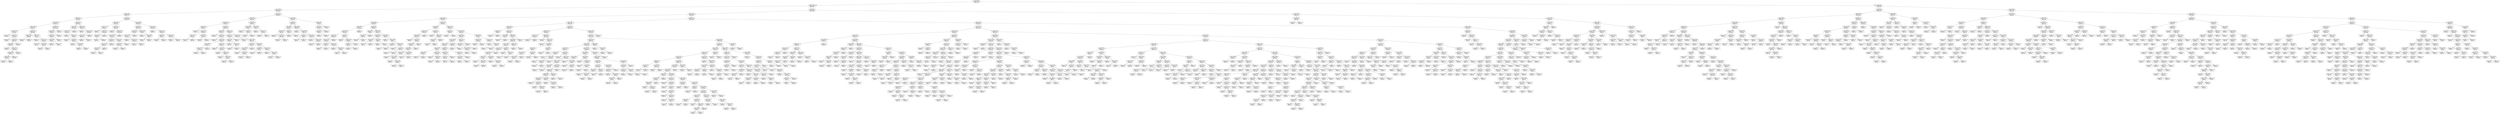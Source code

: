 digraph Tree {
node [shape=box, fontname="helvetica"] ;
edge [fontname="helvetica"] ;
0 [label="X[1] <= 82.734\nsquared_error = 23.764\nsamples = 1695\nvalue = 47.114"] ;
1 [label="X[0] <= 6.605\nsquared_error = 12.859\nsamples = 1212\nvalue = 44.908"] ;
0 -> 1 [labeldistance=2.5, labelangle=45, headlabel="True"] ;
2 [label="X[1] <= 51.288\nsquared_error = 2.939\nsamples = 223\nvalue = 40.462"] ;
1 -> 2 ;
3 [label="X[0] <= 2.906\nsquared_error = 0.532\nsamples = 131\nvalue = 39.237"] ;
2 -> 3 ;
4 [label="X[1] <= 50.272\nsquared_error = 0.412\nsamples = 75\nvalue = 38.96"] ;
3 -> 4 ;
5 [label="X[0] <= 1.569\nsquared_error = 0.389\nsamples = 49\nvalue = 38.755"] ;
4 -> 5 ;
6 [label="X[2] <= 1.964\nsquared_error = 0.359\nsamples = 35\nvalue = 38.571"] ;
5 -> 6 ;
7 [label="X[1] <= 49.525\nsquared_error = 0.327\nsamples = 20\nvalue = 38.35"] ;
6 -> 7 ;
8 [label="squared_error = 0.0\nsamples = 1\nvalue = 40.0"] ;
7 -> 8 ;
9 [label="X[0] <= 1.157\nsquared_error = 0.194\nsamples = 19\nvalue = 38.263"] ;
7 -> 9 ;
10 [label="squared_error = 0.0\nsamples = 7\nvalue = 38.0"] ;
9 -> 10 ;
11 [label="X[2] <= 1.964\nsquared_error = 0.243\nsamples = 12\nvalue = 38.417"] ;
9 -> 11 ;
12 [label="X[2] <= 1.955\nsquared_error = 0.21\nsamples = 10\nvalue = 38.3"] ;
11 -> 12 ;
13 [label="squared_error = 0.0\nsamples = 3\nvalue = 38.0"] ;
12 -> 13 ;
14 [label="X[1] <= 49.927\nsquared_error = 0.245\nsamples = 7\nvalue = 38.429"] ;
12 -> 14 ;
15 [label="X[1] <= 49.925\nsquared_error = 0.188\nsamples = 4\nvalue = 38.75"] ;
14 -> 15 ;
16 [label="X[1] <= 49.924\nsquared_error = 0.25\nsamples = 2\nvalue = 38.5"] ;
15 -> 16 ;
17 [label="squared_error = 0.0\nsamples = 1\nvalue = 39.0"] ;
16 -> 17 ;
18 [label="squared_error = 0.0\nsamples = 1\nvalue = 38.0"] ;
16 -> 18 ;
19 [label="squared_error = 0.0\nsamples = 2\nvalue = 39.0"] ;
15 -> 19 ;
20 [label="squared_error = 0.0\nsamples = 3\nvalue = 38.0"] ;
14 -> 20 ;
21 [label="squared_error = 0.0\nsamples = 2\nvalue = 39.0"] ;
11 -> 21 ;
22 [label="X[2] <= 1.965\nsquared_error = 0.249\nsamples = 15\nvalue = 38.867"] ;
6 -> 22 ;
23 [label="X[1] <= 50.173\nsquared_error = 0.222\nsamples = 6\nvalue = 38.667"] ;
22 -> 23 ;
24 [label="squared_error = 0.0\nsamples = 4\nvalue = 39.0"] ;
23 -> 24 ;
25 [label="squared_error = 0.0\nsamples = 2\nvalue = 38.0"] ;
23 -> 25 ;
26 [label="X[0] <= 1.163\nsquared_error = 0.222\nsamples = 9\nvalue = 39.0"] ;
22 -> 26 ;
27 [label="squared_error = 0.0\nsamples = 1\nvalue = 38.0"] ;
26 -> 27 ;
28 [label="X[0] <= 1.373\nsquared_error = 0.109\nsamples = 8\nvalue = 39.125"] ;
26 -> 28 ;
29 [label="squared_error = 0.0\nsamples = 6\nvalue = 39.0"] ;
28 -> 29 ;
30 [label="X[2] <= 1.965\nsquared_error = 0.25\nsamples = 2\nvalue = 39.5"] ;
28 -> 30 ;
31 [label="squared_error = 0.0\nsamples = 1\nvalue = 39.0"] ;
30 -> 31 ;
32 [label="squared_error = 0.0\nsamples = 1\nvalue = 40.0"] ;
30 -> 32 ;
33 [label="X[1] <= 50.156\nsquared_error = 0.168\nsamples = 14\nvalue = 39.214"] ;
5 -> 33 ;
34 [label="X[2] <= 1.964\nsquared_error = 0.234\nsamples = 8\nvalue = 39.375"] ;
33 -> 34 ;
35 [label="X[2] <= 1.939\nsquared_error = 0.204\nsamples = 7\nvalue = 39.286"] ;
34 -> 35 ;
36 [label="X[1] <= 48.843\nsquared_error = 0.25\nsamples = 4\nvalue = 39.5"] ;
35 -> 36 ;
37 [label="squared_error = 0.0\nsamples = 2\nvalue = 39.0"] ;
36 -> 37 ;
38 [label="squared_error = 0.0\nsamples = 2\nvalue = 40.0"] ;
36 -> 38 ;
39 [label="squared_error = 0.0\nsamples = 3\nvalue = 39.0"] ;
35 -> 39 ;
40 [label="squared_error = 0.0\nsamples = 1\nvalue = 40.0"] ;
34 -> 40 ;
41 [label="squared_error = 0.0\nsamples = 6\nvalue = 39.0"] ;
33 -> 41 ;
42 [label="X[0] <= 1.55\nsquared_error = 0.226\nsamples = 26\nvalue = 39.346"] ;
4 -> 42 ;
43 [label="X[2] <= 1.971\nsquared_error = 0.231\nsamples = 11\nvalue = 39.636"] ;
42 -> 43 ;
44 [label="X[0] <= 0.775\nsquared_error = 0.222\nsamples = 6\nvalue = 39.333"] ;
43 -> 44 ;
45 [label="squared_error = 0.0\nsamples = 2\nvalue = 39.0"] ;
44 -> 45 ;
46 [label="X[0] <= 0.787\nsquared_error = 0.25\nsamples = 4\nvalue = 39.5"] ;
44 -> 46 ;
47 [label="squared_error = 0.0\nsamples = 1\nvalue = 40.0"] ;
46 -> 47 ;
48 [label="X[0] <= 0.983\nsquared_error = 0.222\nsamples = 3\nvalue = 39.333"] ;
46 -> 48 ;
49 [label="squared_error = 0.0\nsamples = 1\nvalue = 39.0"] ;
48 -> 49 ;
50 [label="X[1] <= 50.288\nsquared_error = 0.25\nsamples = 2\nvalue = 39.5"] ;
48 -> 50 ;
51 [label="squared_error = 0.0\nsamples = 1\nvalue = 40.0"] ;
50 -> 51 ;
52 [label="squared_error = 0.0\nsamples = 1\nvalue = 39.0"] ;
50 -> 52 ;
53 [label="squared_error = 0.0\nsamples = 5\nvalue = 40.0"] ;
43 -> 53 ;
54 [label="X[1] <= 50.276\nsquared_error = 0.116\nsamples = 15\nvalue = 39.133"] ;
42 -> 54 ;
55 [label="squared_error = 0.0\nsamples = 1\nvalue = 40.0"] ;
54 -> 55 ;
56 [label="X[0] <= 1.938\nsquared_error = 0.066\nsamples = 14\nvalue = 39.071"] ;
54 -> 56 ;
57 [label="X[0] <= 1.749\nsquared_error = 0.139\nsamples = 6\nvalue = 39.167"] ;
56 -> 57 ;
58 [label="squared_error = 0.0\nsamples = 5\nvalue = 39.0"] ;
57 -> 58 ;
59 [label="squared_error = 0.0\nsamples = 1\nvalue = 40.0"] ;
57 -> 59 ;
60 [label="squared_error = 0.0\nsamples = 8\nvalue = 39.0"] ;
56 -> 60 ;
61 [label="X[2] <= 1.976\nsquared_error = 0.453\nsamples = 56\nvalue = 39.607"] ;
3 -> 61 ;
62 [label="X[1] <= 49.52\nsquared_error = 0.304\nsamples = 32\nvalue = 39.406"] ;
61 -> 62 ;
63 [label="X[2] <= 1.91\nsquared_error = 0.286\nsamples = 7\nvalue = 40.0"] ;
62 -> 63 ;
64 [label="squared_error = 0.0\nsamples = 1\nvalue = 41.0"] ;
63 -> 64 ;
65 [label="X[2] <= 1.916\nsquared_error = 0.139\nsamples = 6\nvalue = 39.833"] ;
63 -> 65 ;
66 [label="X[2] <= 1.912\nsquared_error = 0.25\nsamples = 2\nvalue = 39.5"] ;
65 -> 66 ;
67 [label="squared_error = 0.0\nsamples = 1\nvalue = 40.0"] ;
66 -> 67 ;
68 [label="squared_error = 0.0\nsamples = 1\nvalue = 39.0"] ;
66 -> 68 ;
69 [label="squared_error = 0.0\nsamples = 4\nvalue = 40.0"] ;
65 -> 69 ;
70 [label="X[0] <= 3.101\nsquared_error = 0.182\nsamples = 25\nvalue = 39.24"] ;
62 -> 70 ;
71 [label="squared_error = 0.0\nsamples = 1\nvalue = 40.0"] ;
70 -> 71 ;
72 [label="X[0] <= 6.566\nsquared_error = 0.165\nsamples = 24\nvalue = 39.208"] ;
70 -> 72 ;
73 [label="X[1] <= 50.291\nsquared_error = 0.144\nsamples = 23\nvalue = 39.174"] ;
72 -> 73 ;
74 [label="X[0] <= 4.072\nsquared_error = 0.099\nsamples = 18\nvalue = 39.111"] ;
73 -> 74 ;
75 [label="X[2] <= 1.964\nsquared_error = 0.188\nsamples = 8\nvalue = 39.25"] ;
74 -> 75 ;
76 [label="X[0] <= 3.504\nsquared_error = 0.25\nsamples = 4\nvalue = 39.5"] ;
75 -> 76 ;
77 [label="squared_error = 0.0\nsamples = 2\nvalue = 39.0"] ;
76 -> 77 ;
78 [label="squared_error = 0.0\nsamples = 2\nvalue = 40.0"] ;
76 -> 78 ;
79 [label="squared_error = 0.0\nsamples = 4\nvalue = 39.0"] ;
75 -> 79 ;
80 [label="squared_error = 0.0\nsamples = 10\nvalue = 39.0"] ;
74 -> 80 ;
81 [label="X[2] <= 1.975\nsquared_error = 0.24\nsamples = 5\nvalue = 39.4"] ;
73 -> 81 ;
82 [label="X[0] <= 3.894\nsquared_error = 0.222\nsamples = 3\nvalue = 39.667"] ;
81 -> 82 ;
83 [label="squared_error = 0.0\nsamples = 1\nvalue = 39.0"] ;
82 -> 83 ;
84 [label="squared_error = 0.0\nsamples = 2\nvalue = 40.0"] ;
82 -> 84 ;
85 [label="squared_error = 0.0\nsamples = 2\nvalue = 39.0"] ;
81 -> 85 ;
86 [label="squared_error = 0.0\nsamples = 1\nvalue = 40.0"] ;
72 -> 86 ;
87 [label="X[1] <= 50.956\nsquared_error = 0.526\nsamples = 24\nvalue = 39.875"] ;
61 -> 87 ;
88 [label="X[0] <= 4.651\nsquared_error = 0.562\nsamples = 11\nvalue = 40.273"] ;
87 -> 88 ;
89 [label="X[0] <= 4.456\nsquared_error = 0.25\nsamples = 8\nvalue = 40.0"] ;
88 -> 89 ;
90 [label="X[2] <= 1.977\nsquared_error = 0.122\nsamples = 7\nvalue = 40.143"] ;
89 -> 90 ;
91 [label="squared_error = 0.0\nsamples = 4\nvalue = 40.0"] ;
90 -> 91 ;
92 [label="X[2] <= 1.984\nsquared_error = 0.222\nsamples = 3\nvalue = 40.333"] ;
90 -> 92 ;
93 [label="squared_error = 0.0\nsamples = 1\nvalue = 41.0"] ;
92 -> 93 ;
94 [label="squared_error = 0.0\nsamples = 2\nvalue = 40.0"] ;
92 -> 94 ;
95 [label="squared_error = 0.0\nsamples = 1\nvalue = 39.0"] ;
89 -> 95 ;
96 [label="X[1] <= 50.648\nsquared_error = 0.667\nsamples = 3\nvalue = 41.0"] ;
88 -> 96 ;
97 [label="squared_error = 0.0\nsamples = 1\nvalue = 40.0"] ;
96 -> 97 ;
98 [label="X[1] <= 50.802\nsquared_error = 0.25\nsamples = 2\nvalue = 41.5"] ;
96 -> 98 ;
99 [label="squared_error = 0.0\nsamples = 1\nvalue = 41.0"] ;
98 -> 99 ;
100 [label="squared_error = 0.0\nsamples = 1\nvalue = 42.0"] ;
98 -> 100 ;
101 [label="X[0] <= 3.873\nsquared_error = 0.249\nsamples = 13\nvalue = 39.538"] ;
87 -> 101 ;
102 [label="squared_error = 0.0\nsamples = 2\nvalue = 40.0"] ;
101 -> 102 ;
103 [label="X[1] <= 51.01\nsquared_error = 0.248\nsamples = 11\nvalue = 39.455"] ;
101 -> 103 ;
104 [label="X[0] <= 4.456\nsquared_error = 0.16\nsamples = 5\nvalue = 39.2"] ;
103 -> 104 ;
105 [label="squared_error = 0.0\nsamples = 1\nvalue = 40.0"] ;
104 -> 105 ;
106 [label="squared_error = 0.0\nsamples = 4\nvalue = 39.0"] ;
104 -> 106 ;
107 [label="X[0] <= 5.042\nsquared_error = 0.222\nsamples = 6\nvalue = 39.667"] ;
103 -> 107 ;
108 [label="squared_error = 0.0\nsamples = 2\nvalue = 39.0"] ;
107 -> 108 ;
109 [label="squared_error = 0.0\nsamples = 4\nvalue = 40.0"] ;
107 -> 109 ;
110 [label="X[2] <= 2.205\nsquared_error = 1.186\nsamples = 92\nvalue = 42.207"] ;
2 -> 110 ;
111 [label="X[0] <= 5.683\nsquared_error = 1.051\nsamples = 68\nvalue = 41.912"] ;
110 -> 111 ;
112 [label="X[2] <= 2.037\nsquared_error = 0.548\nsamples = 59\nvalue = 41.831"] ;
111 -> 112 ;
113 [label="X[2] <= 2.012\nsquared_error = 0.44\nsamples = 10\nvalue = 42.4"] ;
112 -> 113 ;
114 [label="squared_error = 0.0\nsamples = 1\nvalue = 41.0"] ;
113 -> 114 ;
115 [label="X[0] <= 1.538\nsquared_error = 0.247\nsamples = 9\nvalue = 42.556"] ;
113 -> 115 ;
116 [label="X[2] <= 2.013\nsquared_error = 0.16\nsamples = 5\nvalue = 42.8"] ;
115 -> 116 ;
117 [label="squared_error = 0.0\nsamples = 1\nvalue = 42.0"] ;
116 -> 117 ;
118 [label="squared_error = 0.0\nsamples = 4\nvalue = 43.0"] ;
116 -> 118 ;
119 [label="X[0] <= 4.688\nsquared_error = 0.188\nsamples = 4\nvalue = 42.25"] ;
115 -> 119 ;
120 [label="squared_error = 0.0\nsamples = 3\nvalue = 42.0"] ;
119 -> 120 ;
121 [label="squared_error = 0.0\nsamples = 1\nvalue = 43.0"] ;
119 -> 121 ;
122 [label="X[2] <= 2.168\nsquared_error = 0.49\nsamples = 49\nvalue = 41.714"] ;
112 -> 122 ;
123 [label="X[0] <= 0.962\nsquared_error = 0.41\nsamples = 20\nvalue = 41.3"] ;
122 -> 123 ;
124 [label="squared_error = 0.0\nsamples = 1\nvalue = 43.0"] ;
123 -> 124 ;
125 [label="X[2] <= 2.06\nsquared_error = 0.271\nsamples = 19\nvalue = 41.211"] ;
123 -> 125 ;
126 [label="squared_error = 0.0\nsamples = 1\nvalue = 40.0"] ;
125 -> 126 ;
127 [label="X[0] <= 4.069\nsquared_error = 0.201\nsamples = 18\nvalue = 41.278"] ;
125 -> 127 ;
128 [label="X[0] <= 1.938\nsquared_error = 0.099\nsamples = 9\nvalue = 41.111"] ;
127 -> 128 ;
129 [label="X[0] <= 1.547\nsquared_error = 0.222\nsamples = 3\nvalue = 41.333"] ;
128 -> 129 ;
130 [label="squared_error = 0.0\nsamples = 2\nvalue = 41.0"] ;
129 -> 130 ;
131 [label="squared_error = 0.0\nsamples = 1\nvalue = 42.0"] ;
129 -> 131 ;
132 [label="squared_error = 0.0\nsamples = 6\nvalue = 41.0"] ;
128 -> 132 ;
133 [label="X[2] <= 2.075\nsquared_error = 0.247\nsamples = 9\nvalue = 41.444"] ;
127 -> 133 ;
134 [label="squared_error = 0.0\nsamples = 2\nvalue = 41.0"] ;
133 -> 134 ;
135 [label="X[1] <= 54.32\nsquared_error = 0.245\nsamples = 7\nvalue = 41.571"] ;
133 -> 135 ;
136 [label="squared_error = 0.0\nsamples = 3\nvalue = 42.0"] ;
135 -> 136 ;
137 [label="X[0] <= 4.492\nsquared_error = 0.188\nsamples = 4\nvalue = 41.25"] ;
135 -> 137 ;
138 [label="squared_error = 0.0\nsamples = 2\nvalue = 41.0"] ;
137 -> 138 ;
139 [label="X[0] <= 5.078\nsquared_error = 0.25\nsamples = 2\nvalue = 41.5"] ;
137 -> 139 ;
140 [label="squared_error = 0.0\nsamples = 1\nvalue = 42.0"] ;
139 -> 140 ;
141 [label="squared_error = 0.0\nsamples = 1\nvalue = 41.0"] ;
139 -> 141 ;
142 [label="X[0] <= 2.341\nsquared_error = 0.345\nsamples = 29\nvalue = 42.0"] ;
122 -> 142 ;
143 [label="X[2] <= 2.19\nsquared_error = 0.444\nsamples = 9\nvalue = 41.667"] ;
142 -> 143 ;
144 [label="X[2] <= 2.186\nsquared_error = 0.25\nsamples = 8\nvalue = 41.5"] ;
143 -> 144 ;
145 [label="squared_error = 0.0\nsamples = 3\nvalue = 42.0"] ;
144 -> 145 ;
146 [label="X[2] <= 2.189\nsquared_error = 0.16\nsamples = 5\nvalue = 41.2"] ;
144 -> 146 ;
147 [label="squared_error = 0.0\nsamples = 4\nvalue = 41.0"] ;
146 -> 147 ;
148 [label="squared_error = 0.0\nsamples = 1\nvalue = 42.0"] ;
146 -> 148 ;
149 [label="squared_error = 0.0\nsamples = 1\nvalue = 43.0"] ;
143 -> 149 ;
150 [label="X[2] <= 2.173\nsquared_error = 0.227\nsamples = 20\nvalue = 42.15"] ;
142 -> 150 ;
151 [label="squared_error = 0.0\nsamples = 1\nvalue = 43.0"] ;
150 -> 151 ;
152 [label="X[2] <= 2.188\nsquared_error = 0.199\nsamples = 19\nvalue = 42.105"] ;
150 -> 152 ;
153 [label="X[0] <= 2.539\nsquared_error = 0.173\nsamples = 9\nvalue = 42.222"] ;
152 -> 153 ;
154 [label="X[1] <= 55.698\nsquared_error = 0.222\nsamples = 3\nvalue = 42.667"] ;
153 -> 154 ;
155 [label="squared_error = 0.0\nsamples = 1\nvalue = 43.0"] ;
154 -> 155 ;
156 [label="X[1] <= 55.84\nsquared_error = 0.25\nsamples = 2\nvalue = 42.5"] ;
154 -> 156 ;
157 [label="squared_error = 0.0\nsamples = 1\nvalue = 42.0"] ;
156 -> 157 ;
158 [label="squared_error = 0.0\nsamples = 1\nvalue = 43.0"] ;
156 -> 158 ;
159 [label="squared_error = 0.0\nsamples = 6\nvalue = 42.0"] ;
153 -> 159 ;
160 [label="X[2] <= 2.189\nsquared_error = 0.2\nsamples = 10\nvalue = 42.0"] ;
152 -> 160 ;
161 [label="X[1] <= 55.886\nsquared_error = 0.25\nsamples = 2\nvalue = 41.5"] ;
160 -> 161 ;
162 [label="squared_error = 0.0\nsamples = 1\nvalue = 42.0"] ;
161 -> 162 ;
163 [label="squared_error = 0.0\nsamples = 1\nvalue = 41.0"] ;
161 -> 163 ;
164 [label="X[0] <= 4.691\nsquared_error = 0.109\nsamples = 8\nvalue = 42.125"] ;
160 -> 164 ;
165 [label="squared_error = 0.0\nsamples = 6\nvalue = 42.0"] ;
164 -> 165 ;
166 [label="X[2] <= 2.194\nsquared_error = 0.25\nsamples = 2\nvalue = 42.5"] ;
164 -> 166 ;
167 [label="squared_error = 0.0\nsamples = 1\nvalue = 43.0"] ;
166 -> 167 ;
168 [label="squared_error = 0.0\nsamples = 1\nvalue = 42.0"] ;
166 -> 168 ;
169 [label="X[0] <= 6.007\nsquared_error = 4.025\nsamples = 9\nvalue = 42.444"] ;
111 -> 169 ;
170 [label="X[1] <= 53.455\nsquared_error = 7.688\nsamples = 4\nvalue = 43.25"] ;
169 -> 170 ;
171 [label="squared_error = 0.0\nsamples = 1\nvalue = 41.0"] ;
170 -> 171 ;
172 [label="X[2] <= 2.143\nsquared_error = 8.0\nsamples = 3\nvalue = 44.0"] ;
170 -> 172 ;
173 [label="squared_error = 0.0\nsamples = 1\nvalue = 48.0"] ;
172 -> 173 ;
174 [label="squared_error = 0.0\nsamples = 2\nvalue = 42.0"] ;
172 -> 174 ;
175 [label="X[1] <= 54.667\nsquared_error = 0.16\nsamples = 5\nvalue = 41.8"] ;
169 -> 175 ;
176 [label="squared_error = 0.0\nsamples = 3\nvalue = 42.0"] ;
175 -> 176 ;
177 [label="X[2] <= 2.174\nsquared_error = 0.25\nsamples = 2\nvalue = 41.5"] ;
175 -> 177 ;
178 [label="squared_error = 0.0\nsamples = 1\nvalue = 41.0"] ;
177 -> 178 ;
179 [label="squared_error = 0.0\nsamples = 1\nvalue = 42.0"] ;
177 -> 179 ;
180 [label="X[1] <= 62.921\nsquared_error = 0.623\nsamples = 24\nvalue = 43.042"] ;
110 -> 180 ;
181 [label="X[0] <= 4.261\nsquared_error = 0.377\nsamples = 19\nvalue = 42.789"] ;
180 -> 181 ;
182 [label="X[0] <= 3.684\nsquared_error = 0.531\nsamples = 7\nvalue = 42.571"] ;
181 -> 182 ;
183 [label="X[1] <= 56.427\nsquared_error = 0.16\nsamples = 5\nvalue = 42.8"] ;
182 -> 183 ;
184 [label="squared_error = 0.0\nsamples = 2\nvalue = 43.0"] ;
183 -> 184 ;
185 [label="X[2] <= 2.215\nsquared_error = 0.222\nsamples = 3\nvalue = 42.667"] ;
183 -> 185 ;
186 [label="squared_error = 0.0\nsamples = 1\nvalue = 42.0"] ;
185 -> 186 ;
187 [label="squared_error = 0.0\nsamples = 2\nvalue = 43.0"] ;
185 -> 187 ;
188 [label="X[2] <= 2.212\nsquared_error = 1.0\nsamples = 2\nvalue = 42.0"] ;
182 -> 188 ;
189 [label="squared_error = 0.0\nsamples = 1\nvalue = 43.0"] ;
188 -> 189 ;
190 [label="squared_error = 0.0\nsamples = 1\nvalue = 41.0"] ;
188 -> 190 ;
191 [label="X[1] <= 56.358\nsquared_error = 0.243\nsamples = 12\nvalue = 42.917"] ;
181 -> 191 ;
192 [label="squared_error = 0.0\nsamples = 1\nvalue = 42.0"] ;
191 -> 192 ;
193 [label="X[1] <= 56.568\nsquared_error = 0.182\nsamples = 11\nvalue = 43.0"] ;
191 -> 193 ;
194 [label="X[2] <= 2.21\nsquared_error = 0.25\nsamples = 2\nvalue = 43.5"] ;
193 -> 194 ;
195 [label="squared_error = 0.0\nsamples = 1\nvalue = 43.0"] ;
194 -> 195 ;
196 [label="squared_error = 0.0\nsamples = 1\nvalue = 44.0"] ;
194 -> 196 ;
197 [label="X[0] <= 5.814\nsquared_error = 0.099\nsamples = 9\nvalue = 42.889"] ;
193 -> 197 ;
198 [label="squared_error = 0.0\nsamples = 6\nvalue = 43.0"] ;
197 -> 198 ;
199 [label="X[2] <= 2.458\nsquared_error = 0.222\nsamples = 3\nvalue = 42.667"] ;
197 -> 199 ;
200 [label="squared_error = 0.0\nsamples = 1\nvalue = 42.0"] ;
199 -> 200 ;
201 [label="squared_error = 0.0\nsamples = 2\nvalue = 43.0"] ;
199 -> 201 ;
202 [label="X[2] <= 2.687\nsquared_error = 0.4\nsamples = 5\nvalue = 44.0"] ;
180 -> 202 ;
203 [label="X[2] <= 2.474\nsquared_error = 0.188\nsamples = 4\nvalue = 43.75"] ;
202 -> 203 ;
204 [label="X[2] <= 2.469\nsquared_error = 0.25\nsamples = 2\nvalue = 43.5"] ;
203 -> 204 ;
205 [label="squared_error = 0.0\nsamples = 1\nvalue = 44.0"] ;
204 -> 205 ;
206 [label="squared_error = 0.0\nsamples = 1\nvalue = 43.0"] ;
204 -> 206 ;
207 [label="squared_error = 0.0\nsamples = 2\nvalue = 44.0"] ;
203 -> 207 ;
208 [label="squared_error = 0.0\nsamples = 1\nvalue = 45.0"] ;
202 -> 208 ;
209 [label="X[0] <= 49.609\nsquared_error = 9.632\nsamples = 989\nvalue = 45.911"] ;
1 -> 209 ;
210 [label="X[2] <= 2.063\nsquared_error = 7.199\nsamples = 943\nvalue = 45.642"] ;
209 -> 210 ;
211 [label="X[0] <= 16.472\nsquared_error = 5.045\nsamples = 89\nvalue = 42.382"] ;
210 -> 211 ;
212 [label="X[0] <= 11.046\nsquared_error = 3.256\nsamples = 38\nvalue = 41.184"] ;
211 -> 212 ;
213 [label="X[2] <= 2.006\nsquared_error = 1.27\nsamples = 23\nvalue = 40.652"] ;
212 -> 213 ;
214 [label="X[1] <= 50.585\nsquared_error = 1.075\nsamples = 19\nvalue = 40.368"] ;
213 -> 214 ;
215 [label="X[2] <= 1.966\nsquared_error = 0.74\nsamples = 14\nvalue = 40.214"] ;
214 -> 215 ;
216 [label="X[0] <= 7.169\nsquared_error = 0.43\nsamples = 11\nvalue = 40.545"] ;
215 -> 216 ;
217 [label="X[1] <= 49.125\nsquared_error = 0.25\nsamples = 2\nvalue = 41.5"] ;
216 -> 217 ;
218 [label="squared_error = 0.0\nsamples = 1\nvalue = 41.0"] ;
217 -> 218 ;
219 [label="squared_error = 0.0\nsamples = 1\nvalue = 42.0"] ;
217 -> 219 ;
220 [label="X[0] <= 8.789\nsquared_error = 0.222\nsamples = 9\nvalue = 40.333"] ;
216 -> 220 ;
221 [label="squared_error = 0.0\nsamples = 3\nvalue = 40.0"] ;
220 -> 221 ;
222 [label="X[1] <= 49.019\nsquared_error = 0.25\nsamples = 6\nvalue = 40.5"] ;
220 -> 222 ;
223 [label="squared_error = 0.0\nsamples = 3\nvalue = 41.0"] ;
222 -> 223 ;
224 [label="squared_error = 0.0\nsamples = 3\nvalue = 40.0"] ;
222 -> 224 ;
225 [label="squared_error = 0.0\nsamples = 3\nvalue = 39.0"] ;
215 -> 225 ;
226 [label="X[2] <= 1.99\nsquared_error = 1.76\nsamples = 5\nvalue = 40.8"] ;
214 -> 226 ;
227 [label="squared_error = 0.0\nsamples = 1\nvalue = 43.0"] ;
226 -> 227 ;
228 [label="X[0] <= 9.459\nsquared_error = 0.688\nsamples = 4\nvalue = 40.25"] ;
226 -> 228 ;
229 [label="X[0] <= 8.717\nsquared_error = 0.25\nsamples = 2\nvalue = 39.5"] ;
228 -> 229 ;
230 [label="squared_error = 0.0\nsamples = 1\nvalue = 39.0"] ;
229 -> 230 ;
231 [label="squared_error = 0.0\nsamples = 1\nvalue = 40.0"] ;
229 -> 231 ;
232 [label="squared_error = 0.0\nsamples = 2\nvalue = 41.0"] ;
228 -> 232 ;
233 [label="squared_error = 0.0\nsamples = 4\nvalue = 42.0"] ;
213 -> 233 ;
234 [label="X[0] <= 12.205\nsquared_error = 5.2\nsamples = 15\nvalue = 42.0"] ;
212 -> 234 ;
235 [label="X[0] <= 12.016\nsquared_error = 4.5\nsamples = 4\nvalue = 44.0"] ;
234 -> 235 ;
236 [label="X[1] <= 50.161\nsquared_error = 2.0\nsamples = 3\nvalue = 43.0"] ;
235 -> 236 ;
237 [label="squared_error = 0.0\nsamples = 1\nvalue = 45.0"] ;
236 -> 237 ;
238 [label="squared_error = 0.0\nsamples = 2\nvalue = 42.0"] ;
236 -> 238 ;
239 [label="squared_error = 0.0\nsamples = 1\nvalue = 47.0"] ;
235 -> 239 ;
240 [label="X[1] <= 49.882\nsquared_error = 3.471\nsamples = 11\nvalue = 41.273"] ;
234 -> 240 ;
241 [label="X[0] <= 14.648\nsquared_error = 2.188\nsamples = 4\nvalue = 42.75"] ;
240 -> 241 ;
242 [label="X[0] <= 13.867\nsquared_error = 0.25\nsamples = 2\nvalue = 41.5"] ;
241 -> 242 ;
243 [label="squared_error = 0.0\nsamples = 1\nvalue = 42.0"] ;
242 -> 243 ;
244 [label="squared_error = 0.0\nsamples = 1\nvalue = 41.0"] ;
242 -> 244 ;
245 [label="X[0] <= 15.502\nsquared_error = 1.0\nsamples = 2\nvalue = 44.0"] ;
241 -> 245 ;
246 [label="squared_error = 0.0\nsamples = 1\nvalue = 45.0"] ;
245 -> 246 ;
247 [label="squared_error = 0.0\nsamples = 1\nvalue = 43.0"] ;
245 -> 247 ;
248 [label="X[1] <= 50.49\nsquared_error = 2.245\nsamples = 7\nvalue = 40.429"] ;
240 -> 248 ;
249 [label="squared_error = 0.0\nsamples = 2\nvalue = 39.0"] ;
248 -> 249 ;
250 [label="X[0] <= 14.869\nsquared_error = 2.0\nsamples = 5\nvalue = 41.0"] ;
248 -> 250 ;
251 [label="X[1] <= 51.277\nsquared_error = 0.25\nsamples = 2\nvalue = 42.5"] ;
250 -> 251 ;
252 [label="squared_error = 0.0\nsamples = 1\nvalue = 43.0"] ;
251 -> 252 ;
253 [label="squared_error = 0.0\nsamples = 1\nvalue = 42.0"] ;
251 -> 253 ;
254 [label="X[0] <= 16.211\nsquared_error = 0.667\nsamples = 3\nvalue = 40.0"] ;
250 -> 254 ;
255 [label="squared_error = 0.0\nsamples = 1\nvalue = 39.0"] ;
254 -> 255 ;
256 [label="X[1] <= 51.264\nsquared_error = 0.25\nsamples = 2\nvalue = 40.5"] ;
254 -> 256 ;
257 [label="squared_error = 0.0\nsamples = 1\nvalue = 41.0"] ;
256 -> 257 ;
258 [label="squared_error = 0.0\nsamples = 1\nvalue = 40.0"] ;
256 -> 258 ;
259 [label="X[1] <= 49.89\nsquared_error = 4.513\nsamples = 51\nvalue = 43.275"] ;
211 -> 259 ;
260 [label="X[0] <= 28.906\nsquared_error = 1.7\nsamples = 20\nvalue = 44.0"] ;
259 -> 260 ;
261 [label="X[1] <= 49.473\nsquared_error = 1.673\nsamples = 14\nvalue = 43.571"] ;
260 -> 261 ;
262 [label="X[0] <= 16.668\nsquared_error = 1.421\nsamples = 11\nvalue = 43.182"] ;
261 -> 262 ;
263 [label="squared_error = 0.0\nsamples = 1\nvalue = 45.0"] ;
262 -> 263 ;
264 [label="X[2] <= 1.936\nsquared_error = 1.2\nsamples = 10\nvalue = 43.0"] ;
262 -> 264 ;
265 [label="X[1] <= 49.331\nsquared_error = 1.188\nsamples = 8\nvalue = 43.25"] ;
264 -> 265 ;
266 [label="X[0] <= 23.642\nsquared_error = 0.857\nsamples = 7\nvalue = 43.0"] ;
265 -> 266 ;
267 [label="X[1] <= 49.025\nsquared_error = 0.25\nsamples = 4\nvalue = 42.5"] ;
266 -> 267 ;
268 [label="squared_error = 0.0\nsamples = 1\nvalue = 42.0"] ;
267 -> 268 ;
269 [label="X[1] <= 49.233\nsquared_error = 0.222\nsamples = 3\nvalue = 42.667"] ;
267 -> 269 ;
270 [label="squared_error = 0.0\nsamples = 1\nvalue = 43.0"] ;
269 -> 270 ;
271 [label="X[1] <= 49.243\nsquared_error = 0.25\nsamples = 2\nvalue = 42.5"] ;
269 -> 271 ;
272 [label="squared_error = 0.0\nsamples = 1\nvalue = 42.0"] ;
271 -> 272 ;
273 [label="squared_error = 0.0\nsamples = 1\nvalue = 43.0"] ;
271 -> 273 ;
274 [label="X[1] <= 49.045\nsquared_error = 0.889\nsamples = 3\nvalue = 43.667"] ;
266 -> 274 ;
275 [label="squared_error = 0.0\nsamples = 2\nvalue = 43.0"] ;
274 -> 275 ;
276 [label="squared_error = 0.0\nsamples = 1\nvalue = 45.0"] ;
274 -> 276 ;
277 [label="squared_error = 0.0\nsamples = 1\nvalue = 45.0"] ;
265 -> 277 ;
278 [label="squared_error = 0.0\nsamples = 2\nvalue = 42.0"] ;
264 -> 278 ;
279 [label="squared_error = 0.0\nsamples = 3\nvalue = 45.0"] ;
261 -> 279 ;
280 [label="X[2] <= 1.915\nsquared_error = 0.333\nsamples = 6\nvalue = 45.0"] ;
260 -> 280 ;
281 [label="squared_error = 0.0\nsamples = 1\nvalue = 44.0"] ;
280 -> 281 ;
282 [label="X[1] <= 49.318\nsquared_error = 0.16\nsamples = 5\nvalue = 45.2"] ;
280 -> 282 ;
283 [label="X[1] <= 49.15\nsquared_error = 0.25\nsamples = 2\nvalue = 45.5"] ;
282 -> 283 ;
284 [label="squared_error = 0.0\nsamples = 1\nvalue = 45.0"] ;
283 -> 284 ;
285 [label="squared_error = 0.0\nsamples = 1\nvalue = 46.0"] ;
283 -> 285 ;
286 [label="squared_error = 0.0\nsamples = 3\nvalue = 45.0"] ;
282 -> 286 ;
287 [label="X[2] <= 1.965\nsquared_error = 5.769\nsamples = 31\nvalue = 42.806"] ;
259 -> 287 ;
288 [label="X[1] <= 50.077\nsquared_error = 0.25\nsamples = 2\nvalue = 39.5"] ;
287 -> 288 ;
289 [label="squared_error = 0.0\nsamples = 1\nvalue = 40.0"] ;
288 -> 289 ;
290 [label="squared_error = 0.0\nsamples = 1\nvalue = 39.0"] ;
288 -> 290 ;
291 [label="X[0] <= 36.463\nsquared_error = 5.344\nsamples = 29\nvalue = 43.034"] ;
287 -> 291 ;
292 [label="X[2] <= 2.022\nsquared_error = 5.618\nsamples = 23\nvalue = 42.652"] ;
291 -> 292 ;
293 [label="X[1] <= 50.998\nsquared_error = 5.869\nsamples = 17\nvalue = 42.118"] ;
292 -> 293 ;
294 [label="X[0] <= 24.225\nsquared_error = 5.076\nsamples = 12\nvalue = 43.083"] ;
293 -> 294 ;
295 [label="X[0] <= 21.905\nsquared_error = 5.2\nsamples = 5\nvalue = 42.0"] ;
294 -> 295 ;
296 [label="X[0] <= 20.786\nsquared_error = 4.0\nsamples = 2\nvalue = 44.0"] ;
295 -> 296 ;
297 [label="squared_error = 0.0\nsamples = 1\nvalue = 42.0"] ;
296 -> 297 ;
298 [label="squared_error = 0.0\nsamples = 1\nvalue = 46.0"] ;
296 -> 298 ;
299 [label="X[2] <= 1.988\nsquared_error = 1.556\nsamples = 3\nvalue = 40.667"] ;
295 -> 299 ;
300 [label="squared_error = 0.0\nsamples = 1\nvalue = 39.0"] ;
299 -> 300 ;
301 [label="X[1] <= 50.974\nsquared_error = 0.25\nsamples = 2\nvalue = 41.5"] ;
299 -> 301 ;
302 [label="squared_error = 0.0\nsamples = 1\nvalue = 41.0"] ;
301 -> 302 ;
303 [label="squared_error = 0.0\nsamples = 1\nvalue = 42.0"] ;
301 -> 303 ;
304 [label="X[1] <= 50.837\nsquared_error = 3.551\nsamples = 7\nvalue = 43.857"] ;
294 -> 304 ;
305 [label="X[1] <= 50.617\nsquared_error = 4.222\nsamples = 3\nvalue = 42.667"] ;
304 -> 305 ;
306 [label="X[2] <= 1.972\nsquared_error = 1.0\nsamples = 2\nvalue = 44.0"] ;
305 -> 306 ;
307 [label="squared_error = 0.0\nsamples = 1\nvalue = 43.0"] ;
306 -> 307 ;
308 [label="squared_error = 0.0\nsamples = 1\nvalue = 45.0"] ;
306 -> 308 ;
309 [label="squared_error = 0.0\nsamples = 1\nvalue = 40.0"] ;
305 -> 309 ;
310 [label="X[0] <= 29.102\nsquared_error = 1.188\nsamples = 4\nvalue = 44.75"] ;
304 -> 310 ;
311 [label="X[2] <= 1.993\nsquared_error = 0.222\nsamples = 3\nvalue = 45.333"] ;
310 -> 311 ;
312 [label="squared_error = 0.0\nsamples = 1\nvalue = 46.0"] ;
311 -> 312 ;
313 [label="squared_error = 0.0\nsamples = 2\nvalue = 45.0"] ;
311 -> 313 ;
314 [label="squared_error = 0.0\nsamples = 1\nvalue = 43.0"] ;
310 -> 314 ;
315 [label="X[0] <= 24.609\nsquared_error = 0.16\nsamples = 5\nvalue = 39.8"] ;
293 -> 315 ;
316 [label="squared_error = 0.0\nsamples = 1\nvalue = 39.0"] ;
315 -> 316 ;
317 [label="squared_error = 0.0\nsamples = 4\nvalue = 40.0"] ;
315 -> 317 ;
318 [label="X[2] <= 2.05\nsquared_error = 1.806\nsamples = 6\nvalue = 44.167"] ;
292 -> 318 ;
319 [label="X[0] <= 24.219\nsquared_error = 1.688\nsamples = 4\nvalue = 44.75"] ;
318 -> 319 ;
320 [label="X[0] <= 17.383\nsquared_error = 0.889\nsamples = 3\nvalue = 45.333"] ;
319 -> 320 ;
321 [label="squared_error = 0.0\nsamples = 1\nvalue = 44.0"] ;
320 -> 321 ;
322 [label="squared_error = 0.0\nsamples = 2\nvalue = 46.0"] ;
320 -> 322 ;
323 [label="squared_error = 0.0\nsamples = 1\nvalue = 43.0"] ;
319 -> 323 ;
324 [label="squared_error = 0.0\nsamples = 2\nvalue = 43.0"] ;
318 -> 324 ;
325 [label="X[0] <= 43.846\nsquared_error = 1.583\nsamples = 6\nvalue = 44.5"] ;
291 -> 325 ;
326 [label="X[1] <= 51.785\nsquared_error = 0.889\nsamples = 3\nvalue = 45.333"] ;
325 -> 326 ;
327 [label="squared_error = 0.0\nsamples = 2\nvalue = 46.0"] ;
326 -> 327 ;
328 [label="squared_error = 0.0\nsamples = 1\nvalue = 44.0"] ;
326 -> 328 ;
329 [label="X[1] <= 50.71\nsquared_error = 0.889\nsamples = 3\nvalue = 43.667"] ;
325 -> 329 ;
330 [label="squared_error = 0.0\nsamples = 1\nvalue = 43.0"] ;
329 -> 330 ;
331 [label="X[1] <= 51.419\nsquared_error = 1.0\nsamples = 2\nvalue = 44.0"] ;
329 -> 331 ;
332 [label="squared_error = 0.0\nsamples = 1\nvalue = 45.0"] ;
331 -> 332 ;
333 [label="squared_error = 0.0\nsamples = 1\nvalue = 43.0"] ;
331 -> 333 ;
334 [label="X[2] <= 2.117\nsquared_error = 6.201\nsamples = 854\nvalue = 45.981"] ;
210 -> 334 ;
335 [label="X[0] <= 8.988\nsquared_error = 4.119\nsamples = 263\nvalue = 47.681"] ;
334 -> 335 ;
336 [label="X[2] <= 2.086\nsquared_error = 6.963\nsamples = 34\nvalue = 45.912"] ;
335 -> 336 ;
337 [label="X[0] <= 7.422\nsquared_error = 6.75\nsamples = 4\nvalue = 42.5"] ;
336 -> 337 ;
338 [label="squared_error = 0.0\nsamples = 1\nvalue = 47.0"] ;
337 -> 338 ;
339 [label="squared_error = 0.0\nsamples = 3\nvalue = 41.0"] ;
337 -> 339 ;
340 [label="X[0] <= 7.755\nsquared_error = 5.232\nsamples = 30\nvalue = 46.367"] ;
336 -> 340 ;
341 [label="X[1] <= 53.669\nsquared_error = 0.21\nsamples = 10\nvalue = 47.7"] ;
340 -> 341 ;
342 [label="squared_error = 0.0\nsamples = 7\nvalue = 48.0"] ;
341 -> 342 ;
343 [label="squared_error = 0.0\nsamples = 3\nvalue = 47.0"] ;
341 -> 343 ;
344 [label="X[1] <= 53.917\nsquared_error = 6.41\nsamples = 20\nvalue = 45.7"] ;
340 -> 344 ;
345 [label="X[1] <= 53.819\nsquared_error = 5.989\nsamples = 19\nvalue = 45.895"] ;
344 -> 345 ;
346 [label="X[2] <= 2.102\nsquared_error = 6.916\nsamples = 15\nvalue = 45.533"] ;
345 -> 346 ;
347 [label="X[1] <= 53.6\nsquared_error = 6.139\nsamples = 12\nvalue = 46.167"] ;
346 -> 347 ;
348 [label="X[1] <= 53.547\nsquared_error = 6.688\nsamples = 8\nvalue = 45.25"] ;
347 -> 348 ;
349 [label="X[0] <= 8.131\nsquared_error = 5.44\nsamples = 5\nvalue = 46.6"] ;
348 -> 349 ;
350 [label="squared_error = 0.0\nsamples = 1\nvalue = 42.0"] ;
349 -> 350 ;
351 [label="X[2] <= 2.086\nsquared_error = 0.188\nsamples = 4\nvalue = 47.75"] ;
349 -> 351 ;
352 [label="squared_error = 0.0\nsamples = 1\nvalue = 47.0"] ;
351 -> 352 ;
353 [label="squared_error = 0.0\nsamples = 3\nvalue = 48.0"] ;
351 -> 353 ;
354 [label="X[1] <= 53.564\nsquared_error = 0.667\nsamples = 3\nvalue = 43.0"] ;
348 -> 354 ;
355 [label="squared_error = 0.0\nsamples = 1\nvalue = 42.0"] ;
354 -> 355 ;
356 [label="X[0] <= 8.594\nsquared_error = 0.25\nsamples = 2\nvalue = 43.5"] ;
354 -> 356 ;
357 [label="squared_error = 0.0\nsamples = 1\nvalue = 43.0"] ;
356 -> 357 ;
358 [label="squared_error = 0.0\nsamples = 1\nvalue = 44.0"] ;
356 -> 358 ;
359 [label="squared_error = 0.0\nsamples = 4\nvalue = 48.0"] ;
347 -> 359 ;
360 [label="X[1] <= 53.735\nsquared_error = 2.0\nsamples = 3\nvalue = 43.0"] ;
346 -> 360 ;
361 [label="squared_error = 0.0\nsamples = 1\nvalue = 42.0"] ;
360 -> 361 ;
362 [label="X[2] <= 2.107\nsquared_error = 2.25\nsamples = 2\nvalue = 43.5"] ;
360 -> 362 ;
363 [label="squared_error = 0.0\nsamples = 1\nvalue = 45.0"] ;
362 -> 363 ;
364 [label="squared_error = 0.0\nsamples = 1\nvalue = 42.0"] ;
362 -> 364 ;
365 [label="X[2] <= 2.108\nsquared_error = 0.188\nsamples = 4\nvalue = 47.25"] ;
345 -> 365 ;
366 [label="squared_error = 0.0\nsamples = 1\nvalue = 48.0"] ;
365 -> 366 ;
367 [label="squared_error = 0.0\nsamples = 3\nvalue = 47.0"] ;
365 -> 367 ;
368 [label="squared_error = 0.0\nsamples = 1\nvalue = 42.0"] ;
344 -> 368 ;
369 [label="X[2] <= 2.081\nsquared_error = 3.163\nsamples = 229\nvalue = 47.943"] ;
335 -> 369 ;
370 [label="X[0] <= 13.26\nsquared_error = 9.652\nsamples = 16\nvalue = 46.188"] ;
369 -> 370 ;
371 [label="X[2] <= 2.073\nsquared_error = 0.222\nsamples = 3\nvalue = 49.667"] ;
370 -> 371 ;
372 [label="squared_error = 0.0\nsamples = 2\nvalue = 50.0"] ;
371 -> 372 ;
373 [label="squared_error = 0.0\nsamples = 1\nvalue = 49.0"] ;
371 -> 373 ;
374 [label="X[0] <= 13.477\nsquared_error = 8.391\nsamples = 13\nvalue = 45.385"] ;
370 -> 374 ;
375 [label="squared_error = 0.0\nsamples = 1\nvalue = 40.0"] ;
374 -> 375 ;
376 [label="X[0] <= 14.919\nsquared_error = 6.472\nsamples = 12\nvalue = 45.833"] ;
374 -> 376 ;
377 [label="squared_error = 0.0\nsamples = 2\nvalue = 50.0"] ;
376 -> 377 ;
378 [label="X[1] <= 53.054\nsquared_error = 3.6\nsamples = 10\nvalue = 45.0"] ;
376 -> 378 ;
379 [label="X[0] <= 24.414\nsquared_error = 1.0\nsamples = 8\nvalue = 44.5"] ;
378 -> 379 ;
380 [label="X[0] <= 21.538\nsquared_error = 0.806\nsamples = 6\nvalue = 44.167"] ;
379 -> 380 ;
381 [label="X[0] <= 15.505\nsquared_error = 0.188\nsamples = 4\nvalue = 44.75"] ;
380 -> 381 ;
382 [label="squared_error = 0.0\nsamples = 1\nvalue = 44.0"] ;
381 -> 382 ;
383 [label="squared_error = 0.0\nsamples = 3\nvalue = 45.0"] ;
381 -> 383 ;
384 [label="squared_error = 0.0\nsamples = 2\nvalue = 43.0"] ;
380 -> 384 ;
385 [label="X[2] <= 2.075\nsquared_error = 0.25\nsamples = 2\nvalue = 45.5"] ;
379 -> 385 ;
386 [label="squared_error = 0.0\nsamples = 1\nvalue = 45.0"] ;
385 -> 386 ;
387 [label="squared_error = 0.0\nsamples = 1\nvalue = 46.0"] ;
385 -> 387 ;
388 [label="X[1] <= 53.087\nsquared_error = 9.0\nsamples = 2\nvalue = 47.0"] ;
378 -> 388 ;
389 [label="squared_error = 0.0\nsamples = 1\nvalue = 50.0"] ;
388 -> 389 ;
390 [label="squared_error = 0.0\nsamples = 1\nvalue = 44.0"] ;
388 -> 390 ;
391 [label="X[0] <= 41.992\nsquared_error = 2.426\nsamples = 213\nvalue = 48.075"] ;
369 -> 391 ;
392 [label="X[1] <= 53.55\nsquared_error = 2.21\nsamples = 212\nvalue = 48.042"] ;
391 -> 392 ;
393 [label="X[0] <= 19.552\nsquared_error = 2.186\nsamples = 69\nvalue = 48.754"] ;
392 -> 393 ;
394 [label="X[1] <= 53.479\nsquared_error = 1.364\nsamples = 63\nvalue = 48.968"] ;
393 -> 394 ;
395 [label="X[1] <= 53.25\nsquared_error = 0.99\nsamples = 27\nvalue = 48.519"] ;
394 -> 395 ;
396 [label="X[0] <= 11.644\nsquared_error = 0.25\nsamples = 4\nvalue = 49.5"] ;
395 -> 396 ;
397 [label="squared_error = 0.0\nsamples = 1\nvalue = 50.0"] ;
396 -> 397 ;
398 [label="X[1] <= 53.205\nsquared_error = 0.222\nsamples = 3\nvalue = 49.333"] ;
396 -> 398 ;
399 [label="squared_error = 0.0\nsamples = 1\nvalue = 49.0"] ;
398 -> 399 ;
400 [label="X[2] <= 2.085\nsquared_error = 0.25\nsamples = 2\nvalue = 49.5"] ;
398 -> 400 ;
401 [label="squared_error = 0.0\nsamples = 1\nvalue = 50.0"] ;
400 -> 401 ;
402 [label="squared_error = 0.0\nsamples = 1\nvalue = 49.0"] ;
400 -> 402 ;
403 [label="X[2] <= 2.086\nsquared_error = 0.922\nsamples = 23\nvalue = 48.348"] ;
395 -> 403 ;
404 [label="squared_error = 0.0\nsamples = 1\nvalue = 47.0"] ;
403 -> 404 ;
405 [label="X[0] <= 9.769\nsquared_error = 0.878\nsamples = 22\nvalue = 48.409"] ;
403 -> 405 ;
406 [label="squared_error = 0.0\nsamples = 1\nvalue = 47.0"] ;
405 -> 406 ;
407 [label="X[0] <= 11.344\nsquared_error = 0.821\nsamples = 21\nvalue = 48.476"] ;
405 -> 407 ;
408 [label="X[1] <= 53.352\nsquared_error = 0.25\nsamples = 2\nvalue = 49.5"] ;
407 -> 408 ;
409 [label="squared_error = 0.0\nsamples = 1\nvalue = 49.0"] ;
408 -> 409 ;
410 [label="squared_error = 0.0\nsamples = 1\nvalue = 50.0"] ;
408 -> 410 ;
411 [label="X[1] <= 53.468\nsquared_error = 0.759\nsamples = 19\nvalue = 48.368"] ;
407 -> 411 ;
412 [label="X[1] <= 53.45\nsquared_error = 0.691\nsamples = 18\nvalue = 48.444"] ;
411 -> 412 ;
413 [label="X[2] <= 2.088\nsquared_error = 0.59\nsamples = 16\nvalue = 48.312"] ;
412 -> 413 ;
414 [label="X[2] <= 2.087\nsquared_error = 0.806\nsamples = 6\nvalue = 48.833"] ;
413 -> 414 ;
415 [label="squared_error = 0.0\nsamples = 3\nvalue = 48.0"] ;
414 -> 415 ;
416 [label="X[0] <= 14.035\nsquared_error = 0.222\nsamples = 3\nvalue = 49.667"] ;
414 -> 416 ;
417 [label="squared_error = 0.0\nsamples = 1\nvalue = 50.0"] ;
416 -> 417 ;
418 [label="X[2] <= 2.088\nsquared_error = 0.25\nsamples = 2\nvalue = 49.5"] ;
416 -> 418 ;
419 [label="squared_error = 0.0\nsamples = 1\nvalue = 49.0"] ;
418 -> 419 ;
420 [label="squared_error = 0.0\nsamples = 1\nvalue = 50.0"] ;
418 -> 420 ;
421 [label="X[0] <= 12.885\nsquared_error = 0.2\nsamples = 10\nvalue = 48.0"] ;
413 -> 421 ;
422 [label="squared_error = 0.0\nsamples = 1\nvalue = 49.0"] ;
421 -> 422 ;
423 [label="X[2] <= 2.093\nsquared_error = 0.099\nsamples = 9\nvalue = 47.889"] ;
421 -> 423 ;
424 [label="squared_error = 0.0\nsamples = 8\nvalue = 48.0"] ;
423 -> 424 ;
425 [label="squared_error = 0.0\nsamples = 1\nvalue = 47.0"] ;
423 -> 425 ;
426 [label="X[2] <= 2.093\nsquared_error = 0.25\nsamples = 2\nvalue = 49.5"] ;
412 -> 426 ;
427 [label="squared_error = 0.0\nsamples = 1\nvalue = 50.0"] ;
426 -> 427 ;
428 [label="squared_error = 0.0\nsamples = 1\nvalue = 49.0"] ;
426 -> 428 ;
429 [label="squared_error = 0.0\nsamples = 1\nvalue = 47.0"] ;
411 -> 429 ;
430 [label="X[1] <= 53.498\nsquared_error = 1.379\nsamples = 36\nvalue = 49.306"] ;
394 -> 430 ;
431 [label="X[0] <= 14.667\nsquared_error = 0.984\nsamples = 8\nvalue = 50.375"] ;
430 -> 431 ;
432 [label="X[2] <= 2.095\nsquared_error = 0.688\nsamples = 4\nvalue = 49.75"] ;
431 -> 432 ;
433 [label="squared_error = 0.0\nsamples = 1\nvalue = 49.0"] ;
432 -> 433 ;
434 [label="X[0] <= 13.038\nsquared_error = 0.667\nsamples = 3\nvalue = 50.0"] ;
432 -> 434 ;
435 [label="squared_error = 0.0\nsamples = 1\nvalue = 49.0"] ;
434 -> 435 ;
436 [label="X[2] <= 2.095\nsquared_error = 0.25\nsamples = 2\nvalue = 50.5"] ;
434 -> 436 ;
437 [label="squared_error = 0.0\nsamples = 1\nvalue = 50.0"] ;
436 -> 437 ;
438 [label="squared_error = 0.0\nsamples = 1\nvalue = 51.0"] ;
436 -> 438 ;
439 [label="X[0] <= 15.644\nsquared_error = 0.5\nsamples = 4\nvalue = 51.0"] ;
431 -> 439 ;
440 [label="squared_error = 0.0\nsamples = 1\nvalue = 52.0"] ;
439 -> 440 ;
441 [label="X[1] <= 53.486\nsquared_error = 0.222\nsamples = 3\nvalue = 50.667"] ;
439 -> 441 ;
442 [label="squared_error = 0.0\nsamples = 1\nvalue = 51.0"] ;
441 -> 442 ;
443 [label="X[1] <= 53.494\nsquared_error = 0.25\nsamples = 2\nvalue = 50.5"] ;
441 -> 443 ;
444 [label="squared_error = 0.0\nsamples = 1\nvalue = 50.0"] ;
443 -> 444 ;
445 [label="squared_error = 0.0\nsamples = 1\nvalue = 51.0"] ;
443 -> 445 ;
446 [label="X[2] <= 2.097\nsquared_error = 1.071\nsamples = 28\nvalue = 49.0"] ;
430 -> 446 ;
447 [label="X[1] <= 53.536\nsquared_error = 1.066\nsamples = 25\nvalue = 48.88"] ;
446 -> 447 ;
448 [label="X[2] <= 2.096\nsquared_error = 0.728\nsamples = 18\nvalue = 49.222"] ;
447 -> 448 ;
449 [label="X[2] <= 2.096\nsquared_error = 0.41\nsamples = 12\nvalue = 48.917"] ;
448 -> 449 ;
450 [label="X[0] <= 17.042\nsquared_error = 0.09\nsamples = 10\nvalue = 49.1"] ;
449 -> 450 ;
451 [label="squared_error = 0.0\nsamples = 8\nvalue = 49.0"] ;
450 -> 451 ;
452 [label="X[0] <= 18.534\nsquared_error = 0.25\nsamples = 2\nvalue = 49.5"] ;
450 -> 452 ;
453 [label="squared_error = 0.0\nsamples = 1\nvalue = 50.0"] ;
452 -> 453 ;
454 [label="squared_error = 0.0\nsamples = 1\nvalue = 49.0"] ;
452 -> 454 ;
455 [label="X[1] <= 53.521\nsquared_error = 1.0\nsamples = 2\nvalue = 48.0"] ;
449 -> 455 ;
456 [label="squared_error = 0.0\nsamples = 1\nvalue = 47.0"] ;
455 -> 456 ;
457 [label="squared_error = 0.0\nsamples = 1\nvalue = 49.0"] ;
455 -> 457 ;
458 [label="X[1] <= 53.533\nsquared_error = 0.806\nsamples = 6\nvalue = 49.833"] ;
448 -> 458 ;
459 [label="X[2] <= 2.096\nsquared_error = 0.688\nsamples = 4\nvalue = 50.25"] ;
458 -> 459 ;
460 [label="squared_error = 0.0\nsamples = 1\nvalue = 51.0"] ;
459 -> 460 ;
461 [label="X[1] <= 53.532\nsquared_error = 0.667\nsamples = 3\nvalue = 50.0"] ;
459 -> 461 ;
462 [label="X[1] <= 53.529\nsquared_error = 0.25\nsamples = 2\nvalue = 49.5"] ;
461 -> 462 ;
463 [label="squared_error = 0.0\nsamples = 1\nvalue = 50.0"] ;
462 -> 463 ;
464 [label="squared_error = 0.0\nsamples = 1\nvalue = 49.0"] ;
462 -> 464 ;
465 [label="squared_error = 0.0\nsamples = 1\nvalue = 51.0"] ;
461 -> 465 ;
466 [label="squared_error = 0.0\nsamples = 2\nvalue = 49.0"] ;
458 -> 466 ;
467 [label="X[0] <= 16.379\nsquared_error = 0.857\nsamples = 7\nvalue = 48.0"] ;
447 -> 467 ;
468 [label="X[0] <= 13.865\nsquared_error = 0.64\nsamples = 5\nvalue = 48.4"] ;
467 -> 468 ;
469 [label="X[0] <= 12.29\nsquared_error = 0.222\nsamples = 3\nvalue = 48.667"] ;
468 -> 469 ;
470 [label="squared_error = 0.0\nsamples = 1\nvalue = 48.0"] ;
469 -> 470 ;
471 [label="squared_error = 0.0\nsamples = 2\nvalue = 49.0"] ;
469 -> 471 ;
472 [label="X[2] <= 2.097\nsquared_error = 1.0\nsamples = 2\nvalue = 48.0"] ;
468 -> 472 ;
473 [label="squared_error = 0.0\nsamples = 1\nvalue = 49.0"] ;
472 -> 473 ;
474 [label="squared_error = 0.0\nsamples = 1\nvalue = 47.0"] ;
472 -> 474 ;
475 [label="squared_error = 0.0\nsamples = 2\nvalue = 47.0"] ;
467 -> 475 ;
476 [label="squared_error = 0.0\nsamples = 3\nvalue = 50.0"] ;
446 -> 476 ;
477 [label="X[0] <= 20.001\nsquared_error = 5.25\nsamples = 6\nvalue = 46.5"] ;
393 -> 477 ;
478 [label="squared_error = 0.0\nsamples = 1\nvalue = 42.0"] ;
477 -> 478 ;
479 [label="X[0] <= 34.837\nsquared_error = 1.44\nsamples = 5\nvalue = 47.4"] ;
477 -> 479 ;
480 [label="squared_error = 0.0\nsamples = 4\nvalue = 48.0"] ;
479 -> 480 ;
481 [label="squared_error = 0.0\nsamples = 1\nvalue = 45.0"] ;
479 -> 481 ;
482 [label="X[0] <= 28.356\nsquared_error = 1.861\nsamples = 143\nvalue = 47.699"] ;
392 -> 482 ;
483 [label="X[1] <= 53.787\nsquared_error = 1.676\nsamples = 141\nvalue = 47.752"] ;
482 -> 483 ;
484 [label="X[2] <= 2.106\nsquared_error = 1.494\nsamples = 95\nvalue = 47.979"] ;
483 -> 484 ;
485 [label="X[2] <= 2.102\nsquared_error = 1.249\nsamples = 93\nvalue = 47.903"] ;
484 -> 485 ;
486 [label="X[2] <= 2.097\nsquared_error = 0.518\nsamples = 81\nvalue = 48.025"] ;
485 -> 486 ;
487 [label="X[2] <= 2.097\nsquared_error = 0.4\nsamples = 5\nvalue = 49.0"] ;
486 -> 487 ;
488 [label="X[2] <= 2.097\nsquared_error = 0.25\nsamples = 2\nvalue = 48.5"] ;
487 -> 488 ;
489 [label="squared_error = 0.0\nsamples = 1\nvalue = 49.0"] ;
488 -> 489 ;
490 [label="squared_error = 0.0\nsamples = 1\nvalue = 48.0"] ;
488 -> 490 ;
491 [label="X[1] <= 53.556\nsquared_error = 0.222\nsamples = 3\nvalue = 49.333"] ;
487 -> 491 ;
492 [label="squared_error = 0.0\nsamples = 1\nvalue = 50.0"] ;
491 -> 492 ;
493 [label="squared_error = 0.0\nsamples = 2\nvalue = 49.0"] ;
491 -> 493 ;
494 [label="X[1] <= 53.679\nsquared_error = 0.459\nsamples = 76\nvalue = 47.961"] ;
486 -> 494 ;
495 [label="X[0] <= 19.961\nsquared_error = 0.426\nsamples = 72\nvalue = 47.931"] ;
494 -> 495 ;
496 [label="X[1] <= 53.581\nsquared_error = 0.405\nsamples = 69\nvalue = 47.971"] ;
495 -> 496 ;
497 [label="X[1] <= 53.58\nsquared_error = 0.61\nsamples = 10\nvalue = 48.3"] ;
496 -> 497 ;
498 [label="X[1] <= 53.579\nsquared_error = 0.321\nsamples = 9\nvalue = 48.111"] ;
497 -> 498 ;
499 [label="X[0] <= 13.672\nsquared_error = 0.188\nsamples = 8\nvalue = 48.25"] ;
498 -> 499 ;
500 [label="squared_error = 0.0\nsamples = 5\nvalue = 48.0"] ;
499 -> 500 ;
501 [label="X[2] <= 2.098\nsquared_error = 0.222\nsamples = 3\nvalue = 48.667"] ;
499 -> 501 ;
502 [label="squared_error = 0.0\nsamples = 1\nvalue = 48.0"] ;
501 -> 502 ;
503 [label="squared_error = 0.0\nsamples = 2\nvalue = 49.0"] ;
501 -> 503 ;
504 [label="squared_error = 0.0\nsamples = 1\nvalue = 47.0"] ;
498 -> 504 ;
505 [label="squared_error = 0.0\nsamples = 1\nvalue = 50.0"] ;
497 -> 505 ;
506 [label="X[1] <= 53.603\nsquared_error = 0.349\nsamples = 59\nvalue = 47.915"] ;
496 -> 506 ;
507 [label="X[0] <= 10.718\nsquared_error = 0.249\nsamples = 13\nvalue = 47.538"] ;
506 -> 507 ;
508 [label="squared_error = 0.0\nsamples = 4\nvalue = 48.0"] ;
507 -> 508 ;
509 [label="X[0] <= 13.529\nsquared_error = 0.222\nsamples = 9\nvalue = 47.333"] ;
507 -> 509 ;
510 [label="squared_error = 0.0\nsamples = 4\nvalue = 47.0"] ;
509 -> 510 ;
511 [label="X[2] <= 2.098\nsquared_error = 0.24\nsamples = 5\nvalue = 47.6"] ;
509 -> 511 ;
512 [label="squared_error = 0.0\nsamples = 1\nvalue = 48.0"] ;
511 -> 512 ;
513 [label="X[1] <= 53.586\nsquared_error = 0.25\nsamples = 4\nvalue = 47.5"] ;
511 -> 513 ;
514 [label="squared_error = 0.0\nsamples = 1\nvalue = 47.0"] ;
513 -> 514 ;
515 [label="X[1] <= 53.59\nsquared_error = 0.222\nsamples = 3\nvalue = 47.667"] ;
513 -> 515 ;
516 [label="squared_error = 0.0\nsamples = 1\nvalue = 48.0"] ;
515 -> 516 ;
517 [label="X[0] <= 16.226\nsquared_error = 0.25\nsamples = 2\nvalue = 47.5"] ;
515 -> 517 ;
518 [label="squared_error = 0.0\nsamples = 1\nvalue = 47.0"] ;
517 -> 518 ;
519 [label="squared_error = 0.0\nsamples = 1\nvalue = 48.0"] ;
517 -> 519 ;
520 [label="X[1] <= 53.606\nsquared_error = 0.326\nsamples = 46\nvalue = 48.022"] ;
506 -> 520 ;
521 [label="X[1] <= 53.604\nsquared_error = 0.222\nsamples = 3\nvalue = 48.667"] ;
520 -> 521 ;
522 [label="squared_error = 0.0\nsamples = 1\nvalue = 48.0"] ;
521 -> 522 ;
523 [label="squared_error = 0.0\nsamples = 2\nvalue = 49.0"] ;
521 -> 523 ;
524 [label="X[2] <= 2.099\nsquared_error = 0.302\nsamples = 43\nvalue = 47.977"] ;
520 -> 524 ;
525 [label="X[1] <= 53.609\nsquared_error = 1.0\nsamples = 2\nvalue = 47.0"] ;
524 -> 525 ;
526 [label="squared_error = 0.0\nsamples = 1\nvalue = 48.0"] ;
525 -> 526 ;
527 [label="squared_error = 0.0\nsamples = 1\nvalue = 46.0"] ;
525 -> 527 ;
528 [label="X[1] <= 53.659\nsquared_error = 0.219\nsamples = 41\nvalue = 48.024"] ;
524 -> 528 ;
529 [label="X[0] <= 13.867\nsquared_error = 0.193\nsamples = 35\nvalue = 48.086"] ;
528 -> 529 ;
530 [label="X[2] <= 2.099\nsquared_error = 0.129\nsamples = 23\nvalue = 47.957"] ;
529 -> 530 ;
531 [label="X[2] <= 2.099\nsquared_error = 0.25\nsamples = 2\nvalue = 48.5"] ;
530 -> 531 ;
532 [label="squared_error = 0.0\nsamples = 1\nvalue = 48.0"] ;
531 -> 532 ;
533 [label="squared_error = 0.0\nsamples = 1\nvalue = 49.0"] ;
531 -> 533 ;
534 [label="X[1] <= 53.612\nsquared_error = 0.086\nsamples = 21\nvalue = 47.905"] ;
530 -> 534 ;
535 [label="squared_error = 0.0\nsamples = 1\nvalue = 47.0"] ;
534 -> 535 ;
536 [label="X[0] <= 9.384\nsquared_error = 0.047\nsamples = 20\nvalue = 47.95"] ;
534 -> 536 ;
537 [label="X[1] <= 53.646\nsquared_error = 0.25\nsamples = 2\nvalue = 47.5"] ;
536 -> 537 ;
538 [label="squared_error = 0.0\nsamples = 1\nvalue = 47.0"] ;
537 -> 538 ;
539 [label="squared_error = 0.0\nsamples = 1\nvalue = 48.0"] ;
537 -> 539 ;
540 [label="squared_error = 0.0\nsamples = 18\nvalue = 48.0"] ;
536 -> 540 ;
541 [label="X[1] <= 53.621\nsquared_error = 0.222\nsamples = 12\nvalue = 48.333"] ;
529 -> 541 ;
542 [label="X[1] <= 53.615\nsquared_error = 0.222\nsamples = 3\nvalue = 48.667"] ;
541 -> 542 ;
543 [label="squared_error = 0.0\nsamples = 1\nvalue = 48.0"] ;
542 -> 543 ;
544 [label="squared_error = 0.0\nsamples = 2\nvalue = 49.0"] ;
542 -> 544 ;
545 [label="X[0] <= 16.227\nsquared_error = 0.173\nsamples = 9\nvalue = 48.222"] ;
541 -> 545 ;
546 [label="squared_error = 0.0\nsamples = 5\nvalue = 48.0"] ;
545 -> 546 ;
547 [label="X[0] <= 17.93\nsquared_error = 0.25\nsamples = 4\nvalue = 48.5"] ;
545 -> 547 ;
548 [label="squared_error = 0.0\nsamples = 2\nvalue = 49.0"] ;
547 -> 548 ;
549 [label="squared_error = 0.0\nsamples = 2\nvalue = 48.0"] ;
547 -> 549 ;
550 [label="X[1] <= 53.663\nsquared_error = 0.222\nsamples = 6\nvalue = 47.667"] ;
528 -> 550 ;
551 [label="squared_error = 0.0\nsamples = 2\nvalue = 47.0"] ;
550 -> 551 ;
552 [label="squared_error = 0.0\nsamples = 4\nvalue = 48.0"] ;
550 -> 552 ;
553 [label="squared_error = 0.0\nsamples = 3\nvalue = 47.0"] ;
495 -> 553 ;
554 [label="X[1] <= 53.681\nsquared_error = 0.75\nsamples = 4\nvalue = 48.5"] ;
494 -> 554 ;
555 [label="squared_error = 0.0\nsamples = 1\nvalue = 50.0"] ;
554 -> 555 ;
556 [label="squared_error = 0.0\nsamples = 3\nvalue = 48.0"] ;
554 -> 556 ;
557 [label="X[0] <= 10.733\nsquared_error = 5.41\nsamples = 12\nvalue = 47.083"] ;
485 -> 557 ;
558 [label="squared_error = 0.0\nsamples = 1\nvalue = 41.0"] ;
557 -> 558 ;
559 [label="X[0] <= 15.073\nsquared_error = 2.231\nsamples = 11\nvalue = 47.636"] ;
557 -> 559 ;
560 [label="X[1] <= 53.738\nsquared_error = 2.24\nsamples = 5\nvalue = 46.6"] ;
559 -> 560 ;
561 [label="X[1] <= 53.691\nsquared_error = 0.222\nsamples = 3\nvalue = 47.667"] ;
560 -> 561 ;
562 [label="squared_error = 0.0\nsamples = 1\nvalue = 47.0"] ;
561 -> 562 ;
563 [label="squared_error = 0.0\nsamples = 2\nvalue = 48.0"] ;
561 -> 563 ;
564 [label="X[1] <= 53.771\nsquared_error = 1.0\nsamples = 2\nvalue = 45.0"] ;
560 -> 564 ;
565 [label="squared_error = 0.0\nsamples = 1\nvalue = 44.0"] ;
564 -> 565 ;
566 [label="squared_error = 0.0\nsamples = 1\nvalue = 46.0"] ;
564 -> 566 ;
567 [label="X[2] <= 2.103\nsquared_error = 0.583\nsamples = 6\nvalue = 48.5"] ;
559 -> 567 ;
568 [label="squared_error = 0.0\nsamples = 1\nvalue = 47.0"] ;
567 -> 568 ;
569 [label="X[0] <= 19.558\nsquared_error = 0.16\nsamples = 5\nvalue = 48.8"] ;
567 -> 569 ;
570 [label="X[2] <= 2.104\nsquared_error = 0.25\nsamples = 2\nvalue = 48.5"] ;
569 -> 570 ;
571 [label="squared_error = 0.0\nsamples = 1\nvalue = 48.0"] ;
570 -> 571 ;
572 [label="squared_error = 0.0\nsamples = 1\nvalue = 49.0"] ;
570 -> 572 ;
573 [label="squared_error = 0.0\nsamples = 3\nvalue = 49.0"] ;
569 -> 573 ;
574 [label="X[2] <= 2.106\nsquared_error = 0.25\nsamples = 2\nvalue = 51.5"] ;
484 -> 574 ;
575 [label="squared_error = 0.0\nsamples = 1\nvalue = 51.0"] ;
574 -> 575 ;
576 [label="squared_error = 0.0\nsamples = 1\nvalue = 52.0"] ;
574 -> 576 ;
577 [label="X[1] <= 53.964\nsquared_error = 1.724\nsamples = 46\nvalue = 47.283"] ;
483 -> 577 ;
578 [label="X[2] <= 2.113\nsquared_error = 1.996\nsamples = 33\nvalue = 47.061"] ;
577 -> 578 ;
579 [label="X[2] <= 2.108\nsquared_error = 1.233\nsamples = 32\nvalue = 47.219"] ;
578 -> 579 ;
580 [label="X[1] <= 53.814\nsquared_error = 0.688\nsamples = 12\nvalue = 46.75"] ;
579 -> 580 ;
581 [label="X[1] <= 53.805\nsquared_error = 1.25\nsamples = 6\nvalue = 46.5"] ;
580 -> 581 ;
582 [label="squared_error = 0.0\nsamples = 5\nvalue = 47.0"] ;
581 -> 582 ;
583 [label="squared_error = 0.0\nsamples = 1\nvalue = 44.0"] ;
581 -> 583 ;
584 [label="squared_error = 0.0\nsamples = 6\nvalue = 47.0"] ;
580 -> 584 ;
585 [label="X[0] <= 14.255\nsquared_error = 1.35\nsamples = 20\nvalue = 47.5"] ;
579 -> 585 ;
586 [label="X[2] <= 2.109\nsquared_error = 1.49\nsamples = 10\nvalue = 47.9"] ;
585 -> 586 ;
587 [label="X[1] <= 53.847\nsquared_error = 0.188\nsamples = 4\nvalue = 47.25"] ;
586 -> 587 ;
588 [label="X[0] <= 10.156\nsquared_error = 0.25\nsamples = 2\nvalue = 47.5"] ;
587 -> 588 ;
589 [label="squared_error = 0.0\nsamples = 1\nvalue = 48.0"] ;
588 -> 589 ;
590 [label="squared_error = 0.0\nsamples = 1\nvalue = 47.0"] ;
588 -> 590 ;
591 [label="squared_error = 0.0\nsamples = 2\nvalue = 47.0"] ;
587 -> 591 ;
592 [label="X[0] <= 11.914\nsquared_error = 1.889\nsamples = 6\nvalue = 48.333"] ;
586 -> 592 ;
593 [label="squared_error = 0.0\nsamples = 1\nvalue = 51.0"] ;
592 -> 593 ;
594 [label="X[2] <= 2.112\nsquared_error = 0.56\nsamples = 5\nvalue = 47.8"] ;
592 -> 594 ;
595 [label="X[0] <= 13.843\nsquared_error = 0.222\nsamples = 3\nvalue = 47.333"] ;
594 -> 595 ;
596 [label="squared_error = 0.0\nsamples = 2\nvalue = 47.0"] ;
595 -> 596 ;
597 [label="squared_error = 0.0\nsamples = 1\nvalue = 48.0"] ;
595 -> 597 ;
598 [label="X[2] <= 2.112\nsquared_error = 0.25\nsamples = 2\nvalue = 48.5"] ;
594 -> 598 ;
599 [label="squared_error = 0.0\nsamples = 1\nvalue = 49.0"] ;
598 -> 599 ;
600 [label="squared_error = 0.0\nsamples = 1\nvalue = 48.0"] ;
598 -> 600 ;
601 [label="X[2] <= 2.113\nsquared_error = 0.89\nsamples = 10\nvalue = 47.1"] ;
585 -> 601 ;
602 [label="X[1] <= 53.948\nsquared_error = 0.543\nsamples = 9\nvalue = 46.889"] ;
601 -> 602 ;
603 [label="X[2] <= 2.112\nsquared_error = 0.109\nsamples = 8\nvalue = 47.125"] ;
602 -> 603 ;
604 [label="squared_error = 0.0\nsamples = 6\nvalue = 47.0"] ;
603 -> 604 ;
605 [label="X[2] <= 2.112\nsquared_error = 0.25\nsamples = 2\nvalue = 47.5"] ;
603 -> 605 ;
606 [label="squared_error = 0.0\nsamples = 1\nvalue = 48.0"] ;
605 -> 606 ;
607 [label="squared_error = 0.0\nsamples = 1\nvalue = 47.0"] ;
605 -> 607 ;
608 [label="squared_error = 0.0\nsamples = 1\nvalue = 45.0"] ;
602 -> 608 ;
609 [label="squared_error = 0.0\nsamples = 1\nvalue = 49.0"] ;
601 -> 609 ;
610 [label="squared_error = 0.0\nsamples = 1\nvalue = 42.0"] ;
578 -> 610 ;
611 [label="X[1] <= 53.968\nsquared_error = 0.592\nsamples = 13\nvalue = 47.846"] ;
577 -> 611 ;
612 [label="squared_error = 0.0\nsamples = 2\nvalue = 49.0"] ;
611 -> 612 ;
613 [label="X[0] <= 16.992\nsquared_error = 0.413\nsamples = 11\nvalue = 47.636"] ;
611 -> 613 ;
614 [label="X[1] <= 54.023\nsquared_error = 0.247\nsamples = 9\nvalue = 47.444"] ;
613 -> 614 ;
615 [label="X[2] <= 2.113\nsquared_error = 0.245\nsamples = 7\nvalue = 47.571"] ;
614 -> 615 ;
616 [label="squared_error = 0.0\nsamples = 1\nvalue = 47.0"] ;
615 -> 616 ;
617 [label="X[0] <= 14.648\nsquared_error = 0.222\nsamples = 6\nvalue = 47.667"] ;
615 -> 617 ;
618 [label="squared_error = 0.0\nsamples = 3\nvalue = 48.0"] ;
617 -> 618 ;
619 [label="X[0] <= 15.625\nsquared_error = 0.222\nsamples = 3\nvalue = 47.333"] ;
617 -> 619 ;
620 [label="X[2] <= 2.114\nsquared_error = 0.25\nsamples = 2\nvalue = 47.5"] ;
619 -> 620 ;
621 [label="squared_error = 0.0\nsamples = 1\nvalue = 47.0"] ;
620 -> 621 ;
622 [label="squared_error = 0.0\nsamples = 1\nvalue = 48.0"] ;
620 -> 622 ;
623 [label="squared_error = 0.0\nsamples = 1\nvalue = 47.0"] ;
619 -> 623 ;
624 [label="squared_error = 0.0\nsamples = 2\nvalue = 47.0"] ;
614 -> 624 ;
625 [label="X[2] <= 2.114\nsquared_error = 0.25\nsamples = 2\nvalue = 48.5"] ;
613 -> 625 ;
626 [label="squared_error = 0.0\nsamples = 1\nvalue = 49.0"] ;
625 -> 626 ;
627 [label="squared_error = 0.0\nsamples = 1\nvalue = 48.0"] ;
625 -> 627 ;
628 [label="X[1] <= 53.575\nsquared_error = 1.0\nsamples = 2\nvalue = 44.0"] ;
482 -> 628 ;
629 [label="squared_error = 0.0\nsamples = 1\nvalue = 43.0"] ;
628 -> 629 ;
630 [label="squared_error = 0.0\nsamples = 1\nvalue = 45.0"] ;
628 -> 630 ;
631 [label="squared_error = 0.0\nsamples = 1\nvalue = 55.0"] ;
391 -> 631 ;
632 [label="X[1] <= 73.144\nsquared_error = 5.271\nsamples = 591\nvalue = 45.225"] ;
334 -> 632 ;
633 [label="X[0] <= 11.731\nsquared_error = 4.801\nsamples = 483\nvalue = 44.723"] ;
632 -> 633 ;
634 [label="X[1] <= 63.662\nsquared_error = 1.666\nsamples = 136\nvalue = 43.603"] ;
633 -> 634 ;
635 [label="X[2] <= 2.159\nsquared_error = 1.731\nsamples = 90\nvalue = 43.156"] ;
634 -> 635 ;
636 [label="X[1] <= 55.084\nsquared_error = 3.751\nsamples = 17\nvalue = 44.118"] ;
635 -> 636 ;
637 [label="X[0] <= 9.18\nsquared_error = 2.402\nsamples = 16\nvalue = 43.812"] ;
636 -> 637 ;
638 [label="X[2] <= 2.154\nsquared_error = 0.688\nsamples = 4\nvalue = 42.75"] ;
637 -> 638 ;
639 [label="X[1] <= 54.5\nsquared_error = 0.222\nsamples = 3\nvalue = 42.333"] ;
638 -> 639 ;
640 [label="squared_error = 0.0\nsamples = 1\nvalue = 43.0"] ;
639 -> 640 ;
641 [label="squared_error = 0.0\nsamples = 2\nvalue = 42.0"] ;
639 -> 641 ;
642 [label="squared_error = 0.0\nsamples = 1\nvalue = 44.0"] ;
638 -> 642 ;
643 [label="X[0] <= 11.133\nsquared_error = 2.472\nsamples = 12\nvalue = 44.167"] ;
637 -> 643 ;
644 [label="X[1] <= 54.955\nsquared_error = 2.667\nsamples = 6\nvalue = 45.0"] ;
643 -> 644 ;
645 [label="X[1] <= 54.941\nsquared_error = 0.5\nsamples = 4\nvalue = 44.0"] ;
644 -> 645 ;
646 [label="X[2] <= 2.151\nsquared_error = 0.222\nsamples = 3\nvalue = 44.333"] ;
645 -> 646 ;
647 [label="squared_error = 0.0\nsamples = 2\nvalue = 44.0"] ;
646 -> 647 ;
648 [label="squared_error = 0.0\nsamples = 1\nvalue = 45.0"] ;
646 -> 648 ;
649 [label="squared_error = 0.0\nsamples = 1\nvalue = 43.0"] ;
645 -> 649 ;
650 [label="X[0] <= 10.156\nsquared_error = 1.0\nsamples = 2\nvalue = 47.0"] ;
644 -> 650 ;
651 [label="squared_error = 0.0\nsamples = 1\nvalue = 48.0"] ;
650 -> 651 ;
652 [label="squared_error = 0.0\nsamples = 1\nvalue = 46.0"] ;
650 -> 652 ;
653 [label="X[2] <= 2.131\nsquared_error = 0.889\nsamples = 6\nvalue = 43.333"] ;
643 -> 653 ;
654 [label="squared_error = 0.0\nsamples = 1\nvalue = 42.0"] ;
653 -> 654 ;
655 [label="X[2] <= 2.156\nsquared_error = 0.64\nsamples = 5\nvalue = 43.6"] ;
653 -> 655 ;
656 [label="squared_error = 0.0\nsamples = 4\nvalue = 44.0"] ;
655 -> 656 ;
657 [label="squared_error = 0.0\nsamples = 1\nvalue = 42.0"] ;
655 -> 657 ;
658 [label="squared_error = 0.0\nsamples = 1\nvalue = 49.0"] ;
636 -> 658 ;
659 [label="X[1] <= 55.684\nsquared_error = 0.995\nsamples = 73\nvalue = 42.932"] ;
635 -> 659 ;
660 [label="X[0] <= 11.133\nsquared_error = 0.854\nsamples = 12\nvalue = 42.25"] ;
659 -> 660 ;
661 [label="X[2] <= 2.178\nsquared_error = 0.65\nsamples = 10\nvalue = 42.5"] ;
660 -> 661 ;
662 [label="X[1] <= 55.578\nsquared_error = 0.444\nsamples = 9\nvalue = 42.667"] ;
661 -> 662 ;
663 [label="X[0] <= 8.594\nsquared_error = 0.25\nsamples = 8\nvalue = 42.5"] ;
662 -> 663 ;
664 [label="squared_error = 0.0\nsamples = 3\nvalue = 42.0"] ;
663 -> 664 ;
665 [label="X[0] <= 10.913\nsquared_error = 0.16\nsamples = 5\nvalue = 42.8"] ;
663 -> 665 ;
666 [label="squared_error = 0.0\nsamples = 4\nvalue = 43.0"] ;
665 -> 666 ;
667 [label="squared_error = 0.0\nsamples = 1\nvalue = 42.0"] ;
665 -> 667 ;
668 [label="squared_error = 0.0\nsamples = 1\nvalue = 44.0"] ;
662 -> 668 ;
669 [label="squared_error = 0.0\nsamples = 1\nvalue = 41.0"] ;
661 -> 669 ;
670 [label="squared_error = 0.0\nsamples = 2\nvalue = 41.0"] ;
660 -> 670 ;
671 [label="X[0] <= 8.969\nsquared_error = 0.914\nsamples = 61\nvalue = 43.066"] ;
659 -> 671 ;
672 [label="X[2] <= 2.223\nsquared_error = 0.444\nsamples = 32\nvalue = 42.844"] ;
671 -> 672 ;
673 [label="X[1] <= 56.664\nsquared_error = 0.43\nsamples = 11\nvalue = 42.455"] ;
672 -> 673 ;
674 [label="X[1] <= 56.071\nsquared_error = 0.24\nsamples = 10\nvalue = 42.6"] ;
673 -> 674 ;
675 [label="squared_error = 0.0\nsamples = 4\nvalue = 43.0"] ;
674 -> 675 ;
676 [label="X[1] <= 56.551\nsquared_error = 0.222\nsamples = 6\nvalue = 42.333"] ;
674 -> 676 ;
677 [label="squared_error = 0.0\nsamples = 4\nvalue = 42.0"] ;
676 -> 677 ;
678 [label="squared_error = 0.0\nsamples = 2\nvalue = 43.0"] ;
676 -> 678 ;
679 [label="squared_error = 0.0\nsamples = 1\nvalue = 41.0"] ;
673 -> 679 ;
680 [label="X[1] <= 62.948\nsquared_error = 0.331\nsamples = 21\nvalue = 43.048"] ;
672 -> 680 ;
681 [label="X[0] <= 6.836\nsquared_error = 0.329\nsamples = 15\nvalue = 42.933"] ;
680 -> 681 ;
682 [label="squared_error = 0.0\nsamples = 2\nvalue = 42.0"] ;
681 -> 682 ;
683 [label="X[0] <= 7.617\nsquared_error = 0.225\nsamples = 13\nvalue = 43.077"] ;
681 -> 683 ;
684 [label="X[2] <= 2.456\nsquared_error = 0.204\nsamples = 7\nvalue = 43.286"] ;
683 -> 684 ;
685 [label="squared_error = 0.0\nsamples = 2\nvalue = 43.0"] ;
684 -> 685 ;
686 [label="X[1] <= 62.821\nsquared_error = 0.24\nsamples = 5\nvalue = 43.4"] ;
684 -> 686 ;
687 [label="squared_error = 0.0\nsamples = 1\nvalue = 44.0"] ;
686 -> 687 ;
688 [label="X[1] <= 62.878\nsquared_error = 0.188\nsamples = 4\nvalue = 43.25"] ;
686 -> 688 ;
689 [label="squared_error = 0.0\nsamples = 2\nvalue = 43.0"] ;
688 -> 689 ;
690 [label="X[2] <= 2.463\nsquared_error = 0.25\nsamples = 2\nvalue = 43.5"] ;
688 -> 690 ;
691 [label="squared_error = 0.0\nsamples = 1\nvalue = 44.0"] ;
690 -> 691 ;
692 [label="squared_error = 0.0\nsamples = 1\nvalue = 43.0"] ;
690 -> 692 ;
693 [label="X[2] <= 2.463\nsquared_error = 0.139\nsamples = 6\nvalue = 42.833"] ;
683 -> 693 ;
694 [label="squared_error = 0.0\nsamples = 4\nvalue = 43.0"] ;
693 -> 694 ;
695 [label="X[0] <= 8.008\nsquared_error = 0.25\nsamples = 2\nvalue = 42.5"] ;
693 -> 695 ;
696 [label="squared_error = 0.0\nsamples = 1\nvalue = 43.0"] ;
695 -> 696 ;
697 [label="squared_error = 0.0\nsamples = 1\nvalue = 42.0"] ;
695 -> 697 ;
698 [label="X[2] <= 2.47\nsquared_error = 0.222\nsamples = 6\nvalue = 43.333"] ;
680 -> 698 ;
699 [label="squared_error = 0.0\nsamples = 1\nvalue = 44.0"] ;
698 -> 699 ;
700 [label="X[0] <= 8.398\nsquared_error = 0.16\nsamples = 5\nvalue = 43.2"] ;
698 -> 700 ;
701 [label="squared_error = 0.0\nsamples = 4\nvalue = 43.0"] ;
700 -> 701 ;
702 [label="squared_error = 0.0\nsamples = 1\nvalue = 44.0"] ;
700 -> 702 ;
703 [label="X[0] <= 9.18\nsquared_error = 1.317\nsamples = 29\nvalue = 43.31"] ;
671 -> 703 ;
704 [label="X[1] <= 56.363\nsquared_error = 1.6\nsamples = 5\nvalue = 44.0"] ;
703 -> 704 ;
705 [label="X[1] <= 56.125\nsquared_error = 0.25\nsamples = 2\nvalue = 45.5"] ;
704 -> 705 ;
706 [label="squared_error = 0.0\nsamples = 1\nvalue = 46.0"] ;
705 -> 706 ;
707 [label="squared_error = 0.0\nsamples = 1\nvalue = 45.0"] ;
705 -> 707 ;
708 [label="squared_error = 0.0\nsamples = 3\nvalue = 43.0"] ;
704 -> 708 ;
709 [label="X[1] <= 60.081\nsquared_error = 1.139\nsamples = 24\nvalue = 43.167"] ;
703 -> 709 ;
710 [label="X[1] <= 56.887\nsquared_error = 0.997\nsamples = 19\nvalue = 42.947"] ;
709 -> 710 ;
711 [label="X[2] <= 2.204\nsquared_error = 0.859\nsamples = 16\nvalue = 43.125"] ;
710 -> 711 ;
712 [label="X[2] <= 2.197\nsquared_error = 0.408\nsamples = 7\nvalue = 42.857"] ;
711 -> 712 ;
713 [label="X[2] <= 2.193\nsquared_error = 0.16\nsamples = 5\nvalue = 43.2"] ;
712 -> 713 ;
714 [label="squared_error = 0.0\nsamples = 4\nvalue = 43.0"] ;
713 -> 714 ;
715 [label="squared_error = 0.0\nsamples = 1\nvalue = 44.0"] ;
713 -> 715 ;
716 [label="squared_error = 0.0\nsamples = 2\nvalue = 42.0"] ;
712 -> 716 ;
717 [label="X[2] <= 2.205\nsquared_error = 1.111\nsamples = 9\nvalue = 43.333"] ;
711 -> 717 ;
718 [label="squared_error = 0.0\nsamples = 1\nvalue = 46.0"] ;
717 -> 718 ;
719 [label="X[1] <= 56.49\nsquared_error = 0.25\nsamples = 8\nvalue = 43.0"] ;
717 -> 719 ;
720 [label="X[1] <= 56.394\nsquared_error = 0.25\nsamples = 2\nvalue = 42.5"] ;
719 -> 720 ;
721 [label="squared_error = 0.0\nsamples = 1\nvalue = 43.0"] ;
720 -> 721 ;
722 [label="squared_error = 0.0\nsamples = 1\nvalue = 42.0"] ;
720 -> 722 ;
723 [label="X[0] <= 10.938\nsquared_error = 0.139\nsamples = 6\nvalue = 43.167"] ;
719 -> 723 ;
724 [label="squared_error = 0.0\nsamples = 4\nvalue = 43.0"] ;
723 -> 724 ;
725 [label="X[2] <= 2.22\nsquared_error = 0.25\nsamples = 2\nvalue = 43.5"] ;
723 -> 725 ;
726 [label="squared_error = 0.0\nsamples = 1\nvalue = 44.0"] ;
725 -> 726 ;
727 [label="squared_error = 0.0\nsamples = 1\nvalue = 43.0"] ;
725 -> 727 ;
728 [label="X[0] <= 10.352\nsquared_error = 0.667\nsamples = 3\nvalue = 42.0"] ;
710 -> 728 ;
729 [label="squared_error = 0.0\nsamples = 1\nvalue = 41.0"] ;
728 -> 729 ;
730 [label="X[1] <= 57.217\nsquared_error = 0.25\nsamples = 2\nvalue = 42.5"] ;
728 -> 730 ;
731 [label="squared_error = 0.0\nsamples = 1\nvalue = 42.0"] ;
730 -> 731 ;
732 [label="squared_error = 0.0\nsamples = 1\nvalue = 43.0"] ;
730 -> 732 ;
733 [label="X[1] <= 62.885\nsquared_error = 0.8\nsamples = 5\nvalue = 44.0"] ;
709 -> 733 ;
734 [label="squared_error = 0.0\nsamples = 2\nvalue = 45.0"] ;
733 -> 734 ;
735 [label="X[0] <= 10.352\nsquared_error = 0.222\nsamples = 3\nvalue = 43.333"] ;
733 -> 735 ;
736 [label="squared_error = 0.0\nsamples = 2\nvalue = 43.0"] ;
735 -> 736 ;
737 [label="squared_error = 0.0\nsamples = 1\nvalue = 44.0"] ;
735 -> 737 ;
738 [label="X[1] <= 70.549\nsquared_error = 0.38\nsamples = 46\nvalue = 44.478"] ;
634 -> 738 ;
739 [label="X[2] <= 2.753\nsquared_error = 0.397\nsamples = 36\nvalue = 44.361"] ;
738 -> 739 ;
740 [label="X[1] <= 67.201\nsquared_error = 1.5\nsamples = 4\nvalue = 45.0"] ;
739 -> 740 ;
741 [label="squared_error = 0.0\nsamples = 2\nvalue = 44.0"] ;
740 -> 741 ;
742 [label="X[0] <= 10.156\nsquared_error = 1.0\nsamples = 2\nvalue = 46.0"] ;
740 -> 742 ;
743 [label="squared_error = 0.0\nsamples = 1\nvalue = 47.0"] ;
742 -> 743 ;
744 [label="squared_error = 0.0\nsamples = 1\nvalue = 45.0"] ;
742 -> 744 ;
745 [label="X[0] <= 11.121\nsquared_error = 0.202\nsamples = 32\nvalue = 44.281"] ;
739 -> 745 ;
746 [label="X[2] <= 2.758\nsquared_error = 0.168\nsamples = 28\nvalue = 44.214"] ;
745 -> 746 ;
747 [label="X[2] <= 2.755\nsquared_error = 0.066\nsamples = 14\nvalue = 44.071"] ;
746 -> 747 ;
748 [label="X[2] <= 2.754\nsquared_error = 0.222\nsamples = 3\nvalue = 44.333"] ;
747 -> 748 ;
749 [label="squared_error = 0.0\nsamples = 2\nvalue = 44.0"] ;
748 -> 749 ;
750 [label="squared_error = 0.0\nsamples = 1\nvalue = 45.0"] ;
748 -> 750 ;
751 [label="squared_error = 0.0\nsamples = 11\nvalue = 44.0"] ;
747 -> 751 ;
752 [label="X[0] <= 9.57\nsquared_error = 0.23\nsamples = 14\nvalue = 44.357"] ;
746 -> 752 ;
753 [label="X[0] <= 7.812\nsquared_error = 0.234\nsamples = 8\nvalue = 44.625"] ;
752 -> 753 ;
754 [label="squared_error = 0.0\nsamples = 2\nvalue = 44.0"] ;
753 -> 754 ;
755 [label="X[2] <= 2.759\nsquared_error = 0.139\nsamples = 6\nvalue = 44.833"] ;
753 -> 755 ;
756 [label="X[1] <= 70.442\nsquared_error = 0.25\nsamples = 2\nvalue = 44.5"] ;
755 -> 756 ;
757 [label="squared_error = 0.0\nsamples = 1\nvalue = 45.0"] ;
756 -> 757 ;
758 [label="squared_error = 0.0\nsamples = 1\nvalue = 44.0"] ;
756 -> 758 ;
759 [label="squared_error = 0.0\nsamples = 4\nvalue = 45.0"] ;
755 -> 759 ;
760 [label="squared_error = 0.0\nsamples = 6\nvalue = 44.0"] ;
752 -> 760 ;
761 [label="X[2] <= 2.76\nsquared_error = 0.188\nsamples = 4\nvalue = 44.75"] ;
745 -> 761 ;
762 [label="squared_error = 0.0\nsamples = 3\nvalue = 45.0"] ;
761 -> 762 ;
763 [label="squared_error = 0.0\nsamples = 1\nvalue = 44.0"] ;
761 -> 763 ;
764 [label="X[1] <= 70.583\nsquared_error = 0.09\nsamples = 10\nvalue = 44.9"] ;
738 -> 764 ;
765 [label="X[0] <= 10.156\nsquared_error = 0.222\nsamples = 3\nvalue = 44.667"] ;
764 -> 765 ;
766 [label="squared_error = 0.0\nsamples = 2\nvalue = 45.0"] ;
765 -> 766 ;
767 [label="squared_error = 0.0\nsamples = 1\nvalue = 44.0"] ;
765 -> 767 ;
768 [label="squared_error = 0.0\nsamples = 7\nvalue = 45.0"] ;
764 -> 768 ;
769 [label="X[2] <= 2.173\nsquared_error = 5.346\nsamples = 347\nvalue = 45.161"] ;
633 -> 769 ;
770 [label="X[1] <= 55.41\nsquared_error = 11.805\nsamples = 86\nvalue = 46.442"] ;
769 -> 770 ;
771 [label="X[1] <= 54.178\nsquared_error = 10.398\nsamples = 82\nvalue = 46.232"] ;
770 -> 771 ;
772 [label="X[1] <= 54.113\nsquared_error = 0.25\nsamples = 2\nvalue = 41.5"] ;
771 -> 772 ;
773 [label="squared_error = 0.0\nsamples = 1\nvalue = 42.0"] ;
772 -> 773 ;
774 [label="squared_error = 0.0\nsamples = 1\nvalue = 41.0"] ;
772 -> 774 ;
775 [label="X[0] <= 17.773\nsquared_error = 10.077\nsamples = 80\nvalue = 46.35"] ;
771 -> 775 ;
776 [label="X[2] <= 2.169\nsquared_error = 8.299\nsamples = 33\nvalue = 45.606"] ;
775 -> 776 ;
777 [label="X[1] <= 55.366\nsquared_error = 8.304\nsamples = 31\nvalue = 45.774"] ;
776 -> 777 ;
778 [label="X[2] <= 2.168\nsquared_error = 7.246\nsamples = 30\nvalue = 45.567"] ;
777 -> 778 ;
779 [label="X[1] <= 55.32\nsquared_error = 7.042\nsamples = 29\nvalue = 45.69"] ;
778 -> 779 ;
780 [label="X[2] <= 2.16\nsquared_error = 5.82\nsamples = 28\nvalue = 45.464"] ;
779 -> 780 ;
781 [label="X[0] <= 12.085\nsquared_error = 4.998\nsamples = 21\nvalue = 45.952"] ;
780 -> 781 ;
782 [label="squared_error = 0.0\nsamples = 2\nvalue = 48.0"] ;
781 -> 782 ;
783 [label="X[0] <= 13.371\nsquared_error = 5.036\nsamples = 19\nvalue = 45.737"] ;
781 -> 783 ;
784 [label="X[2] <= 2.137\nsquared_error = 0.889\nsamples = 3\nvalue = 43.667"] ;
783 -> 784 ;
785 [label="squared_error = 0.0\nsamples = 1\nvalue = 45.0"] ;
784 -> 785 ;
786 [label="squared_error = 0.0\nsamples = 2\nvalue = 43.0"] ;
784 -> 786 ;
787 [label="X[2] <= 2.147\nsquared_error = 4.859\nsamples = 16\nvalue = 46.125"] ;
783 -> 787 ;
788 [label="X[2] <= 2.14\nsquared_error = 3.951\nsamples = 9\nvalue = 45.222"] ;
787 -> 788 ;
789 [label="X[0] <= 13.886\nsquared_error = 1.889\nsamples = 6\nvalue = 46.333"] ;
788 -> 789 ;
790 [label="squared_error = 0.0\nsamples = 2\nvalue = 48.0"] ;
789 -> 790 ;
791 [label="X[1] <= 54.45\nsquared_error = 0.75\nsamples = 4\nvalue = 45.5"] ;
789 -> 791 ;
792 [label="squared_error = 0.0\nsamples = 2\nvalue = 46.0"] ;
791 -> 792 ;
793 [label="X[2] <= 2.137\nsquared_error = 1.0\nsamples = 2\nvalue = 45.0"] ;
791 -> 793 ;
794 [label="squared_error = 0.0\nsamples = 1\nvalue = 44.0"] ;
793 -> 794 ;
795 [label="squared_error = 0.0\nsamples = 1\nvalue = 46.0"] ;
793 -> 795 ;
796 [label="X[0] <= 16.454\nsquared_error = 0.667\nsamples = 3\nvalue = 43.0"] ;
788 -> 796 ;
797 [label="squared_error = 0.0\nsamples = 1\nvalue = 42.0"] ;
796 -> 797 ;
798 [label="X[1] <= 54.787\nsquared_error = 0.25\nsamples = 2\nvalue = 43.5"] ;
796 -> 798 ;
799 [label="squared_error = 0.0\nsamples = 1\nvalue = 43.0"] ;
798 -> 799 ;
800 [label="squared_error = 0.0\nsamples = 1\nvalue = 44.0"] ;
798 -> 800 ;
801 [label="X[1] <= 54.978\nsquared_error = 3.633\nsamples = 7\nvalue = 47.286"] ;
787 -> 801 ;
802 [label="X[0] <= 14.153\nsquared_error = 1.0\nsamples = 2\nvalue = 49.0"] ;
801 -> 802 ;
803 [label="squared_error = 0.0\nsamples = 1\nvalue = 48.0"] ;
802 -> 803 ;
804 [label="squared_error = 0.0\nsamples = 1\nvalue = 50.0"] ;
802 -> 804 ;
805 [label="X[1] <= 55.018\nsquared_error = 3.04\nsamples = 5\nvalue = 46.6"] ;
801 -> 805 ;
806 [label="X[0] <= 16.211\nsquared_error = 1.0\nsamples = 2\nvalue = 45.0"] ;
805 -> 806 ;
807 [label="squared_error = 0.0\nsamples = 1\nvalue = 44.0"] ;
806 -> 807 ;
808 [label="squared_error = 0.0\nsamples = 1\nvalue = 46.0"] ;
806 -> 808 ;
809 [label="X[1] <= 55.13\nsquared_error = 1.556\nsamples = 3\nvalue = 47.667"] ;
805 -> 809 ;
810 [label="X[0] <= 15.306\nsquared_error = 0.25\nsamples = 2\nvalue = 48.5"] ;
809 -> 810 ;
811 [label="squared_error = 0.0\nsamples = 1\nvalue = 49.0"] ;
810 -> 811 ;
812 [label="squared_error = 0.0\nsamples = 1\nvalue = 48.0"] ;
810 -> 812 ;
813 [label="squared_error = 0.0\nsamples = 1\nvalue = 46.0"] ;
809 -> 813 ;
814 [label="X[2] <= 2.164\nsquared_error = 5.429\nsamples = 7\nvalue = 44.0"] ;
780 -> 814 ;
815 [label="X[0] <= 12.987\nsquared_error = 2.5\nsamples = 4\nvalue = 43.0"] ;
814 -> 815 ;
816 [label="X[1] <= 55.229\nsquared_error = 0.25\nsamples = 2\nvalue = 44.5"] ;
815 -> 816 ;
817 [label="squared_error = 0.0\nsamples = 1\nvalue = 44.0"] ;
816 -> 817 ;
818 [label="squared_error = 0.0\nsamples = 1\nvalue = 45.0"] ;
816 -> 818 ;
819 [label="X[1] <= 55.213\nsquared_error = 0.25\nsamples = 2\nvalue = 41.5"] ;
815 -> 819 ;
820 [label="squared_error = 0.0\nsamples = 1\nvalue = 42.0"] ;
819 -> 820 ;
821 [label="squared_error = 0.0\nsamples = 1\nvalue = 41.0"] ;
819 -> 821 ;
822 [label="X[2] <= 2.164\nsquared_error = 6.222\nsamples = 3\nvalue = 45.333"] ;
814 -> 822 ;
823 [label="squared_error = 0.0\nsamples = 1\nvalue = 48.0"] ;
822 -> 823 ;
824 [label="X[0] <= 16.406\nsquared_error = 4.0\nsamples = 2\nvalue = 44.0"] ;
822 -> 824 ;
825 [label="squared_error = 0.0\nsamples = 1\nvalue = 42.0"] ;
824 -> 825 ;
826 [label="squared_error = 0.0\nsamples = 1\nvalue = 46.0"] ;
824 -> 826 ;
827 [label="squared_error = 0.0\nsamples = 1\nvalue = 52.0"] ;
779 -> 827 ;
828 [label="squared_error = 0.0\nsamples = 1\nvalue = 42.0"] ;
778 -> 828 ;
829 [label="squared_error = 0.0\nsamples = 1\nvalue = 52.0"] ;
777 -> 829 ;
830 [label="X[2] <= 2.169\nsquared_error = 1.0\nsamples = 2\nvalue = 43.0"] ;
776 -> 830 ;
831 [label="squared_error = 0.0\nsamples = 1\nvalue = 42.0"] ;
830 -> 831 ;
832 [label="squared_error = 0.0\nsamples = 1\nvalue = 44.0"] ;
830 -> 832 ;
833 [label="X[1] <= 55.341\nsquared_error = 10.665\nsamples = 47\nvalue = 46.872"] ;
775 -> 833 ;
834 [label="X[1] <= 55.142\nsquared_error = 10.062\nsamples = 46\nvalue = 46.739"] ;
833 -> 834 ;
835 [label="X[0] <= 22.07\nsquared_error = 9.788\nsamples = 31\nvalue = 47.226"] ;
834 -> 835 ;
836 [label="X[0] <= 19.727\nsquared_error = 7.868\nsamples = 11\nvalue = 48.636"] ;
835 -> 836 ;
837 [label="X[0] <= 19.373\nsquared_error = 2.806\nsamples = 6\nvalue = 46.833"] ;
836 -> 837 ;
838 [label="X[0] <= 18.945\nsquared_error = 1.44\nsamples = 5\nvalue = 47.4"] ;
837 -> 838 ;
839 [label="squared_error = 0.0\nsamples = 3\nvalue = 48.0"] ;
838 -> 839 ;
840 [label="X[1] <= 54.934\nsquared_error = 2.25\nsamples = 2\nvalue = 46.5"] ;
838 -> 840 ;
841 [label="squared_error = 0.0\nsamples = 1\nvalue = 48.0"] ;
840 -> 841 ;
842 [label="squared_error = 0.0\nsamples = 1\nvalue = 45.0"] ;
840 -> 842 ;
843 [label="squared_error = 0.0\nsamples = 1\nvalue = 44.0"] ;
837 -> 843 ;
844 [label="X[0] <= 20.157\nsquared_error = 5.36\nsamples = 5\nvalue = 50.8"] ;
836 -> 844 ;
845 [label="squared_error = 0.0\nsamples = 2\nvalue = 53.0"] ;
844 -> 845 ;
846 [label="X[2] <= 2.149\nsquared_error = 3.556\nsamples = 3\nvalue = 49.333"] ;
844 -> 846 ;
847 [label="squared_error = 0.0\nsamples = 2\nvalue = 48.0"] ;
846 -> 847 ;
848 [label="squared_error = 0.0\nsamples = 1\nvalue = 52.0"] ;
846 -> 848 ;
849 [label="X[0] <= 33.008\nsquared_error = 9.147\nsamples = 20\nvalue = 46.45"] ;
835 -> 849 ;
850 [label="X[2] <= 2.155\nsquared_error = 7.882\nsamples = 17\nvalue = 46.0"] ;
849 -> 850 ;
851 [label="X[0] <= 28.681\nsquared_error = 3.479\nsamples = 13\nvalue = 45.538"] ;
850 -> 851 ;
852 [label="X[1] <= 54.455\nsquared_error = 1.2\nsamples = 10\nvalue = 46.0"] ;
851 -> 852 ;
853 [label="X[2] <= 2.123\nsquared_error = 0.56\nsamples = 5\nvalue = 46.8"] ;
852 -> 853 ;
854 [label="squared_error = 0.0\nsamples = 1\nvalue = 46.0"] ;
853 -> 854 ;
855 [label="X[2] <= 2.124\nsquared_error = 0.5\nsamples = 4\nvalue = 47.0"] ;
853 -> 855 ;
856 [label="squared_error = 0.0\nsamples = 1\nvalue = 48.0"] ;
855 -> 856 ;
857 [label="X[0] <= 26.758\nsquared_error = 0.222\nsamples = 3\nvalue = 46.667"] ;
855 -> 857 ;
858 [label="squared_error = 0.0\nsamples = 1\nvalue = 46.0"] ;
857 -> 858 ;
859 [label="squared_error = 0.0\nsamples = 2\nvalue = 47.0"] ;
857 -> 859 ;
860 [label="X[2] <= 2.154\nsquared_error = 0.56\nsamples = 5\nvalue = 45.2"] ;
852 -> 860 ;
861 [label="X[0] <= 22.873\nsquared_error = 0.25\nsamples = 4\nvalue = 45.5"] ;
860 -> 861 ;
862 [label="squared_error = 0.0\nsamples = 2\nvalue = 45.0"] ;
861 -> 862 ;
863 [label="squared_error = 0.0\nsamples = 2\nvalue = 46.0"] ;
861 -> 863 ;
864 [label="squared_error = 0.0\nsamples = 1\nvalue = 44.0"] ;
860 -> 864 ;
865 [label="X[0] <= 29.853\nsquared_error = 8.0\nsamples = 3\nvalue = 44.0"] ;
851 -> 865 ;
866 [label="squared_error = 0.0\nsamples = 1\nvalue = 40.0"] ;
865 -> 866 ;
867 [label="squared_error = 0.0\nsamples = 2\nvalue = 46.0"] ;
865 -> 867 ;
868 [label="X[1] <= 55.052\nsquared_error = 19.25\nsamples = 4\nvalue = 47.5"] ;
850 -> 868 ;
869 [label="squared_error = 0.0\nsamples = 1\nvalue = 55.0"] ;
868 -> 869 ;
870 [label="X[0] <= 27.393\nsquared_error = 0.667\nsamples = 3\nvalue = 45.0"] ;
868 -> 870 ;
871 [label="X[1] <= 55.062\nsquared_error = 0.25\nsamples = 2\nvalue = 44.5"] ;
870 -> 871 ;
872 [label="squared_error = 0.0\nsamples = 1\nvalue = 45.0"] ;
871 -> 872 ;
873 [label="squared_error = 0.0\nsamples = 1\nvalue = 44.0"] ;
871 -> 873 ;
874 [label="squared_error = 0.0\nsamples = 1\nvalue = 46.0"] ;
870 -> 874 ;
875 [label="X[0] <= 35.352\nsquared_error = 8.667\nsamples = 3\nvalue = 49.0"] ;
849 -> 875 ;
876 [label="squared_error = 0.0\nsamples = 1\nvalue = 53.0"] ;
875 -> 876 ;
877 [label="X[0] <= 37.891\nsquared_error = 1.0\nsamples = 2\nvalue = 47.0"] ;
875 -> 877 ;
878 [label="squared_error = 0.0\nsamples = 1\nvalue = 46.0"] ;
877 -> 878 ;
879 [label="squared_error = 0.0\nsamples = 1\nvalue = 48.0"] ;
877 -> 879 ;
880 [label="X[0] <= 19.175\nsquared_error = 9.129\nsamples = 15\nvalue = 45.733"] ;
834 -> 880 ;
881 [label="X[2] <= 2.161\nsquared_error = 20.25\nsamples = 2\nvalue = 48.5"] ;
880 -> 881 ;
882 [label="squared_error = 0.0\nsamples = 1\nvalue = 44.0"] ;
881 -> 882 ;
883 [label="squared_error = 0.0\nsamples = 1\nvalue = 53.0"] ;
881 -> 883 ;
884 [label="X[0] <= 26.55\nsquared_error = 6.059\nsamples = 13\nvalue = 45.308"] ;
880 -> 884 ;
885 [label="X[0] <= 21.127\nsquared_error = 1.265\nsamples = 7\nvalue = 43.857"] ;
884 -> 885 ;
886 [label="X[1] <= 55.277\nsquared_error = 0.25\nsamples = 2\nvalue = 42.5"] ;
885 -> 886 ;
887 [label="squared_error = 0.0\nsamples = 1\nvalue = 43.0"] ;
886 -> 887 ;
888 [label="squared_error = 0.0\nsamples = 1\nvalue = 42.0"] ;
886 -> 888 ;
889 [label="X[0] <= 23.462\nsquared_error = 0.64\nsamples = 5\nvalue = 44.4"] ;
885 -> 889 ;
890 [label="squared_error = 0.0\nsamples = 2\nvalue = 45.0"] ;
889 -> 890 ;
891 [label="X[1] <= 55.22\nsquared_error = 0.667\nsamples = 3\nvalue = 44.0"] ;
889 -> 891 ;
892 [label="squared_error = 0.0\nsamples = 1\nvalue = 45.0"] ;
891 -> 892 ;
893 [label="X[1] <= 55.247\nsquared_error = 0.25\nsamples = 2\nvalue = 43.5"] ;
891 -> 893 ;
894 [label="squared_error = 0.0\nsamples = 1\nvalue = 44.0"] ;
893 -> 894 ;
895 [label="squared_error = 0.0\nsamples = 1\nvalue = 43.0"] ;
893 -> 895 ;
896 [label="X[2] <= 2.164\nsquared_error = 6.333\nsamples = 6\nvalue = 47.0"] ;
884 -> 896 ;
897 [label="X[0] <= 43.065\nsquared_error = 1.556\nsamples = 3\nvalue = 45.333"] ;
896 -> 897 ;
898 [label="X[1] <= 55.22\nsquared_error = 1.0\nsamples = 2\nvalue = 46.0"] ;
897 -> 898 ;
899 [label="squared_error = 0.0\nsamples = 1\nvalue = 45.0"] ;
898 -> 899 ;
900 [label="squared_error = 0.0\nsamples = 1\nvalue = 47.0"] ;
898 -> 900 ;
901 [label="squared_error = 0.0\nsamples = 1\nvalue = 44.0"] ;
897 -> 901 ;
902 [label="X[2] <= 2.165\nsquared_error = 5.556\nsamples = 3\nvalue = 48.667"] ;
896 -> 902 ;
903 [label="squared_error = 0.0\nsamples = 1\nvalue = 52.0"] ;
902 -> 903 ;
904 [label="squared_error = 0.0\nsamples = 2\nvalue = 47.0"] ;
902 -> 904 ;
905 [label="squared_error = 0.0\nsamples = 1\nvalue = 53.0"] ;
833 -> 905 ;
906 [label="X[0] <= 19.531\nsquared_error = 21.188\nsamples = 4\nvalue = 50.75"] ;
770 -> 906 ;
907 [label="squared_error = 0.0\nsamples = 1\nvalue = 43.0"] ;
906 -> 907 ;
908 [label="X[1] <= 55.449\nsquared_error = 1.556\nsamples = 3\nvalue = 53.333"] ;
906 -> 908 ;
909 [label="squared_error = 0.0\nsamples = 1\nvalue = 55.0"] ;
908 -> 909 ;
910 [label="X[1] <= 55.488\nsquared_error = 0.25\nsamples = 2\nvalue = 52.5"] ;
908 -> 910 ;
911 [label="squared_error = 0.0\nsamples = 1\nvalue = 52.0"] ;
910 -> 911 ;
912 [label="squared_error = 0.0\nsamples = 1\nvalue = 53.0"] ;
910 -> 912 ;
913 [label="X[1] <= 62.847\nsquared_error = 2.499\nsamples = 261\nvalue = 44.739"] ;
769 -> 913 ;
914 [label="X[0] <= 20.117\nsquared_error = 2.471\nsamples = 178\nvalue = 44.376"] ;
913 -> 914 ;
915 [label="X[2] <= 2.215\nsquared_error = 2.207\nsamples = 69\nvalue = 43.899"] ;
914 -> 915 ;
916 [label="X[1] <= 56.257\nsquared_error = 2.435\nsamples = 21\nvalue = 43.429"] ;
915 -> 916 ;
917 [label="X[0] <= 17.969\nsquared_error = 2.56\nsamples = 15\nvalue = 43.8"] ;
916 -> 917 ;
918 [label="X[1] <= 55.845\nsquared_error = 2.095\nsamples = 13\nvalue = 43.462"] ;
917 -> 918 ;
919 [label="X[0] <= 13.086\nsquared_error = 0.667\nsamples = 3\nvalue = 42.0"] ;
918 -> 919 ;
920 [label="squared_error = 0.0\nsamples = 1\nvalue = 43.0"] ;
919 -> 920 ;
921 [label="X[2] <= 2.183\nsquared_error = 0.25\nsamples = 2\nvalue = 41.5"] ;
919 -> 921 ;
922 [label="squared_error = 0.0\nsamples = 1\nvalue = 42.0"] ;
921 -> 922 ;
923 [label="squared_error = 0.0\nsamples = 1\nvalue = 41.0"] ;
921 -> 923 ;
924 [label="X[1] <= 55.933\nsquared_error = 1.69\nsamples = 10\nvalue = 43.9"] ;
918 -> 924 ;
925 [label="X[2] <= 2.188\nsquared_error = 0.25\nsamples = 2\nvalue = 45.5"] ;
924 -> 925 ;
926 [label="squared_error = 0.0\nsamples = 1\nvalue = 45.0"] ;
925 -> 926 ;
927 [label="squared_error = 0.0\nsamples = 1\nvalue = 46.0"] ;
925 -> 927 ;
928 [label="X[1] <= 56.238\nsquared_error = 1.25\nsamples = 8\nvalue = 43.5"] ;
924 -> 928 ;
929 [label="X[2] <= 2.199\nsquared_error = 0.408\nsamples = 7\nvalue = 43.143"] ;
928 -> 929 ;
930 [label="X[0] <= 14.453\nsquared_error = 0.222\nsamples = 3\nvalue = 43.667"] ;
929 -> 930 ;
931 [label="squared_error = 0.0\nsamples = 1\nvalue = 43.0"] ;
930 -> 931 ;
932 [label="squared_error = 0.0\nsamples = 2\nvalue = 44.0"] ;
930 -> 932 ;
933 [label="X[0] <= 15.625\nsquared_error = 0.188\nsamples = 4\nvalue = 42.75"] ;
929 -> 933 ;
934 [label="X[1] <= 56.202\nsquared_error = 0.25\nsamples = 2\nvalue = 42.5"] ;
933 -> 934 ;
935 [label="squared_error = 0.0\nsamples = 1\nvalue = 43.0"] ;
934 -> 935 ;
936 [label="squared_error = 0.0\nsamples = 1\nvalue = 42.0"] ;
934 -> 936 ;
937 [label="squared_error = 0.0\nsamples = 2\nvalue = 43.0"] ;
933 -> 937 ;
938 [label="squared_error = 0.0\nsamples = 1\nvalue = 46.0"] ;
928 -> 938 ;
939 [label="squared_error = 0.0\nsamples = 2\nvalue = 46.0"] ;
917 -> 939 ;
940 [label="X[1] <= 56.507\nsquared_error = 0.917\nsamples = 6\nvalue = 42.5"] ;
916 -> 940 ;
941 [label="X[1] <= 56.296\nsquared_error = 0.667\nsamples = 3\nvalue = 42.0"] ;
940 -> 941 ;
942 [label="squared_error = 0.0\nsamples = 1\nvalue = 43.0"] ;
941 -> 942 ;
943 [label="X[0] <= 16.406\nsquared_error = 0.25\nsamples = 2\nvalue = 41.5"] ;
941 -> 943 ;
944 [label="squared_error = 0.0\nsamples = 1\nvalue = 42.0"] ;
943 -> 944 ;
945 [label="squared_error = 0.0\nsamples = 1\nvalue = 41.0"] ;
943 -> 945 ;
946 [label="X[0] <= 16.487\nsquared_error = 0.667\nsamples = 3\nvalue = 43.0"] ;
940 -> 946 ;
947 [label="squared_error = 0.0\nsamples = 1\nvalue = 44.0"] ;
946 -> 947 ;
948 [label="X[1] <= 56.545\nsquared_error = 0.25\nsamples = 2\nvalue = 42.5"] ;
946 -> 948 ;
949 [label="squared_error = 0.0\nsamples = 1\nvalue = 42.0"] ;
948 -> 949 ;
950 [label="squared_error = 0.0\nsamples = 1\nvalue = 43.0"] ;
948 -> 950 ;
951 [label="X[1] <= 56.769\nsquared_error = 1.968\nsamples = 48\nvalue = 44.104"] ;
915 -> 951 ;
952 [label="X[2] <= 2.217\nsquared_error = 0.512\nsamples = 11\nvalue = 45.182"] ;
951 -> 952 ;
953 [label="squared_error = 0.0\nsamples = 2\nvalue = 46.0"] ;
952 -> 953 ;
954 [label="X[0] <= 15.962\nsquared_error = 0.444\nsamples = 9\nvalue = 45.0"] ;
952 -> 954 ;
955 [label="X[0] <= 13.281\nsquared_error = 0.222\nsamples = 3\nvalue = 44.333"] ;
954 -> 955 ;
956 [label="squared_error = 0.0\nsamples = 1\nvalue = 45.0"] ;
955 -> 956 ;
957 [label="squared_error = 0.0\nsamples = 2\nvalue = 44.0"] ;
955 -> 957 ;
958 [label="X[0] <= 17.383\nsquared_error = 0.222\nsamples = 6\nvalue = 45.333"] ;
954 -> 958 ;
959 [label="squared_error = 0.0\nsamples = 2\nvalue = 46.0"] ;
958 -> 959 ;
960 [label="squared_error = 0.0\nsamples = 4\nvalue = 45.0"] ;
958 -> 960 ;
961 [label="X[0] <= 16.211\nsquared_error = 1.953\nsamples = 37\nvalue = 43.784"] ;
951 -> 961 ;
962 [label="X[1] <= 57.458\nsquared_error = 1.662\nsamples = 15\nvalue = 44.267"] ;
961 -> 962 ;
963 [label="X[2] <= 2.224\nsquared_error = 1.333\nsamples = 6\nvalue = 45.0"] ;
962 -> 963 ;
964 [label="squared_error = 0.0\nsamples = 1\nvalue = 43.0"] ;
963 -> 964 ;
965 [label="X[0] <= 15.505\nsquared_error = 0.64\nsamples = 5\nvalue = 45.4"] ;
963 -> 965 ;
966 [label="X[0] <= 12.987\nsquared_error = 0.188\nsamples = 4\nvalue = 45.75"] ;
965 -> 966 ;
967 [label="squared_error = 0.0\nsamples = 1\nvalue = 45.0"] ;
966 -> 967 ;
968 [label="squared_error = 0.0\nsamples = 3\nvalue = 46.0"] ;
966 -> 968 ;
969 [label="squared_error = 0.0\nsamples = 1\nvalue = 44.0"] ;
965 -> 969 ;
970 [label="X[1] <= 62.711\nsquared_error = 1.284\nsamples = 9\nvalue = 43.778"] ;
962 -> 970 ;
971 [label="X[2] <= 2.355\nsquared_error = 0.222\nsamples = 3\nvalue = 42.333"] ;
970 -> 971 ;
972 [label="squared_error = 0.0\nsamples = 2\nvalue = 42.0"] ;
971 -> 972 ;
973 [label="squared_error = 0.0\nsamples = 1\nvalue = 43.0"] ;
971 -> 973 ;
974 [label="X[0] <= 14.648\nsquared_error = 0.25\nsamples = 6\nvalue = 44.5"] ;
970 -> 974 ;
975 [label="squared_error = 0.0\nsamples = 3\nvalue = 45.0"] ;
974 -> 975 ;
976 [label="squared_error = 0.0\nsamples = 3\nvalue = 44.0"] ;
974 -> 976 ;
977 [label="X[0] <= 16.472\nsquared_error = 1.884\nsamples = 22\nvalue = 43.455"] ;
961 -> 977 ;
978 [label="X[2] <= 2.458\nsquared_error = 1.04\nsamples = 5\nvalue = 42.4"] ;
977 -> 978 ;
979 [label="X[1] <= 57.185\nsquared_error = 0.5\nsamples = 4\nvalue = 42.0"] ;
978 -> 979 ;
980 [label="squared_error = 0.0\nsamples = 1\nvalue = 41.0"] ;
979 -> 980 ;
981 [label="X[2] <= 2.347\nsquared_error = 0.222\nsamples = 3\nvalue = 42.333"] ;
979 -> 981 ;
982 [label="squared_error = 0.0\nsamples = 1\nvalue = 42.0"] ;
981 -> 982 ;
983 [label="X[2] <= 2.448\nsquared_error = 0.25\nsamples = 2\nvalue = 42.5"] ;
981 -> 983 ;
984 [label="squared_error = 0.0\nsamples = 1\nvalue = 43.0"] ;
983 -> 984 ;
985 [label="squared_error = 0.0\nsamples = 1\nvalue = 42.0"] ;
983 -> 985 ;
986 [label="squared_error = 0.0\nsamples = 1\nvalue = 44.0"] ;
978 -> 986 ;
987 [label="X[0] <= 17.831\nsquared_error = 1.709\nsamples = 17\nvalue = 43.765"] ;
977 -> 987 ;
988 [label="X[2] <= 2.229\nsquared_error = 0.438\nsamples = 8\nvalue = 44.25"] ;
987 -> 988 ;
989 [label="X[0] <= 16.86\nsquared_error = 0.188\nsamples = 4\nvalue = 43.75"] ;
988 -> 989 ;
990 [label="squared_error = 0.0\nsamples = 1\nvalue = 43.0"] ;
989 -> 990 ;
991 [label="squared_error = 0.0\nsamples = 3\nvalue = 44.0"] ;
989 -> 991 ;
992 [label="X[0] <= 17.383\nsquared_error = 0.188\nsamples = 4\nvalue = 44.75"] ;
988 -> 992 ;
993 [label="squared_error = 0.0\nsamples = 3\nvalue = 45.0"] ;
992 -> 993 ;
994 [label="squared_error = 0.0\nsamples = 1\nvalue = 44.0"] ;
992 -> 994 ;
995 [label="X[2] <= 2.445\nsquared_error = 2.444\nsamples = 9\nvalue = 43.333"] ;
987 -> 995 ;
996 [label="X[0] <= 18.555\nsquared_error = 2.122\nsamples = 7\nvalue = 42.857"] ;
995 -> 996 ;
997 [label="squared_error = 0.0\nsamples = 2\nvalue = 41.0"] ;
996 -> 997 ;
998 [label="X[2] <= 2.229\nsquared_error = 1.04\nsamples = 5\nvalue = 43.6"] ;
996 -> 998 ;
999 [label="X[2] <= 2.224\nsquared_error = 0.25\nsamples = 2\nvalue = 44.5"] ;
998 -> 999 ;
1000 [label="squared_error = 0.0\nsamples = 1\nvalue = 45.0"] ;
999 -> 1000 ;
1001 [label="squared_error = 0.0\nsamples = 1\nvalue = 44.0"] ;
999 -> 1001 ;
1002 [label="X[2] <= 2.234\nsquared_error = 0.667\nsamples = 3\nvalue = 43.0"] ;
998 -> 1002 ;
1003 [label="squared_error = 0.0\nsamples = 1\nvalue = 42.0"] ;
1002 -> 1003 ;
1004 [label="X[2] <= 2.334\nsquared_error = 0.25\nsamples = 2\nvalue = 43.5"] ;
1002 -> 1004 ;
1005 [label="squared_error = 0.0\nsamples = 1\nvalue = 44.0"] ;
1004 -> 1005 ;
1006 [label="squared_error = 0.0\nsamples = 1\nvalue = 43.0"] ;
1004 -> 1006 ;
1007 [label="squared_error = 0.0\nsamples = 2\nvalue = 45.0"] ;
995 -> 1007 ;
1008 [label="X[2] <= 2.279\nsquared_error = 2.401\nsamples = 109\nvalue = 44.679"] ;
914 -> 1008 ;
1009 [label="X[2] <= 2.199\nsquared_error = 2.031\nsamples = 95\nvalue = 44.895"] ;
1008 -> 1009 ;
1010 [label="X[0] <= 26.932\nsquared_error = 1.058\nsamples = 11\nvalue = 43.818"] ;
1009 -> 1010 ;
1011 [label="X[0] <= 24.805\nsquared_error = 0.188\nsamples = 4\nvalue = 42.75"] ;
1010 -> 1011 ;
1012 [label="squared_error = 0.0\nsamples = 3\nvalue = 43.0"] ;
1011 -> 1012 ;
1013 [label="squared_error = 0.0\nsamples = 1\nvalue = 42.0"] ;
1011 -> 1013 ;
1014 [label="X[1] <= 55.844\nsquared_error = 0.531\nsamples = 7\nvalue = 44.429"] ;
1010 -> 1014 ;
1015 [label="X[0] <= 31.641\nsquared_error = 0.667\nsamples = 3\nvalue = 44.0"] ;
1014 -> 1015 ;
1016 [label="X[2] <= 2.178\nsquared_error = 0.25\nsamples = 2\nvalue = 43.5"] ;
1015 -> 1016 ;
1017 [label="squared_error = 0.0\nsamples = 1\nvalue = 44.0"] ;
1016 -> 1017 ;
1018 [label="squared_error = 0.0\nsamples = 1\nvalue = 43.0"] ;
1016 -> 1018 ;
1019 [label="squared_error = 0.0\nsamples = 1\nvalue = 45.0"] ;
1015 -> 1019 ;
1020 [label="X[2] <= 2.193\nsquared_error = 0.188\nsamples = 4\nvalue = 44.75"] ;
1014 -> 1020 ;
1021 [label="X[0] <= 36.764\nsquared_error = 0.25\nsamples = 2\nvalue = 44.5"] ;
1020 -> 1021 ;
1022 [label="squared_error = 0.0\nsamples = 1\nvalue = 44.0"] ;
1021 -> 1022 ;
1023 [label="squared_error = 0.0\nsamples = 1\nvalue = 45.0"] ;
1021 -> 1023 ;
1024 [label="squared_error = 0.0\nsamples = 2\nvalue = 45.0"] ;
1020 -> 1024 ;
1025 [label="X[1] <= 56.964\nsquared_error = 1.987\nsamples = 84\nvalue = 45.036"] ;
1009 -> 1025 ;
1026 [label="X[0] <= 43.846\nsquared_error = 1.496\nsamples = 53\nvalue = 45.226"] ;
1025 -> 1026 ;
1027 [label="X[0] <= 32.945\nsquared_error = 1.418\nsamples = 50\nvalue = 45.32"] ;
1026 -> 1027 ;
1028 [label="X[0] <= 24.414\nsquared_error = 1.528\nsamples = 40\nvalue = 45.15"] ;
1027 -> 1028 ;
1029 [label="X[0] <= 22.852\nsquared_error = 1.849\nsamples = 15\nvalue = 44.867"] ;
1028 -> 1029 ;
1030 [label="X[1] <= 56.459\nsquared_error = 1.24\nsamples = 10\nvalue = 45.4"] ;
1029 -> 1030 ;
1031 [label="X[1] <= 56.216\nsquared_error = 0.889\nsamples = 3\nvalue = 46.333"] ;
1030 -> 1031 ;
1032 [label="squared_error = 0.0\nsamples = 1\nvalue = 45.0"] ;
1031 -> 1032 ;
1033 [label="squared_error = 0.0\nsamples = 2\nvalue = 47.0"] ;
1031 -> 1033 ;
1034 [label="X[2] <= 2.213\nsquared_error = 0.857\nsamples = 7\nvalue = 45.0"] ;
1030 -> 1034 ;
1035 [label="squared_error = 0.0\nsamples = 1\nvalue = 44.0"] ;
1034 -> 1035 ;
1036 [label="X[1] <= 56.721\nsquared_error = 0.806\nsamples = 6\nvalue = 45.167"] ;
1034 -> 1036 ;
1037 [label="squared_error = 0.0\nsamples = 2\nvalue = 46.0"] ;
1036 -> 1037 ;
1038 [label="X[2] <= 2.224\nsquared_error = 0.688\nsamples = 4\nvalue = 44.75"] ;
1036 -> 1038 ;
1039 [label="squared_error = 0.0\nsamples = 2\nvalue = 44.0"] ;
1038 -> 1039 ;
1040 [label="X[1] <= 56.873\nsquared_error = 0.25\nsamples = 2\nvalue = 45.5"] ;
1038 -> 1040 ;
1041 [label="squared_error = 0.0\nsamples = 1\nvalue = 46.0"] ;
1040 -> 1041 ;
1042 [label="squared_error = 0.0\nsamples = 1\nvalue = 45.0"] ;
1040 -> 1042 ;
1043 [label="X[2] <= 2.226\nsquared_error = 1.36\nsamples = 5\nvalue = 43.8"] ;
1029 -> 1043 ;
1044 [label="X[2] <= 2.204\nsquared_error = 0.188\nsamples = 4\nvalue = 43.25"] ;
1043 -> 1044 ;
1045 [label="X[1] <= 56.23\nsquared_error = 0.25\nsamples = 2\nvalue = 43.5"] ;
1044 -> 1045 ;
1046 [label="squared_error = 0.0\nsamples = 1\nvalue = 43.0"] ;
1045 -> 1046 ;
1047 [label="squared_error = 0.0\nsamples = 1\nvalue = 44.0"] ;
1045 -> 1047 ;
1048 [label="squared_error = 0.0\nsamples = 2\nvalue = 43.0"] ;
1044 -> 1048 ;
1049 [label="squared_error = 0.0\nsamples = 1\nvalue = 46.0"] ;
1043 -> 1049 ;
1050 [label="X[2] <= 2.213\nsquared_error = 1.258\nsamples = 25\nvalue = 45.32"] ;
1028 -> 1050 ;
1051 [label="X[1] <= 56.465\nsquared_error = 0.41\nsamples = 12\nvalue = 45.583"] ;
1050 -> 1051 ;
1052 [label="X[0] <= 28.87\nsquared_error = 0.248\nsamples = 11\nvalue = 45.455"] ;
1051 -> 1052 ;
1053 [label="X[2] <= 2.205\nsquared_error = 0.204\nsamples = 7\nvalue = 45.714"] ;
1052 -> 1053 ;
1054 [label="squared_error = 0.0\nsamples = 4\nvalue = 46.0"] ;
1053 -> 1054 ;
1055 [label="X[1] <= 56.353\nsquared_error = 0.222\nsamples = 3\nvalue = 45.333"] ;
1053 -> 1055 ;
1056 [label="squared_error = 0.0\nsamples = 2\nvalue = 45.0"] ;
1055 -> 1056 ;
1057 [label="squared_error = 0.0\nsamples = 1\nvalue = 46.0"] ;
1055 -> 1057 ;
1058 [label="squared_error = 0.0\nsamples = 4\nvalue = 45.0"] ;
1052 -> 1058 ;
1059 [label="squared_error = 0.0\nsamples = 1\nvalue = 47.0"] ;
1051 -> 1059 ;
1060 [label="X[1] <= 56.613\nsquared_error = 1.917\nsamples = 13\nvalue = 45.077"] ;
1050 -> 1060 ;
1061 [label="X[0] <= 27.344\nsquared_error = 0.25\nsamples = 2\nvalue = 43.5"] ;
1060 -> 1061 ;
1062 [label="squared_error = 0.0\nsamples = 1\nvalue = 43.0"] ;
1061 -> 1062 ;
1063 [label="squared_error = 0.0\nsamples = 1\nvalue = 44.0"] ;
1061 -> 1063 ;
1064 [label="X[1] <= 56.647\nsquared_error = 1.686\nsamples = 11\nvalue = 45.364"] ;
1060 -> 1064 ;
1065 [label="squared_error = 0.0\nsamples = 1\nvalue = 48.0"] ;
1064 -> 1065 ;
1066 [label="X[2] <= 2.221\nsquared_error = 1.09\nsamples = 10\nvalue = 45.1"] ;
1064 -> 1066 ;
1067 [label="X[2] <= 2.22\nsquared_error = 1.0\nsamples = 2\nvalue = 44.0"] ;
1066 -> 1067 ;
1068 [label="squared_error = 0.0\nsamples = 1\nvalue = 45.0"] ;
1067 -> 1068 ;
1069 [label="squared_error = 0.0\nsamples = 1\nvalue = 43.0"] ;
1067 -> 1069 ;
1070 [label="X[0] <= 31.492\nsquared_error = 0.734\nsamples = 8\nvalue = 45.375"] ;
1066 -> 1070 ;
1071 [label="X[0] <= 30.078\nsquared_error = 0.556\nsamples = 6\nvalue = 45.667"] ;
1070 -> 1071 ;
1072 [label="X[2] <= 2.224\nsquared_error = 0.188\nsamples = 4\nvalue = 45.25"] ;
1071 -> 1072 ;
1073 [label="X[1] <= 56.776\nsquared_error = 0.25\nsamples = 2\nvalue = 45.5"] ;
1072 -> 1073 ;
1074 [label="squared_error = 0.0\nsamples = 1\nvalue = 45.0"] ;
1073 -> 1074 ;
1075 [label="squared_error = 0.0\nsamples = 1\nvalue = 46.0"] ;
1073 -> 1075 ;
1076 [label="squared_error = 0.0\nsamples = 2\nvalue = 45.0"] ;
1072 -> 1076 ;
1077 [label="X[0] <= 30.906\nsquared_error = 0.25\nsamples = 2\nvalue = 46.5"] ;
1071 -> 1077 ;
1078 [label="squared_error = 0.0\nsamples = 1\nvalue = 47.0"] ;
1077 -> 1078 ;
1079 [label="squared_error = 0.0\nsamples = 1\nvalue = 46.0"] ;
1077 -> 1079 ;
1080 [label="X[2] <= 2.224\nsquared_error = 0.25\nsamples = 2\nvalue = 44.5"] ;
1070 -> 1080 ;
1081 [label="squared_error = 0.0\nsamples = 1\nvalue = 45.0"] ;
1080 -> 1081 ;
1082 [label="squared_error = 0.0\nsamples = 1\nvalue = 44.0"] ;
1080 -> 1082 ;
1083 [label="X[0] <= 35.231\nsquared_error = 0.4\nsamples = 10\nvalue = 46.0"] ;
1027 -> 1083 ;
1084 [label="X[0] <= 33.654\nsquared_error = 0.25\nsamples = 4\nvalue = 46.5"] ;
1083 -> 1084 ;
1085 [label="squared_error = 0.0\nsamples = 2\nvalue = 46.0"] ;
1084 -> 1085 ;
1086 [label="squared_error = 0.0\nsamples = 2\nvalue = 47.0"] ;
1084 -> 1086 ;
1087 [label="X[2] <= 2.21\nsquared_error = 0.222\nsamples = 6\nvalue = 45.667"] ;
1083 -> 1087 ;
1088 [label="X[0] <= 38.672\nsquared_error = 0.222\nsamples = 3\nvalue = 45.333"] ;
1087 -> 1088 ;
1089 [label="squared_error = 0.0\nsamples = 2\nvalue = 45.0"] ;
1088 -> 1089 ;
1090 [label="squared_error = 0.0\nsamples = 1\nvalue = 46.0"] ;
1088 -> 1090 ;
1091 [label="squared_error = 0.0\nsamples = 3\nvalue = 46.0"] ;
1087 -> 1091 ;
1092 [label="X[2] <= 2.207\nsquared_error = 0.222\nsamples = 3\nvalue = 43.667"] ;
1026 -> 1092 ;
1093 [label="squared_error = 0.0\nsamples = 1\nvalue = 43.0"] ;
1092 -> 1093 ;
1094 [label="squared_error = 0.0\nsamples = 2\nvalue = 44.0"] ;
1092 -> 1094 ;
1095 [label="X[1] <= 57.095\nsquared_error = 2.658\nsamples = 31\nvalue = 44.71"] ;
1025 -> 1095 ;
1096 [label="X[2] <= 2.233\nsquared_error = 2.0\nsamples = 5\nvalue = 43.0"] ;
1095 -> 1096 ;
1097 [label="X[0] <= 28.906\nsquared_error = 0.667\nsamples = 3\nvalue = 44.0"] ;
1096 -> 1097 ;
1098 [label="squared_error = 0.0\nsamples = 1\nvalue = 43.0"] ;
1097 -> 1098 ;
1099 [label="X[0] <= 34.766\nsquared_error = 0.25\nsamples = 2\nvalue = 44.5"] ;
1097 -> 1099 ;
1100 [label="squared_error = 0.0\nsamples = 1\nvalue = 44.0"] ;
1099 -> 1100 ;
1101 [label="squared_error = 0.0\nsamples = 1\nvalue = 45.0"] ;
1099 -> 1101 ;
1102 [label="X[0] <= 27.148\nsquared_error = 0.25\nsamples = 2\nvalue = 41.5"] ;
1096 -> 1102 ;
1103 [label="squared_error = 0.0\nsamples = 1\nvalue = 42.0"] ;
1102 -> 1103 ;
1104 [label="squared_error = 0.0\nsamples = 1\nvalue = 41.0"] ;
1102 -> 1104 ;
1105 [label="X[0] <= 45.508\nsquared_error = 2.114\nsamples = 26\nvalue = 45.038"] ;
1095 -> 1105 ;
1106 [label="X[2] <= 2.276\nsquared_error = 2.076\nsamples = 24\nvalue = 44.917"] ;
1105 -> 1106 ;
1107 [label="X[1] <= 58.029\nsquared_error = 1.97\nsamples = 23\nvalue = 44.826"] ;
1106 -> 1107 ;
1108 [label="X[1] <= 57.609\nsquared_error = 1.76\nsamples = 21\nvalue = 44.952"] ;
1107 -> 1108 ;
1109 [label="X[2] <= 2.254\nsquared_error = 1.812\nsamples = 16\nvalue = 44.75"] ;
1108 -> 1109 ;
1110 [label="X[0] <= 39.453\nsquared_error = 1.396\nsamples = 15\nvalue = 44.933"] ;
1109 -> 1110 ;
1111 [label="X[0] <= 29.492\nsquared_error = 1.354\nsamples = 12\nvalue = 44.75"] ;
1110 -> 1111 ;
1112 [label="X[1] <= 57.233\nsquared_error = 1.109\nsamples = 8\nvalue = 45.125"] ;
1111 -> 1112 ;
1113 [label="squared_error = 0.0\nsamples = 2\nvalue = 46.0"] ;
1112 -> 1113 ;
1114 [label="X[0] <= 28.711\nsquared_error = 1.139\nsamples = 6\nvalue = 44.833"] ;
1112 -> 1114 ;
1115 [label="X[1] <= 57.358\nsquared_error = 0.688\nsamples = 4\nvalue = 44.25"] ;
1114 -> 1115 ;
1116 [label="squared_error = 0.0\nsamples = 1\nvalue = 43.0"] ;
1115 -> 1116 ;
1117 [label="X[0] <= 23.633\nsquared_error = 0.222\nsamples = 3\nvalue = 44.667"] ;
1115 -> 1117 ;
1118 [label="squared_error = 0.0\nsamples = 1\nvalue = 44.0"] ;
1117 -> 1118 ;
1119 [label="squared_error = 0.0\nsamples = 2\nvalue = 45.0"] ;
1117 -> 1119 ;
1120 [label="squared_error = 0.0\nsamples = 2\nvalue = 46.0"] ;
1114 -> 1120 ;
1121 [label="X[0] <= 31.25\nsquared_error = 1.0\nsamples = 4\nvalue = 44.0"] ;
1111 -> 1121 ;
1122 [label="squared_error = 0.0\nsamples = 1\nvalue = 43.0"] ;
1121 -> 1122 ;
1123 [label="X[1] <= 57.258\nsquared_error = 0.889\nsamples = 3\nvalue = 44.333"] ;
1121 -> 1123 ;
1124 [label="squared_error = 0.0\nsamples = 1\nvalue = 45.0"] ;
1123 -> 1124 ;
1125 [label="X[0] <= 33.594\nsquared_error = 1.0\nsamples = 2\nvalue = 44.0"] ;
1123 -> 1125 ;
1126 [label="squared_error = 0.0\nsamples = 1\nvalue = 45.0"] ;
1125 -> 1126 ;
1127 [label="squared_error = 0.0\nsamples = 1\nvalue = 43.0"] ;
1125 -> 1127 ;
1128 [label="X[2] <= 2.246\nsquared_error = 0.889\nsamples = 3\nvalue = 45.667"] ;
1110 -> 1128 ;
1129 [label="squared_error = 0.0\nsamples = 1\nvalue = 47.0"] ;
1128 -> 1129 ;
1130 [label="squared_error = 0.0\nsamples = 2\nvalue = 45.0"] ;
1128 -> 1130 ;
1131 [label="squared_error = 0.0\nsamples = 1\nvalue = 42.0"] ;
1109 -> 1131 ;
1132 [label="X[0] <= 35.742\nsquared_error = 1.04\nsamples = 5\nvalue = 45.6"] ;
1108 -> 1132 ;
1133 [label="X[1] <= 57.811\nsquared_error = 0.5\nsamples = 4\nvalue = 46.0"] ;
1132 -> 1133 ;
1134 [label="X[2] <= 2.261\nsquared_error = 0.25\nsamples = 2\nvalue = 46.5"] ;
1133 -> 1134 ;
1135 [label="squared_error = 0.0\nsamples = 1\nvalue = 46.0"] ;
1134 -> 1135 ;
1136 [label="squared_error = 0.0\nsamples = 1\nvalue = 47.0"] ;
1134 -> 1136 ;
1137 [label="X[0] <= 24.609\nsquared_error = 0.25\nsamples = 2\nvalue = 45.5"] ;
1133 -> 1137 ;
1138 [label="squared_error = 0.0\nsamples = 1\nvalue = 46.0"] ;
1137 -> 1138 ;
1139 [label="squared_error = 0.0\nsamples = 1\nvalue = 45.0"] ;
1137 -> 1139 ;
1140 [label="squared_error = 0.0\nsamples = 1\nvalue = 44.0"] ;
1132 -> 1140 ;
1141 [label="X[1] <= 58.099\nsquared_error = 2.25\nsamples = 2\nvalue = 43.5"] ;
1107 -> 1141 ;
1142 [label="squared_error = 0.0\nsamples = 1\nvalue = 42.0"] ;
1141 -> 1142 ;
1143 [label="squared_error = 0.0\nsamples = 1\nvalue = 45.0"] ;
1141 -> 1143 ;
1144 [label="squared_error = 0.0\nsamples = 1\nvalue = 47.0"] ;
1106 -> 1144 ;
1145 [label="X[1] <= 57.958\nsquared_error = 0.25\nsamples = 2\nvalue = 46.5"] ;
1105 -> 1145 ;
1146 [label="squared_error = 0.0\nsamples = 1\nvalue = 47.0"] ;
1145 -> 1146 ;
1147 [label="squared_error = 0.0\nsamples = 1\nvalue = 46.0"] ;
1145 -> 1147 ;
1148 [label="X[0] <= 47.266\nsquared_error = 2.454\nsamples = 14\nvalue = 43.214"] ;
1008 -> 1148 ;
1149 [label="X[0] <= 23.837\nsquared_error = 1.456\nsamples = 13\nvalue = 42.923"] ;
1148 -> 1149 ;
1150 [label="X[0] <= 22.106\nsquared_error = 0.25\nsamples = 2\nvalue = 44.5"] ;
1149 -> 1150 ;
1151 [label="squared_error = 0.0\nsamples = 1\nvalue = 44.0"] ;
1150 -> 1151 ;
1152 [label="squared_error = 0.0\nsamples = 1\nvalue = 45.0"] ;
1150 -> 1152 ;
1153 [label="X[0] <= 27.344\nsquared_error = 1.14\nsamples = 11\nvalue = 42.636"] ;
1149 -> 1153 ;
1154 [label="X[2] <= 2.354\nsquared_error = 0.222\nsamples = 3\nvalue = 41.333"] ;
1153 -> 1154 ;
1155 [label="squared_error = 0.0\nsamples = 1\nvalue = 42.0"] ;
1154 -> 1155 ;
1156 [label="squared_error = 0.0\nsamples = 2\nvalue = 41.0"] ;
1154 -> 1156 ;
1157 [label="X[2] <= 2.314\nsquared_error = 0.609\nsamples = 8\nvalue = 43.125"] ;
1153 -> 1157 ;
1158 [label="squared_error = 0.0\nsamples = 2\nvalue = 44.0"] ;
1157 -> 1158 ;
1159 [label="X[2] <= 2.446\nsquared_error = 0.472\nsamples = 6\nvalue = 42.833"] ;
1157 -> 1159 ;
1160 [label="X[1] <= 60.456\nsquared_error = 0.24\nsamples = 5\nvalue = 42.6"] ;
1159 -> 1160 ;
1161 [label="squared_error = 0.0\nsamples = 1\nvalue = 42.0"] ;
1160 -> 1161 ;
1162 [label="X[1] <= 61.853\nsquared_error = 0.188\nsamples = 4\nvalue = 42.75"] ;
1160 -> 1162 ;
1163 [label="squared_error = 0.0\nsamples = 3\nvalue = 43.0"] ;
1162 -> 1163 ;
1164 [label="squared_error = 0.0\nsamples = 1\nvalue = 42.0"] ;
1162 -> 1164 ;
1165 [label="squared_error = 0.0\nsamples = 1\nvalue = 44.0"] ;
1159 -> 1165 ;
1166 [label="squared_error = 0.0\nsamples = 1\nvalue = 47.0"] ;
1148 -> 1166 ;
1167 [label="X[0] <= 23.242\nsquared_error = 1.671\nsamples = 83\nvalue = 45.518"] ;
913 -> 1167 ;
1168 [label="X[2] <= 2.764\nsquared_error = 0.527\nsamples = 58\nvalue = 44.914"] ;
1167 -> 1168 ;
1169 [label="X[1] <= 70.32\nsquared_error = 0.434\nsamples = 43\nvalue = 44.721"] ;
1168 -> 1169 ;
1170 [label="X[2] <= 2.63\nsquared_error = 0.493\nsamples = 24\nvalue = 44.917"] ;
1169 -> 1170 ;
1171 [label="X[0] <= 14.453\nsquared_error = 0.423\nsamples = 18\nvalue = 44.722"] ;
1170 -> 1171 ;
1172 [label="squared_error = 0.0\nsamples = 3\nvalue = 44.0"] ;
1171 -> 1172 ;
1173 [label="X[1] <= 62.957\nsquared_error = 0.382\nsamples = 15\nvalue = 44.867"] ;
1171 -> 1173 ;
1174 [label="squared_error = 0.0\nsamples = 1\nvalue = 46.0"] ;
1173 -> 1174 ;
1175 [label="X[1] <= 63.694\nsquared_error = 0.311\nsamples = 14\nvalue = 44.786"] ;
1173 -> 1175 ;
1176 [label="X[2] <= 2.486\nsquared_error = 0.25\nsamples = 6\nvalue = 44.5"] ;
1175 -> 1176 ;
1177 [label="X[2] <= 2.471\nsquared_error = 0.188\nsamples = 4\nvalue = 44.75"] ;
1176 -> 1177 ;
1178 [label="squared_error = 0.0\nsamples = 1\nvalue = 44.0"] ;
1177 -> 1178 ;
1179 [label="squared_error = 0.0\nsamples = 3\nvalue = 45.0"] ;
1177 -> 1179 ;
1180 [label="squared_error = 0.0\nsamples = 2\nvalue = 44.0"] ;
1176 -> 1180 ;
1181 [label="X[1] <= 64.161\nsquared_error = 0.25\nsamples = 8\nvalue = 45.0"] ;
1175 -> 1181 ;
1182 [label="X[1] <= 64.101\nsquared_error = 0.139\nsamples = 6\nvalue = 45.167"] ;
1181 -> 1182 ;
1183 [label="X[2] <= 2.503\nsquared_error = 0.222\nsamples = 3\nvalue = 45.333"] ;
1182 -> 1183 ;
1184 [label="squared_error = 0.0\nsamples = 2\nvalue = 45.0"] ;
1183 -> 1184 ;
1185 [label="squared_error = 0.0\nsamples = 1\nvalue = 46.0"] ;
1183 -> 1185 ;
1186 [label="squared_error = 0.0\nsamples = 3\nvalue = 45.0"] ;
1182 -> 1186 ;
1187 [label="X[2] <= 2.518\nsquared_error = 0.25\nsamples = 2\nvalue = 44.5"] ;
1181 -> 1187 ;
1188 [label="squared_error = 0.0\nsamples = 1\nvalue = 44.0"] ;
1187 -> 1188 ;
1189 [label="squared_error = 0.0\nsamples = 1\nvalue = 45.0"] ;
1187 -> 1189 ;
1190 [label="X[1] <= 70.032\nsquared_error = 0.25\nsamples = 6\nvalue = 45.5"] ;
1170 -> 1190 ;
1191 [label="squared_error = 0.0\nsamples = 3\nvalue = 46.0"] ;
1190 -> 1191 ;
1192 [label="squared_error = 0.0\nsamples = 3\nvalue = 45.0"] ;
1190 -> 1192 ;
1193 [label="X[1] <= 70.58\nsquared_error = 0.249\nsamples = 19\nvalue = 44.474"] ;
1169 -> 1193 ;
1194 [label="X[0] <= 14.82\nsquared_error = 0.222\nsamples = 15\nvalue = 44.333"] ;
1193 -> 1194 ;
1195 [label="X[0] <= 13.477\nsquared_error = 0.16\nsamples = 10\nvalue = 44.2"] ;
1194 -> 1195 ;
1196 [label="X[1] <= 70.423\nsquared_error = 0.24\nsamples = 5\nvalue = 44.4"] ;
1195 -> 1196 ;
1197 [label="squared_error = 0.0\nsamples = 2\nvalue = 45.0"] ;
1196 -> 1197 ;
1198 [label="squared_error = 0.0\nsamples = 3\nvalue = 44.0"] ;
1196 -> 1198 ;
1199 [label="squared_error = 0.0\nsamples = 5\nvalue = 44.0"] ;
1195 -> 1199 ;
1200 [label="X[0] <= 15.82\nsquared_error = 0.24\nsamples = 5\nvalue = 44.6"] ;
1194 -> 1200 ;
1201 [label="squared_error = 0.0\nsamples = 2\nvalue = 45.0"] ;
1200 -> 1201 ;
1202 [label="X[1] <= 70.357\nsquared_error = 0.222\nsamples = 3\nvalue = 44.333"] ;
1200 -> 1202 ;
1203 [label="squared_error = 0.0\nsamples = 1\nvalue = 44.0"] ;
1202 -> 1203 ;
1204 [label="X[0] <= 17.773\nsquared_error = 0.25\nsamples = 2\nvalue = 44.5"] ;
1202 -> 1204 ;
1205 [label="squared_error = 0.0\nsamples = 1\nvalue = 44.0"] ;
1204 -> 1205 ;
1206 [label="squared_error = 0.0\nsamples = 1\nvalue = 45.0"] ;
1204 -> 1206 ;
1207 [label="squared_error = 0.0\nsamples = 4\nvalue = 45.0"] ;
1193 -> 1207 ;
1208 [label="X[2] <= 2.835\nsquared_error = 0.382\nsamples = 15\nvalue = 45.467"] ;
1168 -> 1208 ;
1209 [label="X[0] <= 15.82\nsquared_error = 0.188\nsamples = 4\nvalue = 46.25"] ;
1208 -> 1209 ;
1210 [label="squared_error = 0.0\nsamples = 1\nvalue = 47.0"] ;
1209 -> 1210 ;
1211 [label="squared_error = 0.0\nsamples = 3\nvalue = 46.0"] ;
1209 -> 1211 ;
1212 [label="X[1] <= 72.586\nsquared_error = 0.149\nsamples = 11\nvalue = 45.182"] ;
1208 -> 1212 ;
1213 [label="X[2] <= 2.842\nsquared_error = 0.25\nsamples = 2\nvalue = 45.5"] ;
1212 -> 1213 ;
1214 [label="squared_error = 0.0\nsamples = 1\nvalue = 45.0"] ;
1213 -> 1214 ;
1215 [label="squared_error = 0.0\nsamples = 1\nvalue = 46.0"] ;
1213 -> 1215 ;
1216 [label="X[0] <= 16.797\nsquared_error = 0.099\nsamples = 9\nvalue = 45.111"] ;
1212 -> 1216 ;
1217 [label="squared_error = 0.0\nsamples = 6\nvalue = 45.0"] ;
1216 -> 1217 ;
1218 [label="X[2] <= 2.861\nsquared_error = 0.222\nsamples = 3\nvalue = 45.333"] ;
1216 -> 1218 ;
1219 [label="squared_error = 0.0\nsamples = 1\nvalue = 46.0"] ;
1218 -> 1219 ;
1220 [label="squared_error = 0.0\nsamples = 2\nvalue = 45.0"] ;
1218 -> 1220 ;
1221 [label="X[0] <= 38.477\nsquared_error = 1.514\nsamples = 25\nvalue = 46.92"] ;
1167 -> 1221 ;
1222 [label="X[2] <= 2.53\nsquared_error = 1.772\nsamples = 17\nvalue = 46.588"] ;
1221 -> 1222 ;
1223 [label="X[1] <= 64.109\nsquared_error = 2.286\nsamples = 7\nvalue = 46.0"] ;
1222 -> 1223 ;
1224 [label="X[0] <= 35.742\nsquared_error = 1.5\nsamples = 4\nvalue = 47.0"] ;
1223 -> 1224 ;
1225 [label="X[1] <= 63.437\nsquared_error = 0.222\nsamples = 3\nvalue = 47.667"] ;
1224 -> 1225 ;
1226 [label="squared_error = 0.0\nsamples = 1\nvalue = 47.0"] ;
1225 -> 1226 ;
1227 [label="squared_error = 0.0\nsamples = 2\nvalue = 48.0"] ;
1225 -> 1227 ;
1228 [label="squared_error = 0.0\nsamples = 1\nvalue = 45.0"] ;
1224 -> 1228 ;
1229 [label="X[0] <= 25.195\nsquared_error = 0.222\nsamples = 3\nvalue = 44.667"] ;
1223 -> 1229 ;
1230 [label="squared_error = 0.0\nsamples = 1\nvalue = 44.0"] ;
1229 -> 1230 ;
1231 [label="squared_error = 0.0\nsamples = 2\nvalue = 45.0"] ;
1229 -> 1231 ;
1232 [label="X[2] <= 2.742\nsquared_error = 1.0\nsamples = 10\nvalue = 47.0"] ;
1222 -> 1232 ;
1233 [label="squared_error = 0.0\nsamples = 2\nvalue = 48.0"] ;
1232 -> 1233 ;
1234 [label="X[0] <= 34.375\nsquared_error = 0.938\nsamples = 8\nvalue = 46.75"] ;
1232 -> 1234 ;
1235 [label="X[0] <= 26.953\nsquared_error = 0.816\nsamples = 7\nvalue = 46.571"] ;
1234 -> 1235 ;
1236 [label="X[2] <= 2.756\nsquared_error = 0.5\nsamples = 4\nvalue = 47.0"] ;
1235 -> 1236 ;
1237 [label="squared_error = 0.0\nsamples = 1\nvalue = 46.0"] ;
1236 -> 1237 ;
1238 [label="X[0] <= 26.172\nsquared_error = 0.222\nsamples = 3\nvalue = 47.333"] ;
1236 -> 1238 ;
1239 [label="squared_error = 0.0\nsamples = 2\nvalue = 47.0"] ;
1238 -> 1239 ;
1240 [label="squared_error = 0.0\nsamples = 1\nvalue = 48.0"] ;
1238 -> 1240 ;
1241 [label="X[0] <= 29.492\nsquared_error = 0.667\nsamples = 3\nvalue = 46.0"] ;
1235 -> 1241 ;
1242 [label="squared_error = 0.0\nsamples = 1\nvalue = 45.0"] ;
1241 -> 1242 ;
1243 [label="X[1] <= 72.498\nsquared_error = 0.25\nsamples = 2\nvalue = 46.5"] ;
1241 -> 1243 ;
1244 [label="squared_error = 0.0\nsamples = 1\nvalue = 46.0"] ;
1243 -> 1244 ;
1245 [label="squared_error = 0.0\nsamples = 1\nvalue = 47.0"] ;
1243 -> 1245 ;
1246 [label="squared_error = 0.0\nsamples = 1\nvalue = 48.0"] ;
1234 -> 1246 ;
1247 [label="X[0] <= 48.047\nsquared_error = 0.234\nsamples = 8\nvalue = 47.625"] ;
1221 -> 1247 ;
1248 [label="X[2] <= 2.673\nsquared_error = 0.139\nsamples = 6\nvalue = 47.833"] ;
1247 -> 1248 ;
1249 [label="squared_error = 0.0\nsamples = 4\nvalue = 48.0"] ;
1248 -> 1249 ;
1250 [label="X[0] <= 44.141\nsquared_error = 0.25\nsamples = 2\nvalue = 47.5"] ;
1248 -> 1250 ;
1251 [label="squared_error = 0.0\nsamples = 1\nvalue = 47.0"] ;
1250 -> 1251 ;
1252 [label="squared_error = 0.0\nsamples = 1\nvalue = 48.0"] ;
1250 -> 1252 ;
1253 [label="squared_error = 0.0\nsamples = 2\nvalue = 47.0"] ;
1247 -> 1253 ;
1254 [label="X[0] <= 11.523\nsquared_error = 1.194\nsamples = 108\nvalue = 47.472"] ;
632 -> 1254 ;
1255 [label="X[0] <= 8.008\nsquared_error = 0.41\nsamples = 10\nvalue = 45.7"] ;
1254 -> 1255 ;
1256 [label="squared_error = 0.0\nsamples = 2\nvalue = 45.0"] ;
1255 -> 1256 ;
1257 [label="X[0] <= 8.398\nsquared_error = 0.359\nsamples = 8\nvalue = 45.875"] ;
1255 -> 1257 ;
1258 [label="squared_error = 0.0\nsamples = 1\nvalue = 47.0"] ;
1257 -> 1258 ;
1259 [label="X[2] <= 2.9\nsquared_error = 0.204\nsamples = 7\nvalue = 45.714"] ;
1257 -> 1259 ;
1260 [label="squared_error = 0.0\nsamples = 4\nvalue = 46.0"] ;
1259 -> 1260 ;
1261 [label="X[0] <= 10.547\nsquared_error = 0.222\nsamples = 3\nvalue = 45.333"] ;
1259 -> 1261 ;
1262 [label="squared_error = 0.0\nsamples = 2\nvalue = 45.0"] ;
1261 -> 1262 ;
1263 [label="squared_error = 0.0\nsamples = 1\nvalue = 46.0"] ;
1261 -> 1263 ;
1264 [label="X[0] <= 38.627\nsquared_error = 0.92\nsamples = 98\nvalue = 47.653"] ;
1254 -> 1264 ;
1265 [label="X[1] <= 80.027\nsquared_error = 0.831\nsamples = 92\nvalue = 47.576"] ;
1264 -> 1265 ;
1266 [label="X[1] <= 78.57\nsquared_error = 0.845\nsamples = 84\nvalue = 47.512"] ;
1265 -> 1266 ;
1267 [label="X[2] <= 3.056\nsquared_error = 0.945\nsamples = 68\nvalue = 47.603"] ;
1266 -> 1267 ;
1268 [label="X[1] <= 77.634\nsquared_error = 0.905\nsamples = 61\nvalue = 47.525"] ;
1267 -> 1268 ;
1269 [label="X[2] <= 3.035\nsquared_error = 1.062\nsamples = 48\nvalue = 47.646"] ;
1268 -> 1269 ;
1270 [label="X[2] <= 2.882\nsquared_error = 1.076\nsamples = 36\nvalue = 47.417"] ;
1269 -> 1270 ;
1271 [label="X[0] <= 28.516\nsquared_error = 0.6\nsamples = 10\nvalue = 48.0"] ;
1270 -> 1271 ;
1272 [label="X[1] <= 73.27\nsquared_error = 0.64\nsamples = 5\nvalue = 47.6"] ;
1271 -> 1272 ;
1273 [label="X[2] <= 2.866\nsquared_error = 0.25\nsamples = 2\nvalue = 48.5"] ;
1272 -> 1273 ;
1274 [label="squared_error = 0.0\nsamples = 1\nvalue = 48.0"] ;
1273 -> 1274 ;
1275 [label="squared_error = 0.0\nsamples = 1\nvalue = 49.0"] ;
1273 -> 1275 ;
1276 [label="squared_error = 0.0\nsamples = 3\nvalue = 47.0"] ;
1272 -> 1276 ;
1277 [label="X[2] <= 2.872\nsquared_error = 0.24\nsamples = 5\nvalue = 48.4"] ;
1271 -> 1277 ;
1278 [label="squared_error = 0.0\nsamples = 2\nvalue = 48.0"] ;
1277 -> 1278 ;
1279 [label="X[0] <= 29.102\nsquared_error = 0.222\nsamples = 3\nvalue = 48.667"] ;
1277 -> 1279 ;
1280 [label="squared_error = 0.0\nsamples = 1\nvalue = 49.0"] ;
1279 -> 1280 ;
1281 [label="X[1] <= 73.416\nsquared_error = 0.25\nsamples = 2\nvalue = 48.5"] ;
1279 -> 1281 ;
1282 [label="squared_error = 0.0\nsamples = 1\nvalue = 49.0"] ;
1281 -> 1282 ;
1283 [label="squared_error = 0.0\nsamples = 1\nvalue = 48.0"] ;
1281 -> 1283 ;
1284 [label="X[1] <= 77.218\nsquared_error = 1.078\nsamples = 26\nvalue = 47.192"] ;
1270 -> 1284 ;
1285 [label="X[1] <= 73.752\nsquared_error = 1.056\nsamples = 12\nvalue = 46.667"] ;
1284 -> 1285 ;
1286 [label="X[2] <= 2.885\nsquared_error = 2.25\nsamples = 2\nvalue = 47.5"] ;
1285 -> 1286 ;
1287 [label="squared_error = 0.0\nsamples = 1\nvalue = 46.0"] ;
1286 -> 1287 ;
1288 [label="squared_error = 0.0\nsamples = 1\nvalue = 49.0"] ;
1286 -> 1288 ;
1289 [label="X[1] <= 73.776\nsquared_error = 0.65\nsamples = 10\nvalue = 46.5"] ;
1285 -> 1289 ;
1290 [label="squared_error = 0.0\nsamples = 1\nvalue = 45.0"] ;
1289 -> 1290 ;
1291 [label="X[2] <= 2.939\nsquared_error = 0.444\nsamples = 9\nvalue = 46.667"] ;
1289 -> 1291 ;
1292 [label="X[0] <= 21.094\nsquared_error = 0.688\nsamples = 4\nvalue = 46.25"] ;
1291 -> 1292 ;
1293 [label="squared_error = 0.0\nsamples = 1\nvalue = 45.0"] ;
1292 -> 1293 ;
1294 [label="X[1] <= 73.798\nsquared_error = 0.222\nsamples = 3\nvalue = 46.667"] ;
1292 -> 1294 ;
1295 [label="squared_error = 0.0\nsamples = 1\nvalue = 47.0"] ;
1294 -> 1295 ;
1296 [label="X[1] <= 73.902\nsquared_error = 0.25\nsamples = 2\nvalue = 46.5"] ;
1294 -> 1296 ;
1297 [label="squared_error = 0.0\nsamples = 1\nvalue = 46.0"] ;
1296 -> 1297 ;
1298 [label="squared_error = 0.0\nsamples = 1\nvalue = 47.0"] ;
1296 -> 1298 ;
1299 [label="squared_error = 0.0\nsamples = 5\nvalue = 47.0"] ;
1291 -> 1299 ;
1300 [label="X[2] <= 3.026\nsquared_error = 0.658\nsamples = 14\nvalue = 47.643"] ;
1284 -> 1300 ;
1301 [label="squared_error = 0.0\nsamples = 1\nvalue = 50.0"] ;
1300 -> 1301 ;
1302 [label="X[2] <= 3.033\nsquared_error = 0.249\nsamples = 13\nvalue = 47.462"] ;
1300 -> 1302 ;
1303 [label="X[1] <= 77.341\nsquared_error = 0.24\nsamples = 10\nvalue = 47.6"] ;
1302 -> 1303 ;
1304 [label="squared_error = 0.0\nsamples = 2\nvalue = 47.0"] ;
1303 -> 1304 ;
1305 [label="X[0] <= 37.695\nsquared_error = 0.188\nsamples = 8\nvalue = 47.75"] ;
1303 -> 1305 ;
1306 [label="X[1] <= 77.385\nsquared_error = 0.122\nsamples = 7\nvalue = 47.857"] ;
1305 -> 1306 ;
1307 [label="squared_error = 0.0\nsamples = 3\nvalue = 48.0"] ;
1306 -> 1307 ;
1308 [label="X[1] <= 77.4\nsquared_error = 0.188\nsamples = 4\nvalue = 47.75"] ;
1306 -> 1308 ;
1309 [label="squared_error = 0.0\nsamples = 1\nvalue = 47.0"] ;
1308 -> 1309 ;
1310 [label="squared_error = 0.0\nsamples = 3\nvalue = 48.0"] ;
1308 -> 1310 ;
1311 [label="squared_error = 0.0\nsamples = 1\nvalue = 47.0"] ;
1305 -> 1311 ;
1312 [label="squared_error = 0.0\nsamples = 3\nvalue = 47.0"] ;
1302 -> 1312 ;
1313 [label="X[0] <= 14.258\nsquared_error = 0.389\nsamples = 12\nvalue = 48.333"] ;
1269 -> 1313 ;
1314 [label="X[2] <= 3.036\nsquared_error = 0.188\nsamples = 4\nvalue = 47.75"] ;
1313 -> 1314 ;
1315 [label="squared_error = 0.0\nsamples = 1\nvalue = 47.0"] ;
1314 -> 1315 ;
1316 [label="squared_error = 0.0\nsamples = 3\nvalue = 48.0"] ;
1314 -> 1316 ;
1317 [label="X[1] <= 77.573\nsquared_error = 0.234\nsamples = 8\nvalue = 48.625"] ;
1313 -> 1317 ;
1318 [label="squared_error = 0.0\nsamples = 4\nvalue = 49.0"] ;
1317 -> 1318 ;
1319 [label="X[2] <= 3.038\nsquared_error = 0.188\nsamples = 4\nvalue = 48.25"] ;
1317 -> 1319 ;
1320 [label="squared_error = 0.0\nsamples = 2\nvalue = 48.0"] ;
1319 -> 1320 ;
1321 [label="X[2] <= 3.039\nsquared_error = 0.25\nsamples = 2\nvalue = 48.5"] ;
1319 -> 1321 ;
1322 [label="squared_error = 0.0\nsamples = 1\nvalue = 49.0"] ;
1321 -> 1322 ;
1323 [label="squared_error = 0.0\nsamples = 1\nvalue = 48.0"] ;
1321 -> 1323 ;
1324 [label="X[0] <= 16.797\nsquared_error = 0.071\nsamples = 13\nvalue = 47.077"] ;
1268 -> 1324 ;
1325 [label="X[1] <= 77.765\nsquared_error = 0.222\nsamples = 3\nvalue = 47.333"] ;
1324 -> 1325 ;
1326 [label="squared_error = 0.0\nsamples = 1\nvalue = 48.0"] ;
1325 -> 1326 ;
1327 [label="squared_error = 0.0\nsamples = 2\nvalue = 47.0"] ;
1325 -> 1327 ;
1328 [label="squared_error = 0.0\nsamples = 10\nvalue = 47.0"] ;
1324 -> 1328 ;
1329 [label="X[1] <= 78.293\nsquared_error = 0.776\nsamples = 7\nvalue = 48.286"] ;
1267 -> 1329 ;
1330 [label="X[0] <= 25.586\nsquared_error = 0.688\nsamples = 4\nvalue = 48.75"] ;
1329 -> 1330 ;
1331 [label="X[1] <= 78.217\nsquared_error = 0.222\nsamples = 3\nvalue = 48.333"] ;
1330 -> 1331 ;
1332 [label="squared_error = 0.0\nsamples = 2\nvalue = 48.0"] ;
1331 -> 1332 ;
1333 [label="squared_error = 0.0\nsamples = 1\nvalue = 49.0"] ;
1331 -> 1333 ;
1334 [label="squared_error = 0.0\nsamples = 1\nvalue = 50.0"] ;
1330 -> 1334 ;
1335 [label="X[0] <= 27.734\nsquared_error = 0.222\nsamples = 3\nvalue = 47.667"] ;
1329 -> 1335 ;
1336 [label="squared_error = 0.0\nsamples = 2\nvalue = 48.0"] ;
1335 -> 1336 ;
1337 [label="squared_error = 0.0\nsamples = 1\nvalue = 47.0"] ;
1335 -> 1337 ;
1338 [label="X[0] <= 23.242\nsquared_error = 0.234\nsamples = 16\nvalue = 47.125"] ;
1266 -> 1338 ;
1339 [label="squared_error = 0.0\nsamples = 13\nvalue = 47.0"] ;
1338 -> 1339 ;
1340 [label="X[0] <= 27.344\nsquared_error = 0.889\nsamples = 3\nvalue = 47.667"] ;
1338 -> 1340 ;
1341 [label="squared_error = 0.0\nsamples = 1\nvalue = 49.0"] ;
1340 -> 1341 ;
1342 [label="squared_error = 0.0\nsamples = 2\nvalue = 47.0"] ;
1340 -> 1342 ;
1343 [label="X[0] <= 29.492\nsquared_error = 0.188\nsamples = 8\nvalue = 48.25"] ;
1265 -> 1343 ;
1344 [label="squared_error = 0.0\nsamples = 6\nvalue = 48.0"] ;
1343 -> 1344 ;
1345 [label="squared_error = 0.0\nsamples = 2\nvalue = 49.0"] ;
1343 -> 1345 ;
1346 [label="X[0] <= 42.188\nsquared_error = 0.806\nsamples = 6\nvalue = 48.833"] ;
1264 -> 1346 ;
1347 [label="X[2] <= 2.96\nsquared_error = 0.222\nsamples = 3\nvalue = 49.667"] ;
1346 -> 1347 ;
1348 [label="squared_error = 0.0\nsamples = 1\nvalue = 49.0"] ;
1347 -> 1348 ;
1349 [label="squared_error = 0.0\nsamples = 2\nvalue = 50.0"] ;
1347 -> 1349 ;
1350 [label="squared_error = 0.0\nsamples = 3\nvalue = 48.0"] ;
1346 -> 1350 ;
1351 [label="X[2] <= 2.094\nsquared_error = 27.507\nsamples = 46\nvalue = 51.435"] ;
209 -> 1351 ;
1352 [label="X[1] <= 53.388\nsquared_error = 0.222\nsamples = 3\nvalue = 46.667"] ;
1351 -> 1352 ;
1353 [label="squared_error = 0.0\nsamples = 2\nvalue = 47.0"] ;
1352 -> 1353 ;
1354 [label="squared_error = 0.0\nsamples = 1\nvalue = 46.0"] ;
1352 -> 1354 ;
1355 [label="X[2] <= 2.169\nsquared_error = 27.713\nsamples = 43\nvalue = 51.767"] ;
1351 -> 1355 ;
1356 [label="X[2] <= 2.168\nsquared_error = 0.364\nsamples = 11\nvalue = 55.0"] ;
1355 -> 1356 ;
1357 [label="X[1] <= 53.968\nsquared_error = 0.29\nsamples = 10\nvalue = 54.9"] ;
1356 -> 1357 ;
1358 [label="X[1] <= 53.821\nsquared_error = 0.139\nsamples = 6\nvalue = 55.167"] ;
1357 -> 1358 ;
1359 [label="squared_error = 0.0\nsamples = 4\nvalue = 55.0"] ;
1358 -> 1359 ;
1360 [label="X[1] <= 53.866\nsquared_error = 0.25\nsamples = 2\nvalue = 55.5"] ;
1358 -> 1360 ;
1361 [label="squared_error = 0.0\nsamples = 1\nvalue = 56.0"] ;
1360 -> 1361 ;
1362 [label="squared_error = 0.0\nsamples = 1\nvalue = 55.0"] ;
1360 -> 1362 ;
1363 [label="X[0] <= 52.344\nsquared_error = 0.25\nsamples = 4\nvalue = 54.5"] ;
1357 -> 1363 ;
1364 [label="squared_error = 0.0\nsamples = 1\nvalue = 54.0"] ;
1363 -> 1364 ;
1365 [label="X[2] <= 2.149\nsquared_error = 0.222\nsamples = 3\nvalue = 54.667"] ;
1363 -> 1365 ;
1366 [label="squared_error = 0.0\nsamples = 2\nvalue = 55.0"] ;
1365 -> 1366 ;
1367 [label="squared_error = 0.0\nsamples = 1\nvalue = 54.0"] ;
1365 -> 1367 ;
1368 [label="squared_error = 0.0\nsamples = 1\nvalue = 56.0"] ;
1356 -> 1368 ;
1369 [label="X[0] <= 74.805\nsquared_error = 32.288\nsamples = 32\nvalue = 50.656"] ;
1355 -> 1369 ;
1370 [label="X[1] <= 61.733\nsquared_error = 29.456\nsamples = 26\nvalue = 49.923"] ;
1369 -> 1370 ;
1371 [label="X[1] <= 57.589\nsquared_error = 29.792\nsamples = 17\nvalue = 48.824"] ;
1370 -> 1371 ;
1372 [label="X[0] <= 55.273\nsquared_error = 35.877\nsamples = 9\nvalue = 50.889"] ;
1371 -> 1372 ;
1373 [label="X[0] <= 52.93\nsquared_error = 0.889\nsamples = 3\nvalue = 44.333"] ;
1372 -> 1373 ;
1374 [label="squared_error = 0.0\nsamples = 2\nvalue = 45.0"] ;
1373 -> 1374 ;
1375 [label="squared_error = 0.0\nsamples = 1\nvalue = 43.0"] ;
1373 -> 1375 ;
1376 [label="X[0] <= 63.086\nsquared_error = 21.139\nsamples = 6\nvalue = 54.167"] ;
1372 -> 1376 ;
1377 [label="X[2] <= 2.191\nsquared_error = 0.56\nsamples = 5\nvalue = 56.2"] ;
1376 -> 1377 ;
1378 [label="squared_error = 0.0\nsamples = 1\nvalue = 55.0"] ;
1377 -> 1378 ;
1379 [label="X[2] <= 2.215\nsquared_error = 0.25\nsamples = 4\nvalue = 56.5"] ;
1377 -> 1379 ;
1380 [label="squared_error = 0.0\nsamples = 1\nvalue = 57.0"] ;
1379 -> 1380 ;
1381 [label="X[2] <= 2.225\nsquared_error = 0.222\nsamples = 3\nvalue = 56.333"] ;
1379 -> 1381 ;
1382 [label="squared_error = 0.0\nsamples = 1\nvalue = 56.0"] ;
1381 -> 1382 ;
1383 [label="X[1] <= 57.155\nsquared_error = 0.25\nsamples = 2\nvalue = 56.5"] ;
1381 -> 1383 ;
1384 [label="squared_error = 0.0\nsamples = 1\nvalue = 57.0"] ;
1383 -> 1384 ;
1385 [label="squared_error = 0.0\nsamples = 1\nvalue = 56.0"] ;
1383 -> 1385 ;
1386 [label="squared_error = 0.0\nsamples = 1\nvalue = 44.0"] ;
1376 -> 1386 ;
1387 [label="X[0] <= 64.943\nsquared_error = 12.75\nsamples = 8\nvalue = 46.5"] ;
1371 -> 1387 ;
1388 [label="X[0] <= 55.664\nsquared_error = 3.139\nsamples = 6\nvalue = 45.167"] ;
1387 -> 1388 ;
1389 [label="X[0] <= 54.102\nsquared_error = 0.25\nsamples = 2\nvalue = 47.5"] ;
1388 -> 1389 ;
1390 [label="squared_error = 0.0\nsamples = 1\nvalue = 48.0"] ;
1389 -> 1390 ;
1391 [label="squared_error = 0.0\nsamples = 1\nvalue = 47.0"] ;
1389 -> 1391 ;
1392 [label="X[2] <= 2.408\nsquared_error = 0.5\nsamples = 4\nvalue = 44.0"] ;
1388 -> 1392 ;
1393 [label="X[2] <= 2.269\nsquared_error = 0.222\nsamples = 3\nvalue = 44.333"] ;
1392 -> 1393 ;
1394 [label="squared_error = 0.0\nsamples = 1\nvalue = 44.0"] ;
1393 -> 1394 ;
1395 [label="X[1] <= 59.75\nsquared_error = 0.25\nsamples = 2\nvalue = 44.5"] ;
1393 -> 1395 ;
1396 [label="squared_error = 0.0\nsamples = 1\nvalue = 45.0"] ;
1395 -> 1396 ;
1397 [label="squared_error = 0.0\nsamples = 1\nvalue = 44.0"] ;
1395 -> 1397 ;
1398 [label="squared_error = 0.0\nsamples = 1\nvalue = 43.0"] ;
1392 -> 1398 ;
1399 [label="X[1] <= 60.31\nsquared_error = 20.25\nsamples = 2\nvalue = 50.5"] ;
1387 -> 1399 ;
1400 [label="squared_error = 0.0\nsamples = 1\nvalue = 46.0"] ;
1399 -> 1400 ;
1401 [label="squared_error = 0.0\nsamples = 1\nvalue = 55.0"] ;
1399 -> 1401 ;
1402 [label="X[1] <= 63.288\nsquared_error = 22.222\nsamples = 9\nvalue = 52.0"] ;
1370 -> 1402 ;
1403 [label="squared_error = 0.0\nsamples = 3\nvalue = 57.0"] ;
1402 -> 1403 ;
1404 [label="X[0] <= 61.133\nsquared_error = 14.583\nsamples = 6\nvalue = 49.5"] ;
1402 -> 1404 ;
1405 [label="X[1] <= 73.318\nsquared_error = 0.188\nsamples = 4\nvalue = 47.75"] ;
1404 -> 1405 ;
1406 [label="squared_error = 0.0\nsamples = 3\nvalue = 48.0"] ;
1405 -> 1406 ;
1407 [label="squared_error = 0.0\nsamples = 1\nvalue = 47.0"] ;
1405 -> 1407 ;
1408 [label="X[1] <= 72.724\nsquared_error = 25.0\nsamples = 2\nvalue = 53.0"] ;
1404 -> 1408 ;
1409 [label="squared_error = 0.0\nsamples = 1\nvalue = 58.0"] ;
1408 -> 1409 ;
1410 [label="squared_error = 0.0\nsamples = 1\nvalue = 48.0"] ;
1408 -> 1410 ;
1411 [label="X[0] <= 87.978\nsquared_error = 32.139\nsamples = 6\nvalue = 53.833"] ;
1369 -> 1411 ;
1412 [label="X[2] <= 2.46\nsquared_error = 15.36\nsamples = 5\nvalue = 55.8"] ;
1411 -> 1412 ;
1413 [label="X[0] <= 83.203\nsquared_error = 0.222\nsamples = 3\nvalue = 57.667"] ;
1412 -> 1413 ;
1414 [label="squared_error = 0.0\nsamples = 2\nvalue = 58.0"] ;
1413 -> 1414 ;
1415 [label="squared_error = 0.0\nsamples = 1\nvalue = 57.0"] ;
1413 -> 1415 ;
1416 [label="X[1] <= 69.429\nsquared_error = 25.0\nsamples = 2\nvalue = 53.0"] ;
1412 -> 1416 ;
1417 [label="squared_error = 0.0\nsamples = 1\nvalue = 48.0"] ;
1416 -> 1417 ;
1418 [label="squared_error = 0.0\nsamples = 1\nvalue = 58.0"] ;
1416 -> 1418 ;
1419 [label="squared_error = 0.0\nsamples = 1\nvalue = 44.0"] ;
1411 -> 1419 ;
1420 [label="X[2] <= 3.55\nsquared_error = 8.273\nsamples = 483\nvalue = 52.65"] ;
0 -> 1420 [labeldistance=2.5, labelangle=-45, headlabel="False"] ;
1421 [label="X[0] <= 53.906\nsquared_error = 5.016\nsamples = 185\nvalue = 50.0"] ;
1420 -> 1421 ;
1422 [label="X[0] <= 37.891\nsquared_error = 1.628\nsamples = 151\nvalue = 49.219"] ;
1421 -> 1422 ;
1423 [label="X[1] <= 88.588\nsquared_error = 0.99\nsamples = 112\nvalue = 48.786"] ;
1422 -> 1423 ;
1424 [label="X[0] <= 29.492\nsquared_error = 0.844\nsamples = 84\nvalue = 48.536"] ;
1423 -> 1424 ;
1425 [label="X[0] <= 14.258\nsquared_error = 0.54\nsamples = 63\nvalue = 48.333"] ;
1424 -> 1425 ;
1426 [label="X[1] <= 87.35\nsquared_error = 0.264\nsamples = 11\nvalue = 47.909"] ;
1425 -> 1426 ;
1427 [label="X[1] <= 86.505\nsquared_error = 0.16\nsamples = 10\nvalue = 47.8"] ;
1426 -> 1427 ;
1428 [label="squared_error = 0.0\nsamples = 4\nvalue = 48.0"] ;
1427 -> 1428 ;
1429 [label="X[2] <= 3.4\nsquared_error = 0.222\nsamples = 6\nvalue = 47.667"] ;
1427 -> 1429 ;
1430 [label="X[2] <= 3.392\nsquared_error = 0.222\nsamples = 3\nvalue = 47.333"] ;
1429 -> 1430 ;
1431 [label="squared_error = 0.0\nsamples = 1\nvalue = 47.0"] ;
1430 -> 1431 ;
1432 [label="X[0] <= 12.708\nsquared_error = 0.25\nsamples = 2\nvalue = 47.5"] ;
1430 -> 1432 ;
1433 [label="squared_error = 0.0\nsamples = 1\nvalue = 47.0"] ;
1432 -> 1433 ;
1434 [label="squared_error = 0.0\nsamples = 1\nvalue = 48.0"] ;
1432 -> 1434 ;
1435 [label="squared_error = 0.0\nsamples = 3\nvalue = 48.0"] ;
1429 -> 1435 ;
1436 [label="squared_error = 0.0\nsamples = 1\nvalue = 49.0"] ;
1426 -> 1436 ;
1437 [label="X[0] <= 16.016\nsquared_error = 0.552\nsamples = 52\nvalue = 48.423"] ;
1425 -> 1437 ;
1438 [label="X[1] <= 86.359\nsquared_error = 0.96\nsamples = 10\nvalue = 48.8"] ;
1437 -> 1438 ;
1439 [label="X[2] <= 3.363\nsquared_error = 1.0\nsamples = 2\nvalue = 50.0"] ;
1438 -> 1439 ;
1440 [label="squared_error = 0.0\nsamples = 1\nvalue = 49.0"] ;
1439 -> 1440 ;
1441 [label="squared_error = 0.0\nsamples = 1\nvalue = 51.0"] ;
1439 -> 1441 ;
1442 [label="X[0] <= 15.43\nsquared_error = 0.5\nsamples = 8\nvalue = 48.5"] ;
1438 -> 1442 ;
1443 [label="X[2] <= 3.389\nsquared_error = 0.204\nsamples = 7\nvalue = 48.286"] ;
1442 -> 1443 ;
1444 [label="squared_error = 0.0\nsamples = 2\nvalue = 49.0"] ;
1443 -> 1444 ;
1445 [label="squared_error = 0.0\nsamples = 5\nvalue = 48.0"] ;
1443 -> 1445 ;
1446 [label="squared_error = 0.0\nsamples = 1\nvalue = 50.0"] ;
1442 -> 1446 ;
1447 [label="X[0] <= 18.164\nsquared_error = 0.413\nsamples = 42\nvalue = 48.333"] ;
1437 -> 1447 ;
1448 [label="squared_error = 0.0\nsamples = 13\nvalue = 48.0"] ;
1447 -> 1448 ;
1449 [label="X[0] <= 18.555\nsquared_error = 0.526\nsamples = 29\nvalue = 48.483"] ;
1447 -> 1449 ;
1450 [label="squared_error = 0.0\nsamples = 1\nvalue = 50.0"] ;
1449 -> 1450 ;
1451 [label="X[2] <= 3.455\nsquared_error = 0.459\nsamples = 28\nvalue = 48.429"] ;
1449 -> 1451 ;
1452 [label="X[0] <= 21.174\nsquared_error = 0.47\nsamples = 25\nvalue = 48.36"] ;
1451 -> 1452 ;
1453 [label="X[1] <= 86.66\nsquared_error = 0.4\nsamples = 5\nvalue = 48.0"] ;
1452 -> 1453 ;
1454 [label="squared_error = 0.0\nsamples = 1\nvalue = 47.0"] ;
1453 -> 1454 ;
1455 [label="X[2] <= 3.422\nsquared_error = 0.188\nsamples = 4\nvalue = 48.25"] ;
1453 -> 1455 ;
1456 [label="X[2] <= 3.401\nsquared_error = 0.25\nsamples = 2\nvalue = 48.5"] ;
1455 -> 1456 ;
1457 [label="squared_error = 0.0\nsamples = 1\nvalue = 48.0"] ;
1456 -> 1457 ;
1458 [label="squared_error = 0.0\nsamples = 1\nvalue = 49.0"] ;
1456 -> 1458 ;
1459 [label="squared_error = 0.0\nsamples = 2\nvalue = 48.0"] ;
1455 -> 1459 ;
1460 [label="X[0] <= 22.266\nsquared_error = 0.447\nsamples = 20\nvalue = 48.45"] ;
1452 -> 1460 ;
1461 [label="X[1] <= 84.971\nsquared_error = 0.667\nsamples = 3\nvalue = 49.0"] ;
1460 -> 1461 ;
1462 [label="squared_error = 0.0\nsamples = 1\nvalue = 48.0"] ;
1461 -> 1462 ;
1463 [label="X[2] <= 3.366\nsquared_error = 0.25\nsamples = 2\nvalue = 49.5"] ;
1461 -> 1463 ;
1464 [label="squared_error = 0.0\nsamples = 1\nvalue = 49.0"] ;
1463 -> 1464 ;
1465 [label="squared_error = 0.0\nsamples = 1\nvalue = 50.0"] ;
1463 -> 1465 ;
1466 [label="X[1] <= 85.43\nsquared_error = 0.346\nsamples = 17\nvalue = 48.353"] ;
1460 -> 1466 ;
1467 [label="squared_error = 0.0\nsamples = 4\nvalue = 48.0"] ;
1466 -> 1467 ;
1468 [label="X[1] <= 86.508\nsquared_error = 0.402\nsamples = 13\nvalue = 48.462"] ;
1466 -> 1468 ;
1469 [label="X[2] <= 3.387\nsquared_error = 0.56\nsamples = 5\nvalue = 48.8"] ;
1468 -> 1469 ;
1470 [label="X[2] <= 3.348\nsquared_error = 0.25\nsamples = 4\nvalue = 48.5"] ;
1469 -> 1470 ;
1471 [label="squared_error = 0.0\nsamples = 1\nvalue = 49.0"] ;
1470 -> 1471 ;
1472 [label="X[0] <= 23.242\nsquared_error = 0.222\nsamples = 3\nvalue = 48.333"] ;
1470 -> 1472 ;
1473 [label="squared_error = 0.0\nsamples = 1\nvalue = 49.0"] ;
1472 -> 1473 ;
1474 [label="squared_error = 0.0\nsamples = 2\nvalue = 48.0"] ;
1472 -> 1474 ;
1475 [label="squared_error = 0.0\nsamples = 1\nvalue = 50.0"] ;
1469 -> 1475 ;
1476 [label="X[0] <= 27.825\nsquared_error = 0.188\nsamples = 8\nvalue = 48.25"] ;
1468 -> 1476 ;
1477 [label="X[0] <= 24.805\nsquared_error = 0.122\nsamples = 7\nvalue = 48.143"] ;
1476 -> 1477 ;
1478 [label="squared_error = 0.0\nsamples = 4\nvalue = 48.0"] ;
1477 -> 1478 ;
1479 [label="X[0] <= 26.103\nsquared_error = 0.222\nsamples = 3\nvalue = 48.333"] ;
1477 -> 1479 ;
1480 [label="squared_error = 0.0\nsamples = 1\nvalue = 49.0"] ;
1479 -> 1480 ;
1481 [label="squared_error = 0.0\nsamples = 2\nvalue = 48.0"] ;
1479 -> 1481 ;
1482 [label="squared_error = 0.0\nsamples = 1\nvalue = 49.0"] ;
1476 -> 1482 ;
1483 [label="squared_error = 0.0\nsamples = 3\nvalue = 49.0"] ;
1451 -> 1483 ;
1484 [label="X[1] <= 87.326\nsquared_error = 1.265\nsamples = 21\nvalue = 49.143"] ;
1424 -> 1484 ;
1485 [label="X[0] <= 31.055\nsquared_error = 0.876\nsamples = 11\nvalue = 48.818"] ;
1484 -> 1485 ;
1486 [label="squared_error = 0.0\nsamples = 3\nvalue = 48.0"] ;
1485 -> 1486 ;
1487 [label="X[0] <= 33.451\nsquared_error = 0.859\nsamples = 8\nvalue = 49.125"] ;
1485 -> 1487 ;
1488 [label="X[0] <= 33.008\nsquared_error = 0.667\nsamples = 3\nvalue = 50.0"] ;
1487 -> 1488 ;
1489 [label="X[2] <= 3.331\nsquared_error = 0.25\nsamples = 2\nvalue = 49.5"] ;
1488 -> 1489 ;
1490 [label="squared_error = 0.0\nsamples = 1\nvalue = 49.0"] ;
1489 -> 1490 ;
1491 [label="squared_error = 0.0\nsamples = 1\nvalue = 50.0"] ;
1489 -> 1491 ;
1492 [label="squared_error = 0.0\nsamples = 1\nvalue = 51.0"] ;
1488 -> 1492 ;
1493 [label="X[0] <= 36.719\nsquared_error = 0.24\nsamples = 5\nvalue = 48.6"] ;
1487 -> 1493 ;
1494 [label="squared_error = 0.0\nsamples = 2\nvalue = 48.0"] ;
1493 -> 1494 ;
1495 [label="squared_error = 0.0\nsamples = 3\nvalue = 49.0"] ;
1493 -> 1495 ;
1496 [label="X[1] <= 87.993\nsquared_error = 1.45\nsamples = 10\nvalue = 49.5"] ;
1484 -> 1496 ;
1497 [label="X[0] <= 35.742\nsquared_error = 1.139\nsamples = 6\nvalue = 50.167"] ;
1496 -> 1497 ;
1498 [label="X[1] <= 87.514\nsquared_error = 0.688\nsamples = 4\nvalue = 50.75"] ;
1497 -> 1498 ;
1499 [label="squared_error = 0.0\nsamples = 2\nvalue = 50.0"] ;
1498 -> 1499 ;
1500 [label="X[2] <= 3.434\nsquared_error = 0.25\nsamples = 2\nvalue = 51.5"] ;
1498 -> 1500 ;
1501 [label="squared_error = 0.0\nsamples = 1\nvalue = 51.0"] ;
1500 -> 1501 ;
1502 [label="squared_error = 0.0\nsamples = 1\nvalue = 52.0"] ;
1500 -> 1502 ;
1503 [label="squared_error = 0.0\nsamples = 2\nvalue = 49.0"] ;
1497 -> 1503 ;
1504 [label="X[0] <= 31.641\nsquared_error = 0.25\nsamples = 4\nvalue = 48.5"] ;
1496 -> 1504 ;
1505 [label="squared_error = 0.0\nsamples = 1\nvalue = 49.0"] ;
1504 -> 1505 ;
1506 [label="X[2] <= 3.457\nsquared_error = 0.222\nsamples = 3\nvalue = 48.333"] ;
1504 -> 1506 ;
1507 [label="squared_error = 0.0\nsamples = 2\nvalue = 48.0"] ;
1506 -> 1507 ;
1508 [label="squared_error = 0.0\nsamples = 1\nvalue = 49.0"] ;
1506 -> 1508 ;
1509 [label="X[1] <= 88.671\nsquared_error = 0.677\nsamples = 28\nvalue = 49.536"] ;
1423 -> 1509 ;
1510 [label="squared_error = 0.0\nsamples = 1\nvalue = 51.0"] ;
1509 -> 1510 ;
1511 [label="X[2] <= 3.508\nsquared_error = 0.62\nsamples = 27\nvalue = 49.481"] ;
1509 -> 1511 ;
1512 [label="X[1] <= 89.198\nsquared_error = 0.333\nsamples = 18\nvalue = 49.333"] ;
1511 -> 1512 ;
1513 [label="X[2] <= 3.491\nsquared_error = 0.417\nsamples = 12\nvalue = 49.5"] ;
1512 -> 1513 ;
1514 [label="X[0] <= 22.656\nsquared_error = 0.231\nsamples = 11\nvalue = 49.364"] ;
1513 -> 1514 ;
1515 [label="squared_error = 0.0\nsamples = 3\nvalue = 49.0"] ;
1514 -> 1515 ;
1516 [label="X[1] <= 89.088\nsquared_error = 0.25\nsamples = 8\nvalue = 49.5"] ;
1514 -> 1516 ;
1517 [label="X[1] <= 88.727\nsquared_error = 0.222\nsamples = 6\nvalue = 49.667"] ;
1516 -> 1517 ;
1518 [label="squared_error = 0.0\nsamples = 1\nvalue = 49.0"] ;
1517 -> 1518 ;
1519 [label="X[0] <= 30.469\nsquared_error = 0.16\nsamples = 5\nvalue = 49.8"] ;
1517 -> 1519 ;
1520 [label="squared_error = 0.0\nsamples = 4\nvalue = 50.0"] ;
1519 -> 1520 ;
1521 [label="squared_error = 0.0\nsamples = 1\nvalue = 49.0"] ;
1519 -> 1521 ;
1522 [label="squared_error = 0.0\nsamples = 2\nvalue = 49.0"] ;
1516 -> 1522 ;
1523 [label="squared_error = 0.0\nsamples = 1\nvalue = 51.0"] ;
1513 -> 1523 ;
1524 [label="squared_error = 0.0\nsamples = 6\nvalue = 49.0"] ;
1512 -> 1524 ;
1525 [label="X[2] <= 3.518\nsquared_error = 1.062\nsamples = 9\nvalue = 49.778"] ;
1511 -> 1525 ;
1526 [label="squared_error = 0.0\nsamples = 1\nvalue = 52.0"] ;
1525 -> 1526 ;
1527 [label="X[0] <= 23.777\nsquared_error = 0.5\nsamples = 8\nvalue = 49.5"] ;
1525 -> 1527 ;
1528 [label="X[0] <= 21.875\nsquared_error = 0.25\nsamples = 2\nvalue = 50.5"] ;
1527 -> 1528 ;
1529 [label="squared_error = 0.0\nsamples = 1\nvalue = 50.0"] ;
1528 -> 1529 ;
1530 [label="squared_error = 0.0\nsamples = 1\nvalue = 51.0"] ;
1528 -> 1530 ;
1531 [label="X[1] <= 90.503\nsquared_error = 0.139\nsamples = 6\nvalue = 49.167"] ;
1527 -> 1531 ;
1532 [label="squared_error = 0.0\nsamples = 5\nvalue = 49.0"] ;
1531 -> 1532 ;
1533 [label="squared_error = 0.0\nsamples = 1\nvalue = 50.0"] ;
1531 -> 1533 ;
1534 [label="X[0] <= 44.727\nsquared_error = 1.377\nsamples = 39\nvalue = 50.462"] ;
1422 -> 1534 ;
1535 [label="X[0] <= 43.164\nsquared_error = 1.275\nsamples = 18\nvalue = 49.944"] ;
1534 -> 1535 ;
1536 [label="X[1] <= 89.344\nsquared_error = 1.515\nsamples = 13\nvalue = 50.154"] ;
1535 -> 1536 ;
1537 [label="X[0] <= 42.383\nsquared_error = 1.633\nsamples = 7\nvalue = 49.714"] ;
1536 -> 1537 ;
1538 [label="X[0] <= 38.477\nsquared_error = 0.5\nsamples = 4\nvalue = 49.0"] ;
1537 -> 1538 ;
1539 [label="squared_error = 0.0\nsamples = 1\nvalue = 50.0"] ;
1538 -> 1539 ;
1540 [label="X[0] <= 39.648\nsquared_error = 0.222\nsamples = 3\nvalue = 48.667"] ;
1538 -> 1540 ;
1541 [label="squared_error = 0.0\nsamples = 1\nvalue = 49.0"] ;
1540 -> 1541 ;
1542 [label="X[2] <= 3.319\nsquared_error = 0.25\nsamples = 2\nvalue = 48.5"] ;
1540 -> 1542 ;
1543 [label="squared_error = 0.0\nsamples = 1\nvalue = 49.0"] ;
1542 -> 1543 ;
1544 [label="squared_error = 0.0\nsamples = 1\nvalue = 48.0"] ;
1542 -> 1544 ;
1545 [label="X[1] <= 86.149\nsquared_error = 1.556\nsamples = 3\nvalue = 50.667"] ;
1537 -> 1545 ;
1546 [label="squared_error = 0.0\nsamples = 1\nvalue = 52.0"] ;
1545 -> 1546 ;
1547 [label="X[2] <= 3.452\nsquared_error = 1.0\nsamples = 2\nvalue = 50.0"] ;
1545 -> 1547 ;
1548 [label="squared_error = 0.0\nsamples = 1\nvalue = 49.0"] ;
1547 -> 1548 ;
1549 [label="squared_error = 0.0\nsamples = 1\nvalue = 51.0"] ;
1547 -> 1549 ;
1550 [label="X[1] <= 89.954\nsquared_error = 0.889\nsamples = 6\nvalue = 50.667"] ;
1536 -> 1550 ;
1551 [label="X[0] <= 42.049\nsquared_error = 0.5\nsamples = 4\nvalue = 51.0"] ;
1550 -> 1551 ;
1552 [label="X[0] <= 39.453\nsquared_error = 0.222\nsamples = 3\nvalue = 51.333"] ;
1551 -> 1552 ;
1553 [label="squared_error = 0.0\nsamples = 1\nvalue = 51.0"] ;
1552 -> 1553 ;
1554 [label="X[0] <= 40.682\nsquared_error = 0.25\nsamples = 2\nvalue = 51.5"] ;
1552 -> 1554 ;
1555 [label="squared_error = 0.0\nsamples = 1\nvalue = 52.0"] ;
1554 -> 1555 ;
1556 [label="squared_error = 0.0\nsamples = 1\nvalue = 51.0"] ;
1554 -> 1556 ;
1557 [label="squared_error = 0.0\nsamples = 1\nvalue = 50.0"] ;
1551 -> 1557 ;
1558 [label="X[2] <= 3.538\nsquared_error = 1.0\nsamples = 2\nvalue = 50.0"] ;
1550 -> 1558 ;
1559 [label="squared_error = 0.0\nsamples = 1\nvalue = 49.0"] ;
1558 -> 1559 ;
1560 [label="squared_error = 0.0\nsamples = 1\nvalue = 51.0"] ;
1558 -> 1560 ;
1561 [label="X[2] <= 3.38\nsquared_error = 0.24\nsamples = 5\nvalue = 49.4"] ;
1535 -> 1561 ;
1562 [label="squared_error = 0.0\nsamples = 2\nvalue = 50.0"] ;
1561 -> 1562 ;
1563 [label="squared_error = 0.0\nsamples = 3\nvalue = 49.0"] ;
1561 -> 1563 ;
1564 [label="X[0] <= 45.508\nsquared_error = 1.039\nsamples = 21\nvalue = 50.905"] ;
1534 -> 1564 ;
1565 [label="squared_error = 0.0\nsamples = 2\nvalue = 52.0"] ;
1564 -> 1565 ;
1566 [label="X[0] <= 50.195\nsquared_error = 1.008\nsamples = 19\nvalue = 50.789"] ;
1564 -> 1566 ;
1567 [label="X[1] <= 84.929\nsquared_error = 0.691\nsamples = 9\nvalue = 50.444"] ;
1566 -> 1567 ;
1568 [label="squared_error = 0.0\nsamples = 1\nvalue = 52.0"] ;
1567 -> 1568 ;
1569 [label="X[2] <= 3.365\nsquared_error = 0.438\nsamples = 8\nvalue = 50.25"] ;
1567 -> 1569 ;
1570 [label="squared_error = 0.0\nsamples = 1\nvalue = 49.0"] ;
1569 -> 1570 ;
1571 [label="X[1] <= 86.311\nsquared_error = 0.245\nsamples = 7\nvalue = 50.429"] ;
1569 -> 1571 ;
1572 [label="squared_error = 0.0\nsamples = 1\nvalue = 51.0"] ;
1571 -> 1572 ;
1573 [label="X[2] <= 3.384\nsquared_error = 0.222\nsamples = 6\nvalue = 50.333"] ;
1571 -> 1573 ;
1574 [label="squared_error = 0.0\nsamples = 1\nvalue = 50.0"] ;
1573 -> 1574 ;
1575 [label="X[1] <= 86.541\nsquared_error = 0.24\nsamples = 5\nvalue = 50.4"] ;
1573 -> 1575 ;
1576 [label="squared_error = 0.0\nsamples = 1\nvalue = 51.0"] ;
1575 -> 1576 ;
1577 [label="X[0] <= 49.219\nsquared_error = 0.188\nsamples = 4\nvalue = 50.25"] ;
1575 -> 1577 ;
1578 [label="squared_error = 0.0\nsamples = 2\nvalue = 50.0"] ;
1577 -> 1578 ;
1579 [label="X[2] <= 3.458\nsquared_error = 0.25\nsamples = 2\nvalue = 50.5"] ;
1577 -> 1579 ;
1580 [label="squared_error = 0.0\nsamples = 1\nvalue = 50.0"] ;
1579 -> 1580 ;
1581 [label="squared_error = 0.0\nsamples = 1\nvalue = 51.0"] ;
1579 -> 1581 ;
1582 [label="X[0] <= 52.713\nsquared_error = 1.09\nsamples = 10\nvalue = 51.1"] ;
1566 -> 1582 ;
1583 [label="X[1] <= 89.468\nsquared_error = 0.984\nsamples = 8\nvalue = 51.375"] ;
1582 -> 1583 ;
1584 [label="X[2] <= 3.46\nsquared_error = 0.688\nsamples = 4\nvalue = 51.75"] ;
1583 -> 1584 ;
1585 [label="squared_error = 0.0\nsamples = 2\nvalue = 51.0"] ;
1584 -> 1585 ;
1586 [label="X[2] <= 3.495\nsquared_error = 0.25\nsamples = 2\nvalue = 52.5"] ;
1584 -> 1586 ;
1587 [label="squared_error = 0.0\nsamples = 1\nvalue = 52.0"] ;
1586 -> 1587 ;
1588 [label="squared_error = 0.0\nsamples = 1\nvalue = 53.0"] ;
1586 -> 1588 ;
1589 [label="X[1] <= 90.061\nsquared_error = 1.0\nsamples = 4\nvalue = 51.0"] ;
1583 -> 1589 ;
1590 [label="squared_error = 0.0\nsamples = 2\nvalue = 50.0"] ;
1589 -> 1590 ;
1591 [label="squared_error = 0.0\nsamples = 2\nvalue = 52.0"] ;
1589 -> 1591 ;
1592 [label="squared_error = 0.0\nsamples = 2\nvalue = 50.0"] ;
1582 -> 1592 ;
1593 [label="X[0] <= 80.664\nsquared_error = 5.308\nsamples = 34\nvalue = 53.471"] ;
1421 -> 1593 ;
1594 [label="X[2] <= 3.403\nsquared_error = 3.931\nsamples = 29\nvalue = 53.0"] ;
1593 -> 1594 ;
1595 [label="X[2] <= 3.304\nsquared_error = 0.734\nsamples = 8\nvalue = 51.625"] ;
1594 -> 1595 ;
1596 [label="squared_error = 0.0\nsamples = 1\nvalue = 50.0"] ;
1595 -> 1596 ;
1597 [label="X[2] <= 3.332\nsquared_error = 0.408\nsamples = 7\nvalue = 51.857"] ;
1595 -> 1597 ;
1598 [label="squared_error = 0.0\nsamples = 1\nvalue = 53.0"] ;
1597 -> 1598 ;
1599 [label="X[2] <= 3.381\nsquared_error = 0.222\nsamples = 6\nvalue = 51.667"] ;
1597 -> 1599 ;
1600 [label="squared_error = 0.0\nsamples = 3\nvalue = 52.0"] ;
1599 -> 1600 ;
1601 [label="X[1] <= 86.7\nsquared_error = 0.222\nsamples = 3\nvalue = 51.333"] ;
1599 -> 1601 ;
1602 [label="squared_error = 0.0\nsamples = 2\nvalue = 51.0"] ;
1601 -> 1602 ;
1603 [label="squared_error = 0.0\nsamples = 1\nvalue = 52.0"] ;
1601 -> 1603 ;
1604 [label="X[1] <= 87.174\nsquared_error = 4.154\nsamples = 21\nvalue = 53.524"] ;
1594 -> 1604 ;
1605 [label="squared_error = 0.0\nsamples = 1\nvalue = 58.0"] ;
1604 -> 1605 ;
1606 [label="X[2] <= 3.427\nsquared_error = 3.31\nsamples = 20\nvalue = 53.3"] ;
1604 -> 1606 ;
1607 [label="squared_error = 0.0\nsamples = 1\nvalue = 50.0"] ;
1606 -> 1607 ;
1608 [label="X[2] <= 3.435\nsquared_error = 2.881\nsamples = 19\nvalue = 53.474"] ;
1606 -> 1608 ;
1609 [label="squared_error = 0.0\nsamples = 1\nvalue = 57.0"] ;
1608 -> 1609 ;
1610 [label="X[2] <= 3.449\nsquared_error = 2.312\nsamples = 18\nvalue = 53.278"] ;
1608 -> 1610 ;
1611 [label="X[0] <= 78.125\nsquared_error = 1.188\nsamples = 4\nvalue = 51.75"] ;
1610 -> 1611 ;
1612 [label="X[0] <= 71.484\nsquared_error = 0.222\nsamples = 3\nvalue = 52.333"] ;
1611 -> 1612 ;
1613 [label="squared_error = 0.0\nsamples = 2\nvalue = 52.0"] ;
1612 -> 1613 ;
1614 [label="squared_error = 0.0\nsamples = 1\nvalue = 53.0"] ;
1612 -> 1614 ;
1615 [label="squared_error = 0.0\nsamples = 1\nvalue = 50.0"] ;
1611 -> 1615 ;
1616 [label="X[2] <= 3.496\nsquared_error = 1.776\nsamples = 14\nvalue = 53.714"] ;
1610 -> 1616 ;
1617 [label="squared_error = 0.0\nsamples = 5\nvalue = 55.0"] ;
1616 -> 1617 ;
1618 [label="X[0] <= 71.68\nsquared_error = 1.333\nsamples = 9\nvalue = 53.0"] ;
1616 -> 1618 ;
1619 [label="X[0] <= 60.742\nsquared_error = 0.245\nsamples = 7\nvalue = 52.429"] ;
1618 -> 1619 ;
1620 [label="X[2] <= 3.541\nsquared_error = 0.16\nsamples = 5\nvalue = 52.2"] ;
1619 -> 1620 ;
1621 [label="squared_error = 0.0\nsamples = 4\nvalue = 52.0"] ;
1620 -> 1621 ;
1622 [label="squared_error = 0.0\nsamples = 1\nvalue = 53.0"] ;
1620 -> 1622 ;
1623 [label="squared_error = 0.0\nsamples = 2\nvalue = 53.0"] ;
1619 -> 1623 ;
1624 [label="squared_error = 0.0\nsamples = 2\nvalue = 55.0"] ;
1618 -> 1624 ;
1625 [label="X[1] <= 85.335\nsquared_error = 4.56\nsamples = 5\nvalue = 56.2"] ;
1593 -> 1625 ;
1626 [label="X[2] <= 3.27\nsquared_error = 0.25\nsamples = 2\nvalue = 58.5"] ;
1625 -> 1626 ;
1627 [label="squared_error = 0.0\nsamples = 1\nvalue = 58.0"] ;
1626 -> 1627 ;
1628 [label="squared_error = 0.0\nsamples = 1\nvalue = 59.0"] ;
1626 -> 1628 ;
1629 [label="X[1] <= 87.807\nsquared_error = 1.556\nsamples = 3\nvalue = 54.667"] ;
1625 -> 1629 ;
1630 [label="squared_error = 0.0\nsamples = 1\nvalue = 53.0"] ;
1629 -> 1630 ;
1631 [label="X[0] <= 87.695\nsquared_error = 0.25\nsamples = 2\nvalue = 55.5"] ;
1629 -> 1631 ;
1632 [label="squared_error = 0.0\nsamples = 1\nvalue = 56.0"] ;
1631 -> 1632 ;
1633 [label="squared_error = 0.0\nsamples = 1\nvalue = 55.0"] ;
1631 -> 1633 ;
1634 [label="X[0] <= 53.516\nsquared_error = 3.228\nsamples = 298\nvalue = 54.295"] ;
1420 -> 1634 ;
1635 [label="X[1] <= 92.512\nsquared_error = 3.045\nsamples = 89\nvalue = 53.011"] ;
1634 -> 1635 ;
1636 [label="X[0] <= 46.289\nsquared_error = 2.674\nsamples = 43\nvalue = 51.977"] ;
1635 -> 1636 ;
1637 [label="X[0] <= 21.875\nsquared_error = 1.796\nsamples = 23\nvalue = 51.174"] ;
1636 -> 1637 ;
1638 [label="X[1] <= 91.732\nsquared_error = 0.25\nsamples = 2\nvalue = 53.5"] ;
1637 -> 1638 ;
1639 [label="squared_error = 0.0\nsamples = 1\nvalue = 54.0"] ;
1638 -> 1639 ;
1640 [label="squared_error = 0.0\nsamples = 1\nvalue = 53.0"] ;
1638 -> 1640 ;
1641 [label="X[2] <= 3.558\nsquared_error = 1.379\nsamples = 21\nvalue = 50.952"] ;
1637 -> 1641 ;
1642 [label="squared_error = 0.0\nsamples = 1\nvalue = 53.0"] ;
1641 -> 1642 ;
1643 [label="X[2] <= 3.615\nsquared_error = 1.227\nsamples = 20\nvalue = 50.85"] ;
1641 -> 1643 ;
1644 [label="X[0] <= 24.805\nsquared_error = 1.234\nsamples = 16\nvalue = 50.625"] ;
1643 -> 1644 ;
1645 [label="squared_error = 0.0\nsamples = 1\nvalue = 49.0"] ;
1644 -> 1645 ;
1646 [label="X[1] <= 91.444\nsquared_error = 1.129\nsamples = 15\nvalue = 50.733"] ;
1644 -> 1646 ;
1647 [label="X[1] <= 91.364\nsquared_error = 1.265\nsamples = 7\nvalue = 51.143"] ;
1646 -> 1647 ;
1648 [label="squared_error = 0.0\nsamples = 3\nvalue = 50.0"] ;
1647 -> 1648 ;
1649 [label="X[2] <= 3.58\nsquared_error = 0.5\nsamples = 4\nvalue = 52.0"] ;
1647 -> 1649 ;
1650 [label="X[1] <= 91.391\nsquared_error = 0.222\nsamples = 3\nvalue = 52.333"] ;
1649 -> 1650 ;
1651 [label="squared_error = 0.0\nsamples = 2\nvalue = 52.0"] ;
1650 -> 1651 ;
1652 [label="squared_error = 0.0\nsamples = 1\nvalue = 53.0"] ;
1650 -> 1652 ;
1653 [label="squared_error = 0.0\nsamples = 1\nvalue = 51.0"] ;
1649 -> 1653 ;
1654 [label="X[1] <= 91.454\nsquared_error = 0.734\nsamples = 8\nvalue = 50.375"] ;
1646 -> 1654 ;
1655 [label="squared_error = 0.0\nsamples = 1\nvalue = 49.0"] ;
1654 -> 1655 ;
1656 [label="X[1] <= 91.708\nsquared_error = 0.531\nsamples = 7\nvalue = 50.571"] ;
1654 -> 1656 ;
1657 [label="X[1] <= 91.608\nsquared_error = 0.688\nsamples = 4\nvalue = 50.25"] ;
1656 -> 1657 ;
1658 [label="squared_error = 0.0\nsamples = 2\nvalue = 51.0"] ;
1657 -> 1658 ;
1659 [label="X[2] <= 3.589\nsquared_error = 0.25\nsamples = 2\nvalue = 49.5"] ;
1657 -> 1659 ;
1660 [label="squared_error = 0.0\nsamples = 1\nvalue = 50.0"] ;
1659 -> 1660 ;
1661 [label="squared_error = 0.0\nsamples = 1\nvalue = 49.0"] ;
1659 -> 1661 ;
1662 [label="squared_error = 0.0\nsamples = 3\nvalue = 51.0"] ;
1656 -> 1662 ;
1663 [label="X[0] <= 36.719\nsquared_error = 0.188\nsamples = 4\nvalue = 51.75"] ;
1643 -> 1663 ;
1664 [label="squared_error = 0.0\nsamples = 3\nvalue = 52.0"] ;
1663 -> 1664 ;
1665 [label="squared_error = 0.0\nsamples = 1\nvalue = 51.0"] ;
1663 -> 1665 ;
1666 [label="X[0] <= 47.461\nsquared_error = 2.09\nsamples = 20\nvalue = 52.9"] ;
1636 -> 1666 ;
1667 [label="X[1] <= 91.681\nsquared_error = 1.0\nsamples = 2\nvalue = 54.0"] ;
1666 -> 1667 ;
1668 [label="squared_error = 0.0\nsamples = 1\nvalue = 53.0"] ;
1667 -> 1668 ;
1669 [label="squared_error = 0.0\nsamples = 1\nvalue = 55.0"] ;
1667 -> 1669 ;
1670 [label="X[0] <= 50.195\nsquared_error = 2.062\nsamples = 18\nvalue = 52.778"] ;
1666 -> 1670 ;
1671 [label="X[0] <= 49.609\nsquared_error = 1.111\nsamples = 9\nvalue = 52.333"] ;
1670 -> 1671 ;
1672 [label="X[2] <= 3.585\nsquared_error = 1.0\nsamples = 8\nvalue = 52.5"] ;
1671 -> 1672 ;
1673 [label="X[2] <= 3.583\nsquared_error = 0.667\nsamples = 3\nvalue = 52.0"] ;
1672 -> 1673 ;
1674 [label="X[2] <= 3.568\nsquared_error = 0.25\nsamples = 2\nvalue = 52.5"] ;
1673 -> 1674 ;
1675 [label="squared_error = 0.0\nsamples = 1\nvalue = 52.0"] ;
1674 -> 1675 ;
1676 [label="squared_error = 0.0\nsamples = 1\nvalue = 53.0"] ;
1674 -> 1676 ;
1677 [label="squared_error = 0.0\nsamples = 1\nvalue = 51.0"] ;
1673 -> 1677 ;
1678 [label="X[1] <= 91.605\nsquared_error = 0.96\nsamples = 5\nvalue = 52.8"] ;
1672 -> 1678 ;
1679 [label="squared_error = 0.0\nsamples = 1\nvalue = 54.0"] ;
1678 -> 1679 ;
1680 [label="X[2] <= 3.593\nsquared_error = 0.75\nsamples = 4\nvalue = 52.5"] ;
1678 -> 1680 ;
1681 [label="squared_error = 0.0\nsamples = 1\nvalue = 51.0"] ;
1680 -> 1681 ;
1682 [label="squared_error = 0.0\nsamples = 3\nvalue = 53.0"] ;
1680 -> 1682 ;
1683 [label="squared_error = 0.0\nsamples = 1\nvalue = 51.0"] ;
1671 -> 1683 ;
1684 [label="X[0] <= 51.562\nsquared_error = 2.617\nsamples = 9\nvalue = 53.222"] ;
1670 -> 1684 ;
1685 [label="X[2] <= 3.59\nsquared_error = 0.889\nsamples = 3\nvalue = 54.333"] ;
1684 -> 1685 ;
1686 [label="squared_error = 0.0\nsamples = 2\nvalue = 55.0"] ;
1685 -> 1686 ;
1687 [label="squared_error = 0.0\nsamples = 1\nvalue = 53.0"] ;
1685 -> 1687 ;
1688 [label="X[1] <= 91.351\nsquared_error = 2.556\nsamples = 6\nvalue = 52.667"] ;
1684 -> 1688 ;
1689 [label="X[1] <= 91.217\nsquared_error = 1.556\nsamples = 3\nvalue = 51.667"] ;
1688 -> 1689 ;
1690 [label="X[1] <= 91.083\nsquared_error = 0.25\nsamples = 2\nvalue = 52.5"] ;
1689 -> 1690 ;
1691 [label="squared_error = 0.0\nsamples = 1\nvalue = 52.0"] ;
1690 -> 1691 ;
1692 [label="squared_error = 0.0\nsamples = 1\nvalue = 53.0"] ;
1690 -> 1692 ;
1693 [label="squared_error = 0.0\nsamples = 1\nvalue = 50.0"] ;
1689 -> 1693 ;
1694 [label="X[1] <= 91.66\nsquared_error = 1.556\nsamples = 3\nvalue = 53.667"] ;
1688 -> 1694 ;
1695 [label="X[2] <= 3.583\nsquared_error = 0.25\nsamples = 2\nvalue = 54.5"] ;
1694 -> 1695 ;
1696 [label="squared_error = 0.0\nsamples = 1\nvalue = 55.0"] ;
1695 -> 1696 ;
1697 [label="squared_error = 0.0\nsamples = 1\nvalue = 54.0"] ;
1695 -> 1697 ;
1698 [label="squared_error = 0.0\nsamples = 1\nvalue = 52.0"] ;
1694 -> 1698 ;
1699 [label="X[1] <= 93.747\nsquared_error = 1.456\nsamples = 46\nvalue = 53.978"] ;
1635 -> 1699 ;
1700 [label="X[0] <= 23.911\nsquared_error = 1.556\nsamples = 24\nvalue = 53.667"] ;
1699 -> 1700 ;
1701 [label="squared_error = 0.0\nsamples = 1\nvalue = 52.0"] ;
1700 -> 1701 ;
1702 [label="X[0] <= 49.484\nsquared_error = 1.497\nsamples = 23\nvalue = 53.739"] ;
1700 -> 1702 ;
1703 [label="X[0] <= 45.898\nsquared_error = 1.275\nsamples = 18\nvalue = 53.944"] ;
1702 -> 1703 ;
1704 [label="X[0] <= 44.336\nsquared_error = 0.959\nsamples = 14\nvalue = 53.571"] ;
1703 -> 1704 ;
1705 [label="X[1] <= 92.806\nsquared_error = 0.639\nsamples = 12\nvalue = 53.833"] ;
1704 -> 1705 ;
1706 [label="X[2] <= 3.628\nsquared_error = 0.667\nsamples = 3\nvalue = 53.0"] ;
1705 -> 1706 ;
1707 [label="squared_error = 0.0\nsamples = 1\nvalue = 54.0"] ;
1706 -> 1707 ;
1708 [label="X[1] <= 92.736\nsquared_error = 0.25\nsamples = 2\nvalue = 52.5"] ;
1706 -> 1708 ;
1709 [label="squared_error = 0.0\nsamples = 1\nvalue = 53.0"] ;
1708 -> 1709 ;
1710 [label="squared_error = 0.0\nsamples = 1\nvalue = 52.0"] ;
1708 -> 1710 ;
1711 [label="X[1] <= 93.522\nsquared_error = 0.321\nsamples = 9\nvalue = 54.111"] ;
1705 -> 1711 ;
1712 [label="X[2] <= 3.657\nsquared_error = 0.286\nsamples = 7\nvalue = 54.0"] ;
1711 -> 1712 ;
1713 [label="X[0] <= 39.238\nsquared_error = 0.139\nsamples = 6\nvalue = 54.167"] ;
1712 -> 1713 ;
1714 [label="squared_error = 0.0\nsamples = 3\nvalue = 54.0"] ;
1713 -> 1714 ;
1715 [label="X[0] <= 42.188\nsquared_error = 0.222\nsamples = 3\nvalue = 54.333"] ;
1713 -> 1715 ;
1716 [label="squared_error = 0.0\nsamples = 1\nvalue = 55.0"] ;
1715 -> 1716 ;
1717 [label="squared_error = 0.0\nsamples = 2\nvalue = 54.0"] ;
1715 -> 1717 ;
1718 [label="squared_error = 0.0\nsamples = 1\nvalue = 53.0"] ;
1712 -> 1718 ;
1719 [label="X[1] <= 93.609\nsquared_error = 0.25\nsamples = 2\nvalue = 54.5"] ;
1711 -> 1719 ;
1720 [label="squared_error = 0.0\nsamples = 1\nvalue = 55.0"] ;
1719 -> 1720 ;
1721 [label="squared_error = 0.0\nsamples = 1\nvalue = 54.0"] ;
1719 -> 1721 ;
1722 [label="squared_error = 0.0\nsamples = 2\nvalue = 52.0"] ;
1704 -> 1722 ;
1723 [label="X[2] <= 3.636\nsquared_error = 0.188\nsamples = 4\nvalue = 55.25"] ;
1703 -> 1723 ;
1724 [label="X[0] <= 46.484\nsquared_error = 0.25\nsamples = 2\nvalue = 55.5"] ;
1723 -> 1724 ;
1725 [label="squared_error = 0.0\nsamples = 1\nvalue = 55.0"] ;
1724 -> 1725 ;
1726 [label="squared_error = 0.0\nsamples = 1\nvalue = 56.0"] ;
1724 -> 1726 ;
1727 [label="squared_error = 0.0\nsamples = 2\nvalue = 55.0"] ;
1723 -> 1727 ;
1728 [label="X[1] <= 92.638\nsquared_error = 1.6\nsamples = 5\nvalue = 53.0"] ;
1702 -> 1728 ;
1729 [label="squared_error = 0.0\nsamples = 1\nvalue = 51.0"] ;
1728 -> 1729 ;
1730 [label="X[2] <= 3.664\nsquared_error = 0.75\nsamples = 4\nvalue = 53.5"] ;
1728 -> 1730 ;
1731 [label="squared_error = 0.0\nsamples = 3\nvalue = 54.0"] ;
1730 -> 1731 ;
1732 [label="squared_error = 0.0\nsamples = 1\nvalue = 52.0"] ;
1730 -> 1732 ;
1733 [label="X[0] <= 35.292\nsquared_error = 1.126\nsamples = 22\nvalue = 54.318"] ;
1699 -> 1733 ;
1734 [label="X[0] <= 31.836\nsquared_error = 1.01\nsamples = 10\nvalue = 53.7"] ;
1733 -> 1734 ;
1735 [label="X[0] <= 29.102\nsquared_error = 0.75\nsamples = 8\nvalue = 54.0"] ;
1734 -> 1735 ;
1736 [label="X[0] <= 27.539\nsquared_error = 0.24\nsamples = 5\nvalue = 53.4"] ;
1735 -> 1736 ;
1737 [label="X[2] <= 3.68\nsquared_error = 0.222\nsamples = 3\nvalue = 53.667"] ;
1736 -> 1737 ;
1738 [label="squared_error = 0.0\nsamples = 1\nvalue = 54.0"] ;
1737 -> 1738 ;
1739 [label="X[2] <= 3.691\nsquared_error = 0.25\nsamples = 2\nvalue = 53.5"] ;
1737 -> 1739 ;
1740 [label="squared_error = 0.0\nsamples = 1\nvalue = 53.0"] ;
1739 -> 1740 ;
1741 [label="squared_error = 0.0\nsamples = 1\nvalue = 54.0"] ;
1739 -> 1741 ;
1742 [label="squared_error = 0.0\nsamples = 2\nvalue = 53.0"] ;
1736 -> 1742 ;
1743 [label="squared_error = 0.0\nsamples = 3\nvalue = 55.0"] ;
1735 -> 1743 ;
1744 [label="X[1] <= 94.047\nsquared_error = 0.25\nsamples = 2\nvalue = 52.5"] ;
1734 -> 1744 ;
1745 [label="squared_error = 0.0\nsamples = 1\nvalue = 53.0"] ;
1744 -> 1745 ;
1746 [label="squared_error = 0.0\nsamples = 1\nvalue = 52.0"] ;
1744 -> 1746 ;
1747 [label="X[2] <= 3.673\nsquared_error = 0.639\nsamples = 12\nvalue = 54.833"] ;
1733 -> 1747 ;
1748 [label="X[1] <= 93.786\nsquared_error = 2.25\nsamples = 2\nvalue = 55.5"] ;
1747 -> 1748 ;
1749 [label="squared_error = 0.0\nsamples = 1\nvalue = 54.0"] ;
1748 -> 1749 ;
1750 [label="squared_error = 0.0\nsamples = 1\nvalue = 57.0"] ;
1748 -> 1750 ;
1751 [label="X[0] <= 49.414\nsquared_error = 0.21\nsamples = 10\nvalue = 54.7"] ;
1747 -> 1751 ;
1752 [label="X[0] <= 41.751\nsquared_error = 0.122\nsamples = 7\nvalue = 54.857"] ;
1751 -> 1752 ;
1753 [label="X[0] <= 38.086\nsquared_error = 0.222\nsamples = 3\nvalue = 54.667"] ;
1752 -> 1753 ;
1754 [label="squared_error = 0.0\nsamples = 2\nvalue = 55.0"] ;
1753 -> 1754 ;
1755 [label="squared_error = 0.0\nsamples = 1\nvalue = 54.0"] ;
1753 -> 1755 ;
1756 [label="squared_error = 0.0\nsamples = 4\nvalue = 55.0"] ;
1752 -> 1756 ;
1757 [label="X[0] <= 51.367\nsquared_error = 0.222\nsamples = 3\nvalue = 54.333"] ;
1751 -> 1757 ;
1758 [label="squared_error = 0.0\nsamples = 2\nvalue = 54.0"] ;
1757 -> 1758 ;
1759 [label="squared_error = 0.0\nsamples = 1\nvalue = 55.0"] ;
1757 -> 1759 ;
1760 [label="X[1] <= 92.469\nsquared_error = 2.305\nsamples = 209\nvalue = 54.842"] ;
1634 -> 1760 ;
1761 [label="X[0] <= 73.633\nsquared_error = 2.622\nsamples = 84\nvalue = 54.143"] ;
1760 -> 1761 ;
1762 [label="X[1] <= 91.424\nsquared_error = 2.957\nsamples = 52\nvalue = 53.75"] ;
1761 -> 1762 ;
1763 [label="X[2] <= 3.561\nsquared_error = 4.45\nsamples = 10\nvalue = 52.5"] ;
1762 -> 1763 ;
1764 [label="X[0] <= 61.914\nsquared_error = 2.188\nsamples = 4\nvalue = 53.75"] ;
1763 -> 1764 ;
1765 [label="squared_error = 0.0\nsamples = 1\nvalue = 56.0"] ;
1764 -> 1765 ;
1766 [label="X[1] <= 90.897\nsquared_error = 0.667\nsamples = 3\nvalue = 53.0"] ;
1764 -> 1766 ;
1767 [label="X[0] <= 65.572\nsquared_error = 0.25\nsamples = 2\nvalue = 52.5"] ;
1766 -> 1767 ;
1768 [label="squared_error = 0.0\nsamples = 1\nvalue = 52.0"] ;
1767 -> 1768 ;
1769 [label="squared_error = 0.0\nsamples = 1\nvalue = 53.0"] ;
1767 -> 1769 ;
1770 [label="squared_error = 0.0\nsamples = 1\nvalue = 54.0"] ;
1766 -> 1770 ;
1771 [label="X[0] <= 65.117\nsquared_error = 4.222\nsamples = 6\nvalue = 51.667"] ;
1763 -> 1771 ;
1772 [label="X[0] <= 62.383\nsquared_error = 4.25\nsamples = 4\nvalue = 52.5"] ;
1771 -> 1772 ;
1773 [label="X[2] <= 3.578\nsquared_error = 0.222\nsamples = 3\nvalue = 51.333"] ;
1772 -> 1773 ;
1774 [label="squared_error = 0.0\nsamples = 2\nvalue = 51.0"] ;
1773 -> 1774 ;
1775 [label="squared_error = 0.0\nsamples = 1\nvalue = 52.0"] ;
1773 -> 1775 ;
1776 [label="squared_error = 0.0\nsamples = 1\nvalue = 56.0"] ;
1772 -> 1776 ;
1777 [label="squared_error = 0.0\nsamples = 2\nvalue = 50.0"] ;
1771 -> 1777 ;
1778 [label="X[0] <= 54.492\nsquared_error = 2.141\nsamples = 42\nvalue = 54.048"] ;
1762 -> 1778 ;
1779 [label="squared_error = 0.0\nsamples = 2\nvalue = 56.0"] ;
1778 -> 1779 ;
1780 [label="X[0] <= 55.859\nsquared_error = 2.047\nsamples = 40\nvalue = 53.95"] ;
1778 -> 1780 ;
1781 [label="X[2] <= 3.597\nsquared_error = 0.889\nsamples = 3\nvalue = 52.333"] ;
1780 -> 1781 ;
1782 [label="squared_error = 0.0\nsamples = 1\nvalue = 51.0"] ;
1781 -> 1782 ;
1783 [label="squared_error = 0.0\nsamples = 2\nvalue = 53.0"] ;
1781 -> 1783 ;
1784 [label="X[0] <= 73.242\nsquared_error = 1.912\nsamples = 37\nvalue = 54.081"] ;
1780 -> 1784 ;
1785 [label="X[1] <= 91.755\nsquared_error = 1.842\nsamples = 36\nvalue = 54.139"] ;
1784 -> 1785 ;
1786 [label="X[0] <= 58.203\nsquared_error = 2.062\nsamples = 16\nvalue = 53.75"] ;
1785 -> 1786 ;
1787 [label="X[1] <= 91.552\nsquared_error = 0.25\nsamples = 2\nvalue = 55.5"] ;
1786 -> 1787 ;
1788 [label="squared_error = 0.0\nsamples = 1\nvalue = 56.0"] ;
1787 -> 1788 ;
1789 [label="squared_error = 0.0\nsamples = 1\nvalue = 55.0"] ;
1787 -> 1789 ;
1790 [label="X[0] <= 68.945\nsquared_error = 1.821\nsamples = 14\nvalue = 53.5"] ;
1786 -> 1790 ;
1791 [label="X[1] <= 91.465\nsquared_error = 1.56\nsamples = 10\nvalue = 53.2"] ;
1790 -> 1791 ;
1792 [label="X[2] <= 3.581\nsquared_error = 0.25\nsamples = 2\nvalue = 54.5"] ;
1791 -> 1792 ;
1793 [label="squared_error = 0.0\nsamples = 1\nvalue = 54.0"] ;
1792 -> 1793 ;
1794 [label="squared_error = 0.0\nsamples = 1\nvalue = 55.0"] ;
1792 -> 1794 ;
1795 [label="X[2] <= 3.586\nsquared_error = 1.359\nsamples = 8\nvalue = 52.875"] ;
1791 -> 1795 ;
1796 [label="X[0] <= 66.016\nsquared_error = 0.25\nsamples = 2\nvalue = 51.5"] ;
1795 -> 1796 ;
1797 [label="squared_error = 0.0\nsamples = 1\nvalue = 51.0"] ;
1796 -> 1797 ;
1798 [label="squared_error = 0.0\nsamples = 1\nvalue = 52.0"] ;
1796 -> 1798 ;
1799 [label="X[2] <= 3.593\nsquared_error = 0.889\nsamples = 6\nvalue = 53.333"] ;
1795 -> 1799 ;
1800 [label="X[2] <= 3.592\nsquared_error = 0.64\nsamples = 5\nvalue = 53.6"] ;
1799 -> 1800 ;
1801 [label="X[1] <= 91.637\nsquared_error = 0.188\nsamples = 4\nvalue = 53.25"] ;
1800 -> 1801 ;
1802 [label="squared_error = 0.0\nsamples = 2\nvalue = 53.0"] ;
1801 -> 1802 ;
1803 [label="X[2] <= 3.591\nsquared_error = 0.25\nsamples = 2\nvalue = 53.5"] ;
1801 -> 1803 ;
1804 [label="squared_error = 0.0\nsamples = 1\nvalue = 54.0"] ;
1803 -> 1804 ;
1805 [label="squared_error = 0.0\nsamples = 1\nvalue = 53.0"] ;
1803 -> 1805 ;
1806 [label="squared_error = 0.0\nsamples = 1\nvalue = 55.0"] ;
1800 -> 1806 ;
1807 [label="squared_error = 0.0\nsamples = 1\nvalue = 52.0"] ;
1799 -> 1807 ;
1808 [label="X[1] <= 91.532\nsquared_error = 1.688\nsamples = 4\nvalue = 54.25"] ;
1790 -> 1808 ;
1809 [label="squared_error = 0.0\nsamples = 1\nvalue = 56.0"] ;
1808 -> 1809 ;
1810 [label="X[1] <= 91.712\nsquared_error = 0.889\nsamples = 3\nvalue = 53.667"] ;
1808 -> 1810 ;
1811 [label="squared_error = 0.0\nsamples = 2\nvalue = 53.0"] ;
1810 -> 1811 ;
1812 [label="squared_error = 0.0\nsamples = 1\nvalue = 55.0"] ;
1810 -> 1812 ;
1813 [label="X[0] <= 56.445\nsquared_error = 1.447\nsamples = 20\nvalue = 54.45"] ;
1785 -> 1813 ;
1814 [label="squared_error = 0.0\nsamples = 1\nvalue = 52.0"] ;
1813 -> 1814 ;
1815 [label="X[2] <= 3.593\nsquared_error = 1.191\nsamples = 19\nvalue = 54.579"] ;
1813 -> 1815 ;
1816 [label="squared_error = 0.0\nsamples = 1\nvalue = 56.0"] ;
1815 -> 1816 ;
1817 [label="X[0] <= 58.789\nsquared_error = 1.139\nsamples = 18\nvalue = 54.5"] ;
1815 -> 1817 ;
1818 [label="X[0] <= 57.617\nsquared_error = 0.222\nsamples = 3\nvalue = 55.333"] ;
1817 -> 1818 ;
1819 [label="squared_error = 0.0\nsamples = 2\nvalue = 55.0"] ;
1818 -> 1819 ;
1820 [label="squared_error = 0.0\nsamples = 1\nvalue = 56.0"] ;
1818 -> 1820 ;
1821 [label="X[0] <= 61.133\nsquared_error = 1.156\nsamples = 15\nvalue = 54.333"] ;
1817 -> 1821 ;
1822 [label="X[2] <= 3.609\nsquared_error = 0.25\nsamples = 4\nvalue = 53.5"] ;
1821 -> 1822 ;
1823 [label="squared_error = 0.0\nsamples = 2\nvalue = 53.0"] ;
1822 -> 1823 ;
1824 [label="squared_error = 0.0\nsamples = 2\nvalue = 54.0"] ;
1822 -> 1824 ;
1825 [label="X[2] <= 3.611\nsquared_error = 1.14\nsamples = 11\nvalue = 54.636"] ;
1821 -> 1825 ;
1826 [label="X[1] <= 92.145\nsquared_error = 1.429\nsamples = 7\nvalue = 55.0"] ;
1825 -> 1826 ;
1827 [label="X[0] <= 64.258\nsquared_error = 0.889\nsamples = 6\nvalue = 54.667"] ;
1826 -> 1827 ;
1828 [label="squared_error = 0.0\nsamples = 1\nvalue = 53.0"] ;
1827 -> 1828 ;
1829 [label="X[0] <= 70.508\nsquared_error = 0.4\nsamples = 5\nvalue = 55.0"] ;
1827 -> 1829 ;
1830 [label="X[2] <= 3.604\nsquared_error = 0.188\nsamples = 4\nvalue = 54.75"] ;
1829 -> 1830 ;
1831 [label="X[2] <= 3.598\nsquared_error = 0.25\nsamples = 2\nvalue = 54.5"] ;
1830 -> 1831 ;
1832 [label="squared_error = 0.0\nsamples = 1\nvalue = 55.0"] ;
1831 -> 1832 ;
1833 [label="squared_error = 0.0\nsamples = 1\nvalue = 54.0"] ;
1831 -> 1833 ;
1834 [label="squared_error = 0.0\nsamples = 2\nvalue = 55.0"] ;
1830 -> 1834 ;
1835 [label="squared_error = 0.0\nsamples = 1\nvalue = 56.0"] ;
1829 -> 1835 ;
1836 [label="squared_error = 0.0\nsamples = 1\nvalue = 57.0"] ;
1826 -> 1836 ;
1837 [label="squared_error = 0.0\nsamples = 4\nvalue = 54.0"] ;
1825 -> 1837 ;
1838 [label="squared_error = 0.0\nsamples = 1\nvalue = 52.0"] ;
1784 -> 1838 ;
1839 [label="X[1] <= 91.984\nsquared_error = 1.421\nsamples = 32\nvalue = 54.781"] ;
1761 -> 1839 ;
1840 [label="X[0] <= 87.109\nsquared_error = 1.266\nsamples = 17\nvalue = 55.294"] ;
1839 -> 1840 ;
1841 [label="X[0] <= 83.203\nsquared_error = 1.049\nsamples = 15\nvalue = 55.467"] ;
1840 -> 1841 ;
1842 [label="X[0] <= 81.445\nsquared_error = 0.8\nsamples = 10\nvalue = 55.0"] ;
1841 -> 1842 ;
1843 [label="X[0] <= 75.586\nsquared_error = 0.395\nsamples = 9\nvalue = 55.222"] ;
1842 -> 1843 ;
1844 [label="X[0] <= 74.609\nsquared_error = 0.222\nsamples = 3\nvalue = 55.667"] ;
1843 -> 1844 ;
1845 [label="squared_error = 0.0\nsamples = 1\nvalue = 55.0"] ;
1844 -> 1845 ;
1846 [label="squared_error = 0.0\nsamples = 2\nvalue = 56.0"] ;
1844 -> 1846 ;
1847 [label="X[0] <= 75.977\nsquared_error = 0.333\nsamples = 6\nvalue = 55.0"] ;
1843 -> 1847 ;
1848 [label="squared_error = 0.0\nsamples = 1\nvalue = 54.0"] ;
1847 -> 1848 ;
1849 [label="X[0] <= 77.539\nsquared_error = 0.16\nsamples = 5\nvalue = 55.2"] ;
1847 -> 1849 ;
1850 [label="squared_error = 0.0\nsamples = 1\nvalue = 56.0"] ;
1849 -> 1850 ;
1851 [label="squared_error = 0.0\nsamples = 4\nvalue = 55.0"] ;
1849 -> 1851 ;
1852 [label="squared_error = 0.0\nsamples = 1\nvalue = 53.0"] ;
1842 -> 1852 ;
1853 [label="X[1] <= 91.169\nsquared_error = 0.24\nsamples = 5\nvalue = 56.4"] ;
1841 -> 1853 ;
1854 [label="squared_error = 0.0\nsamples = 1\nvalue = 57.0"] ;
1853 -> 1854 ;
1855 [label="X[2] <= 3.598\nsquared_error = 0.188\nsamples = 4\nvalue = 56.25"] ;
1853 -> 1855 ;
1856 [label="squared_error = 0.0\nsamples = 3\nvalue = 56.0"] ;
1855 -> 1856 ;
1857 [label="squared_error = 0.0\nsamples = 1\nvalue = 57.0"] ;
1855 -> 1857 ;
1858 [label="X[1] <= 91.171\nsquared_error = 1.0\nsamples = 2\nvalue = 54.0"] ;
1840 -> 1858 ;
1859 [label="squared_error = 0.0\nsamples = 1\nvalue = 55.0"] ;
1858 -> 1859 ;
1860 [label="squared_error = 0.0\nsamples = 1\nvalue = 53.0"] ;
1858 -> 1860 ;
1861 [label="X[2] <= 3.603\nsquared_error = 0.96\nsamples = 15\nvalue = 54.2"] ;
1839 -> 1861 ;
1862 [label="squared_error = 0.0\nsamples = 1\nvalue = 52.0"] ;
1861 -> 1862 ;
1863 [label="X[0] <= 81.836\nsquared_error = 0.658\nsamples = 14\nvalue = 54.357"] ;
1861 -> 1863 ;
1864 [label="X[1] <= 92.065\nsquared_error = 0.5\nsamples = 8\nvalue = 54.0"] ;
1863 -> 1864 ;
1865 [label="squared_error = 0.0\nsamples = 1\nvalue = 55.0"] ;
1864 -> 1865 ;
1866 [label="X[1] <= 92.224\nsquared_error = 0.408\nsamples = 7\nvalue = 53.857"] ;
1864 -> 1866 ;
1867 [label="X[2] <= 3.608\nsquared_error = 0.25\nsamples = 2\nvalue = 53.5"] ;
1866 -> 1867 ;
1868 [label="squared_error = 0.0\nsamples = 1\nvalue = 54.0"] ;
1867 -> 1868 ;
1869 [label="squared_error = 0.0\nsamples = 1\nvalue = 53.0"] ;
1867 -> 1869 ;
1870 [label="X[1] <= 92.277\nsquared_error = 0.4\nsamples = 5\nvalue = 54.0"] ;
1866 -> 1870 ;
1871 [label="squared_error = 0.0\nsamples = 1\nvalue = 55.0"] ;
1870 -> 1871 ;
1872 [label="X[2] <= 3.617\nsquared_error = 0.188\nsamples = 4\nvalue = 53.75"] ;
1870 -> 1872 ;
1873 [label="squared_error = 0.0\nsamples = 2\nvalue = 54.0"] ;
1872 -> 1873 ;
1874 [label="X[0] <= 78.516\nsquared_error = 0.25\nsamples = 2\nvalue = 53.5"] ;
1872 -> 1874 ;
1875 [label="squared_error = 0.0\nsamples = 1\nvalue = 53.0"] ;
1874 -> 1875 ;
1876 [label="squared_error = 0.0\nsamples = 1\nvalue = 54.0"] ;
1874 -> 1876 ;
1877 [label="X[2] <= 3.615\nsquared_error = 0.472\nsamples = 6\nvalue = 54.833"] ;
1863 -> 1877 ;
1878 [label="X[1] <= 92.07\nsquared_error = 0.25\nsamples = 4\nvalue = 54.5"] ;
1877 -> 1878 ;
1879 [label="squared_error = 0.0\nsamples = 1\nvalue = 55.0"] ;
1878 -> 1879 ;
1880 [label="X[0] <= 83.203\nsquared_error = 0.222\nsamples = 3\nvalue = 54.333"] ;
1878 -> 1880 ;
1881 [label="squared_error = 0.0\nsamples = 1\nvalue = 55.0"] ;
1880 -> 1881 ;
1882 [label="squared_error = 0.0\nsamples = 2\nvalue = 54.0"] ;
1880 -> 1882 ;
1883 [label="X[0] <= 88.086\nsquared_error = 0.25\nsamples = 2\nvalue = 55.5"] ;
1877 -> 1883 ;
1884 [label="squared_error = 0.0\nsamples = 1\nvalue = 56.0"] ;
1883 -> 1884 ;
1885 [label="squared_error = 0.0\nsamples = 1\nvalue = 55.0"] ;
1883 -> 1885 ;
1886 [label="X[0] <= 81.98\nsquared_error = 1.543\nsamples = 125\nvalue = 55.312"] ;
1760 -> 1886 ;
1887 [label="X[2] <= 3.644\nsquared_error = 1.419\nsamples = 99\nvalue = 55.071"] ;
1886 -> 1887 ;
1888 [label="X[0] <= 72.461\nsquared_error = 1.896\nsamples = 34\nvalue = 54.529"] ;
1887 -> 1888 ;
1889 [label="X[0] <= 64.062\nsquared_error = 1.912\nsamples = 27\nvalue = 54.296"] ;
1888 -> 1889 ;
1890 [label="X[1] <= 92.616\nsquared_error = 2.139\nsamples = 12\nvalue = 54.833"] ;
1889 -> 1890 ;
1891 [label="X[2] <= 3.625\nsquared_error = 1.556\nsamples = 3\nvalue = 53.667"] ;
1890 -> 1891 ;
1892 [label="X[2] <= 3.622\nsquared_error = 0.25\nsamples = 2\nvalue = 54.5"] ;
1891 -> 1892 ;
1893 [label="squared_error = 0.0\nsamples = 1\nvalue = 55.0"] ;
1892 -> 1893 ;
1894 [label="squared_error = 0.0\nsamples = 1\nvalue = 54.0"] ;
1892 -> 1894 ;
1895 [label="squared_error = 0.0\nsamples = 1\nvalue = 52.0"] ;
1891 -> 1895 ;
1896 [label="X[1] <= 92.966\nsquared_error = 1.728\nsamples = 9\nvalue = 55.222"] ;
1890 -> 1896 ;
1897 [label="X[2] <= 3.632\nsquared_error = 1.061\nsamples = 7\nvalue = 55.714"] ;
1896 -> 1897 ;
1898 [label="X[0] <= 56.445\nsquared_error = 0.688\nsamples = 4\nvalue = 56.25"] ;
1897 -> 1898 ;
1899 [label="squared_error = 0.0\nsamples = 1\nvalue = 55.0"] ;
1898 -> 1899 ;
1900 [label="X[0] <= 58.203\nsquared_error = 0.222\nsamples = 3\nvalue = 56.667"] ;
1898 -> 1900 ;
1901 [label="squared_error = 0.0\nsamples = 1\nvalue = 57.0"] ;
1900 -> 1901 ;
1902 [label="X[0] <= 61.523\nsquared_error = 0.25\nsamples = 2\nvalue = 56.5"] ;
1900 -> 1902 ;
1903 [label="squared_error = 0.0\nsamples = 1\nvalue = 56.0"] ;
1902 -> 1903 ;
1904 [label="squared_error = 0.0\nsamples = 1\nvalue = 57.0"] ;
1902 -> 1904 ;
1905 [label="X[1] <= 92.793\nsquared_error = 0.667\nsamples = 3\nvalue = 55.0"] ;
1897 -> 1905 ;
1906 [label="squared_error = 0.0\nsamples = 1\nvalue = 54.0"] ;
1905 -> 1906 ;
1907 [label="X[1] <= 92.85\nsquared_error = 0.25\nsamples = 2\nvalue = 55.5"] ;
1905 -> 1907 ;
1908 [label="squared_error = 0.0\nsamples = 1\nvalue = 56.0"] ;
1907 -> 1908 ;
1909 [label="squared_error = 0.0\nsamples = 1\nvalue = 55.0"] ;
1907 -> 1909 ;
1910 [label="X[1] <= 93.051\nsquared_error = 0.25\nsamples = 2\nvalue = 53.5"] ;
1896 -> 1910 ;
1911 [label="squared_error = 0.0\nsamples = 1\nvalue = 54.0"] ;
1910 -> 1911 ;
1912 [label="squared_error = 0.0\nsamples = 1\nvalue = 53.0"] ;
1910 -> 1912 ;
1913 [label="X[2] <= 3.624\nsquared_error = 1.316\nsamples = 15\nvalue = 53.867"] ;
1889 -> 1913 ;
1914 [label="squared_error = 0.0\nsamples = 1\nvalue = 56.0"] ;
1913 -> 1914 ;
1915 [label="X[2] <= 3.639\nsquared_error = 1.061\nsamples = 14\nvalue = 53.714"] ;
1913 -> 1915 ;
1916 [label="X[0] <= 66.992\nsquared_error = 0.61\nsamples = 10\nvalue = 53.3"] ;
1915 -> 1916 ;
1917 [label="squared_error = 0.0\nsamples = 4\nvalue = 53.0"] ;
1916 -> 1917 ;
1918 [label="X[2] <= 3.636\nsquared_error = 0.917\nsamples = 6\nvalue = 53.5"] ;
1916 -> 1918 ;
1919 [label="X[1] <= 92.766\nsquared_error = 0.56\nsamples = 5\nvalue = 53.2"] ;
1918 -> 1919 ;
1920 [label="X[2] <= 3.626\nsquared_error = 0.222\nsamples = 3\nvalue = 53.667"] ;
1919 -> 1920 ;
1921 [label="squared_error = 0.0\nsamples = 1\nvalue = 53.0"] ;
1920 -> 1921 ;
1922 [label="squared_error = 0.0\nsamples = 2\nvalue = 54.0"] ;
1920 -> 1922 ;
1923 [label="X[2] <= 3.635\nsquared_error = 0.25\nsamples = 2\nvalue = 52.5"] ;
1919 -> 1923 ;
1924 [label="squared_error = 0.0\nsamples = 1\nvalue = 52.0"] ;
1923 -> 1924 ;
1925 [label="squared_error = 0.0\nsamples = 1\nvalue = 53.0"] ;
1923 -> 1925 ;
1926 [label="squared_error = 0.0\nsamples = 1\nvalue = 55.0"] ;
1918 -> 1926 ;
1927 [label="X[1] <= 93.038\nsquared_error = 0.688\nsamples = 4\nvalue = 54.75"] ;
1915 -> 1927 ;
1928 [label="X[1] <= 92.986\nsquared_error = 0.222\nsamples = 3\nvalue = 54.333"] ;
1927 -> 1928 ;
1929 [label="squared_error = 0.0\nsamples = 1\nvalue = 55.0"] ;
1928 -> 1929 ;
1930 [label="squared_error = 0.0\nsamples = 2\nvalue = 54.0"] ;
1928 -> 1930 ;
1931 [label="squared_error = 0.0\nsamples = 1\nvalue = 56.0"] ;
1927 -> 1931 ;
1932 [label="X[1] <= 92.755\nsquared_error = 0.816\nsamples = 7\nvalue = 55.429"] ;
1888 -> 1932 ;
1933 [label="squared_error = 0.0\nsamples = 1\nvalue = 57.0"] ;
1932 -> 1933 ;
1934 [label="X[0] <= 73.047\nsquared_error = 0.472\nsamples = 6\nvalue = 55.167"] ;
1932 -> 1934 ;
1935 [label="squared_error = 0.0\nsamples = 2\nvalue = 56.0"] ;
1934 -> 1935 ;
1936 [label="X[1] <= 92.868\nsquared_error = 0.188\nsamples = 4\nvalue = 54.75"] ;
1934 -> 1936 ;
1937 [label="squared_error = 0.0\nsamples = 2\nvalue = 55.0"] ;
1936 -> 1937 ;
1938 [label="X[2] <= 3.637\nsquared_error = 0.25\nsamples = 2\nvalue = 54.5"] ;
1936 -> 1938 ;
1939 [label="squared_error = 0.0\nsamples = 1\nvalue = 54.0"] ;
1938 -> 1939 ;
1940 [label="squared_error = 0.0\nsamples = 1\nvalue = 55.0"] ;
1938 -> 1940 ;
1941 [label="X[2] <= 3.677\nsquared_error = 0.936\nsamples = 65\nvalue = 55.354"] ;
1887 -> 1941 ;
1942 [label="X[2] <= 3.644\nsquared_error = 0.745\nsamples = 44\nvalue = 55.568"] ;
1941 -> 1942 ;
1943 [label="squared_error = 0.0\nsamples = 1\nvalue = 57.0"] ;
1942 -> 1943 ;
1944 [label="X[1] <= 93.891\nsquared_error = 0.714\nsamples = 43\nvalue = 55.535"] ;
1942 -> 1944 ;
1945 [label="X[0] <= 78.32\nsquared_error = 0.679\nsamples = 42\nvalue = 55.5"] ;
1944 -> 1945 ;
1946 [label="X[0] <= 75.586\nsquared_error = 0.595\nsamples = 34\nvalue = 55.412"] ;
1945 -> 1946 ;
1947 [label="X[1] <= 93.225\nsquared_error = 0.562\nsamples = 32\nvalue = 55.469"] ;
1946 -> 1947 ;
1948 [label="X[1] <= 93.121\nsquared_error = 0.4\nsamples = 5\nvalue = 56.0"] ;
1947 -> 1948 ;
1949 [label="squared_error = 0.0\nsamples = 1\nvalue = 55.0"] ;
1948 -> 1949 ;
1950 [label="X[1] <= 93.171\nsquared_error = 0.188\nsamples = 4\nvalue = 56.25"] ;
1948 -> 1950 ;
1951 [label="squared_error = 0.0\nsamples = 1\nvalue = 57.0"] ;
1950 -> 1951 ;
1952 [label="squared_error = 0.0\nsamples = 3\nvalue = 56.0"] ;
1950 -> 1952 ;
1953 [label="X[0] <= 65.951\nsquared_error = 0.529\nsamples = 27\nvalue = 55.37"] ;
1947 -> 1953 ;
1954 [label="X[0] <= 64.974\nsquared_error = 0.56\nsamples = 15\nvalue = 55.2"] ;
1953 -> 1954 ;
1955 [label="X[2] <= 3.662\nsquared_error = 0.49\nsamples = 14\nvalue = 55.286"] ;
1954 -> 1955 ;
1956 [label="X[2] <= 3.651\nsquared_error = 0.8\nsamples = 5\nvalue = 55.0"] ;
1955 -> 1956 ;
1957 [label="squared_error = 0.0\nsamples = 1\nvalue = 56.0"] ;
1956 -> 1957 ;
1958 [label="X[1] <= 93.291\nsquared_error = 0.688\nsamples = 4\nvalue = 54.75"] ;
1956 -> 1958 ;
1959 [label="squared_error = 0.0\nsamples = 1\nvalue = 54.0"] ;
1958 -> 1959 ;
1960 [label="X[1] <= 93.356\nsquared_error = 0.667\nsamples = 3\nvalue = 55.0"] ;
1958 -> 1960 ;
1961 [label="squared_error = 0.0\nsamples = 1\nvalue = 56.0"] ;
1960 -> 1961 ;
1962 [label="X[2] <= 3.658\nsquared_error = 0.25\nsamples = 2\nvalue = 54.5"] ;
1960 -> 1962 ;
1963 [label="squared_error = 0.0\nsamples = 1\nvalue = 55.0"] ;
1962 -> 1963 ;
1964 [label="squared_error = 0.0\nsamples = 1\nvalue = 54.0"] ;
1962 -> 1964 ;
1965 [label="X[1] <= 93.834\nsquared_error = 0.247\nsamples = 9\nvalue = 55.444"] ;
1955 -> 1965 ;
1966 [label="X[0] <= 55.469\nsquared_error = 0.222\nsamples = 6\nvalue = 55.667"] ;
1965 -> 1966 ;
1967 [label="squared_error = 0.0\nsamples = 1\nvalue = 55.0"] ;
1966 -> 1967 ;
1968 [label="X[0] <= 64.402\nsquared_error = 0.16\nsamples = 5\nvalue = 55.8"] ;
1966 -> 1968 ;
1969 [label="squared_error = 0.0\nsamples = 3\nvalue = 56.0"] ;
1968 -> 1969 ;
1970 [label="X[2] <= 3.668\nsquared_error = 0.25\nsamples = 2\nvalue = 55.5"] ;
1968 -> 1970 ;
1971 [label="squared_error = 0.0\nsamples = 1\nvalue = 56.0"] ;
1970 -> 1971 ;
1972 [label="squared_error = 0.0\nsamples = 1\nvalue = 55.0"] ;
1970 -> 1972 ;
1973 [label="squared_error = 0.0\nsamples = 3\nvalue = 55.0"] ;
1965 -> 1973 ;
1974 [label="squared_error = 0.0\nsamples = 1\nvalue = 54.0"] ;
1954 -> 1974 ;
1975 [label="X[0] <= 74.414\nsquared_error = 0.41\nsamples = 12\nvalue = 55.583"] ;
1953 -> 1975 ;
1976 [label="X[1] <= 93.258\nsquared_error = 0.21\nsamples = 10\nvalue = 55.7"] ;
1975 -> 1976 ;
1977 [label="squared_error = 0.0\nsamples = 1\nvalue = 55.0"] ;
1976 -> 1977 ;
1978 [label="X[2] <= 3.668\nsquared_error = 0.173\nsamples = 9\nvalue = 55.778"] ;
1976 -> 1978 ;
1979 [label="X[0] <= 66.992\nsquared_error = 0.109\nsamples = 8\nvalue = 55.875"] ;
1978 -> 1979 ;
1980 [label="X[1] <= 93.479\nsquared_error = 0.25\nsamples = 2\nvalue = 55.5"] ;
1979 -> 1980 ;
1981 [label="squared_error = 0.0\nsamples = 1\nvalue = 55.0"] ;
1980 -> 1981 ;
1982 [label="squared_error = 0.0\nsamples = 1\nvalue = 56.0"] ;
1980 -> 1982 ;
1983 [label="squared_error = 0.0\nsamples = 6\nvalue = 56.0"] ;
1979 -> 1983 ;
1984 [label="squared_error = 0.0\nsamples = 1\nvalue = 55.0"] ;
1978 -> 1984 ;
1985 [label="X[1] <= 93.32\nsquared_error = 1.0\nsamples = 2\nvalue = 55.0"] ;
1975 -> 1985 ;
1986 [label="squared_error = 0.0\nsamples = 1\nvalue = 56.0"] ;
1985 -> 1986 ;
1987 [label="squared_error = 0.0\nsamples = 1\nvalue = 54.0"] ;
1985 -> 1987 ;
1988 [label="X[2] <= 3.646\nsquared_error = 0.25\nsamples = 2\nvalue = 54.5"] ;
1946 -> 1988 ;
1989 [label="squared_error = 0.0\nsamples = 1\nvalue = 55.0"] ;
1988 -> 1989 ;
1990 [label="squared_error = 0.0\nsamples = 1\nvalue = 54.0"] ;
1988 -> 1990 ;
1991 [label="X[1] <= 93.47\nsquared_error = 0.859\nsamples = 8\nvalue = 55.875"] ;
1945 -> 1991 ;
1992 [label="X[2] <= 3.653\nsquared_error = 0.688\nsamples = 4\nvalue = 55.25"] ;
1991 -> 1992 ;
1993 [label="X[2] <= 3.646\nsquared_error = 0.222\nsamples = 3\nvalue = 55.667"] ;
1992 -> 1993 ;
1994 [label="squared_error = 0.0\nsamples = 1\nvalue = 56.0"] ;
1993 -> 1994 ;
1995 [label="X[2] <= 3.646\nsquared_error = 0.25\nsamples = 2\nvalue = 55.5"] ;
1993 -> 1995 ;
1996 [label="squared_error = 0.0\nsamples = 1\nvalue = 55.0"] ;
1995 -> 1996 ;
1997 [label="squared_error = 0.0\nsamples = 1\nvalue = 56.0"] ;
1995 -> 1997 ;
1998 [label="squared_error = 0.0\nsamples = 1\nvalue = 54.0"] ;
1992 -> 1998 ;
1999 [label="X[2] <= 3.662\nsquared_error = 0.25\nsamples = 4\nvalue = 56.5"] ;
1991 -> 1999 ;
2000 [label="squared_error = 0.0\nsamples = 1\nvalue = 57.0"] ;
1999 -> 2000 ;
2001 [label="X[0] <= 79.102\nsquared_error = 0.222\nsamples = 3\nvalue = 56.333"] ;
1999 -> 2001 ;
2002 [label="squared_error = 0.0\nsamples = 1\nvalue = 57.0"] ;
2001 -> 2002 ;
2003 [label="squared_error = 0.0\nsamples = 2\nvalue = 56.0"] ;
2001 -> 2003 ;
2004 [label="squared_error = 0.0\nsamples = 1\nvalue = 57.0"] ;
1944 -> 2004 ;
2005 [label="X[0] <= 79.66\nsquared_error = 1.039\nsamples = 21\nvalue = 54.905"] ;
1941 -> 2005 ;
2006 [label="X[0] <= 71.484\nsquared_error = 0.765\nsamples = 18\nvalue = 55.111"] ;
2005 -> 2006 ;
2007 [label="X[1] <= 94.058\nsquared_error = 0.806\nsamples = 12\nvalue = 54.833"] ;
2006 -> 2007 ;
2008 [label="X[0] <= 67.969\nsquared_error = 0.5\nsamples = 4\nvalue = 54.0"] ;
2007 -> 2008 ;
2009 [label="X[0] <= 58.008\nsquared_error = 0.222\nsamples = 3\nvalue = 54.333"] ;
2008 -> 2009 ;
2010 [label="squared_error = 0.0\nsamples = 1\nvalue = 54.0"] ;
2009 -> 2010 ;
2011 [label="X[2] <= 3.678\nsquared_error = 0.25\nsamples = 2\nvalue = 54.5"] ;
2009 -> 2011 ;
2012 [label="squared_error = 0.0\nsamples = 1\nvalue = 54.0"] ;
2011 -> 2012 ;
2013 [label="squared_error = 0.0\nsamples = 1\nvalue = 55.0"] ;
2011 -> 2013 ;
2014 [label="squared_error = 0.0\nsamples = 1\nvalue = 53.0"] ;
2008 -> 2014 ;
2015 [label="X[1] <= 94.267\nsquared_error = 0.438\nsamples = 8\nvalue = 55.25"] ;
2007 -> 2015 ;
2016 [label="X[2] <= 3.689\nsquared_error = 0.24\nsamples = 5\nvalue = 55.6"] ;
2015 -> 2016 ;
2017 [label="X[0] <= 59.18\nsquared_error = 0.222\nsamples = 3\nvalue = 55.333"] ;
2016 -> 2017 ;
2018 [label="X[2] <= 3.688\nsquared_error = 0.25\nsamples = 2\nvalue = 55.5"] ;
2017 -> 2018 ;
2019 [label="squared_error = 0.0\nsamples = 1\nvalue = 56.0"] ;
2018 -> 2019 ;
2020 [label="squared_error = 0.0\nsamples = 1\nvalue = 55.0"] ;
2018 -> 2020 ;
2021 [label="squared_error = 0.0\nsamples = 1\nvalue = 55.0"] ;
2017 -> 2021 ;
2022 [label="squared_error = 0.0\nsamples = 2\nvalue = 56.0"] ;
2016 -> 2022 ;
2023 [label="X[1] <= 94.48\nsquared_error = 0.222\nsamples = 3\nvalue = 54.667"] ;
2015 -> 2023 ;
2024 [label="squared_error = 0.0\nsamples = 1\nvalue = 54.0"] ;
2023 -> 2024 ;
2025 [label="squared_error = 0.0\nsamples = 2\nvalue = 55.0"] ;
2023 -> 2025 ;
2026 [label="X[1] <= 94.116\nsquared_error = 0.222\nsamples = 6\nvalue = 55.667"] ;
2006 -> 2026 ;
2027 [label="squared_error = 0.0\nsamples = 3\nvalue = 56.0"] ;
2026 -> 2027 ;
2028 [label="X[1] <= 94.291\nsquared_error = 0.222\nsamples = 3\nvalue = 55.333"] ;
2026 -> 2028 ;
2029 [label="squared_error = 0.0\nsamples = 1\nvalue = 55.0"] ;
2028 -> 2029 ;
2030 [label="X[1] <= 94.498\nsquared_error = 0.25\nsamples = 2\nvalue = 55.5"] ;
2028 -> 2030 ;
2031 [label="squared_error = 0.0\nsamples = 1\nvalue = 56.0"] ;
2030 -> 2031 ;
2032 [label="squared_error = 0.0\nsamples = 1\nvalue = 55.0"] ;
2030 -> 2032 ;
2033 [label="X[0] <= 81.394\nsquared_error = 0.889\nsamples = 3\nvalue = 53.667"] ;
2005 -> 2033 ;
2034 [label="squared_error = 0.0\nsamples = 2\nvalue = 53.0"] ;
2033 -> 2034 ;
2035 [label="squared_error = 0.0\nsamples = 1\nvalue = 55.0"] ;
2033 -> 2035 ;
2036 [label="X[0] <= 88.074\nsquared_error = 0.947\nsamples = 26\nvalue = 56.231"] ;
1886 -> 2036 ;
2037 [label="X[0] <= 82.46\nsquared_error = 0.877\nsamples = 18\nvalue = 55.889"] ;
2036 -> 2037 ;
2038 [label="squared_error = 0.0\nsamples = 1\nvalue = 58.0"] ;
2037 -> 2038 ;
2039 [label="X[0] <= 82.582\nsquared_error = 0.651\nsamples = 17\nvalue = 55.765"] ;
2037 -> 2039 ;
2040 [label="squared_error = 0.0\nsamples = 1\nvalue = 54.0"] ;
2039 -> 2040 ;
2041 [label="X[2] <= 3.626\nsquared_error = 0.484\nsamples = 16\nvalue = 55.875"] ;
2039 -> 2041 ;
2042 [label="squared_error = 0.0\nsamples = 2\nvalue = 55.0"] ;
2041 -> 2042 ;
2043 [label="X[2] <= 3.641\nsquared_error = 0.429\nsamples = 14\nvalue = 56.0"] ;
2041 -> 2043 ;
2044 [label="X[0] <= 82.74\nsquared_error = 0.25\nsamples = 4\nvalue = 56.5"] ;
2043 -> 2044 ;
2045 [label="squared_error = 0.0\nsamples = 1\nvalue = 57.0"] ;
2044 -> 2045 ;
2046 [label="X[1] <= 92.62\nsquared_error = 0.222\nsamples = 3\nvalue = 56.333"] ;
2044 -> 2046 ;
2047 [label="squared_error = 0.0\nsamples = 1\nvalue = 56.0"] ;
2046 -> 2047 ;
2048 [label="X[0] <= 84.57\nsquared_error = 0.25\nsamples = 2\nvalue = 56.5"] ;
2046 -> 2048 ;
2049 [label="squared_error = 0.0\nsamples = 1\nvalue = 56.0"] ;
2048 -> 2049 ;
2050 [label="squared_error = 0.0\nsamples = 1\nvalue = 57.0"] ;
2048 -> 2050 ;
2051 [label="X[0] <= 83.398\nsquared_error = 0.36\nsamples = 10\nvalue = 55.8"] ;
2043 -> 2051 ;
2052 [label="squared_error = 0.0\nsamples = 2\nvalue = 55.0"] ;
2051 -> 2052 ;
2053 [label="X[2] <= 3.644\nsquared_error = 0.25\nsamples = 8\nvalue = 56.0"] ;
2051 -> 2053 ;
2054 [label="X[0] <= 85.742\nsquared_error = 0.222\nsamples = 3\nvalue = 56.333"] ;
2053 -> 2054 ;
2055 [label="squared_error = 0.0\nsamples = 1\nvalue = 57.0"] ;
2054 -> 2055 ;
2056 [label="squared_error = 0.0\nsamples = 2\nvalue = 56.0"] ;
2054 -> 2056 ;
2057 [label="X[0] <= 84.766\nsquared_error = 0.16\nsamples = 5\nvalue = 55.8"] ;
2053 -> 2057 ;
2058 [label="squared_error = 0.0\nsamples = 3\nvalue = 56.0"] ;
2057 -> 2058 ;
2059 [label="X[1] <= 93.224\nsquared_error = 0.25\nsamples = 2\nvalue = 55.5"] ;
2057 -> 2059 ;
2060 [label="squared_error = 0.0\nsamples = 1\nvalue = 56.0"] ;
2059 -> 2060 ;
2061 [label="squared_error = 0.0\nsamples = 1\nvalue = 55.0"] ;
2059 -> 2061 ;
2062 [label="X[1] <= 94.052\nsquared_error = 0.25\nsamples = 8\nvalue = 57.0"] ;
2036 -> 2062 ;
2063 [label="X[2] <= 3.633\nsquared_error = 0.122\nsamples = 7\nvalue = 57.143"] ;
2062 -> 2063 ;
2064 [label="X[2] <= 3.621\nsquared_error = 0.25\nsamples = 2\nvalue = 57.5"] ;
2063 -> 2064 ;
2065 [label="squared_error = 0.0\nsamples = 1\nvalue = 57.0"] ;
2064 -> 2065 ;
2066 [label="squared_error = 0.0\nsamples = 1\nvalue = 58.0"] ;
2064 -> 2066 ;
2067 [label="squared_error = 0.0\nsamples = 5\nvalue = 57.0"] ;
2063 -> 2067 ;
2068 [label="squared_error = 0.0\nsamples = 1\nvalue = 56.0"] ;
2062 -> 2068 ;
}